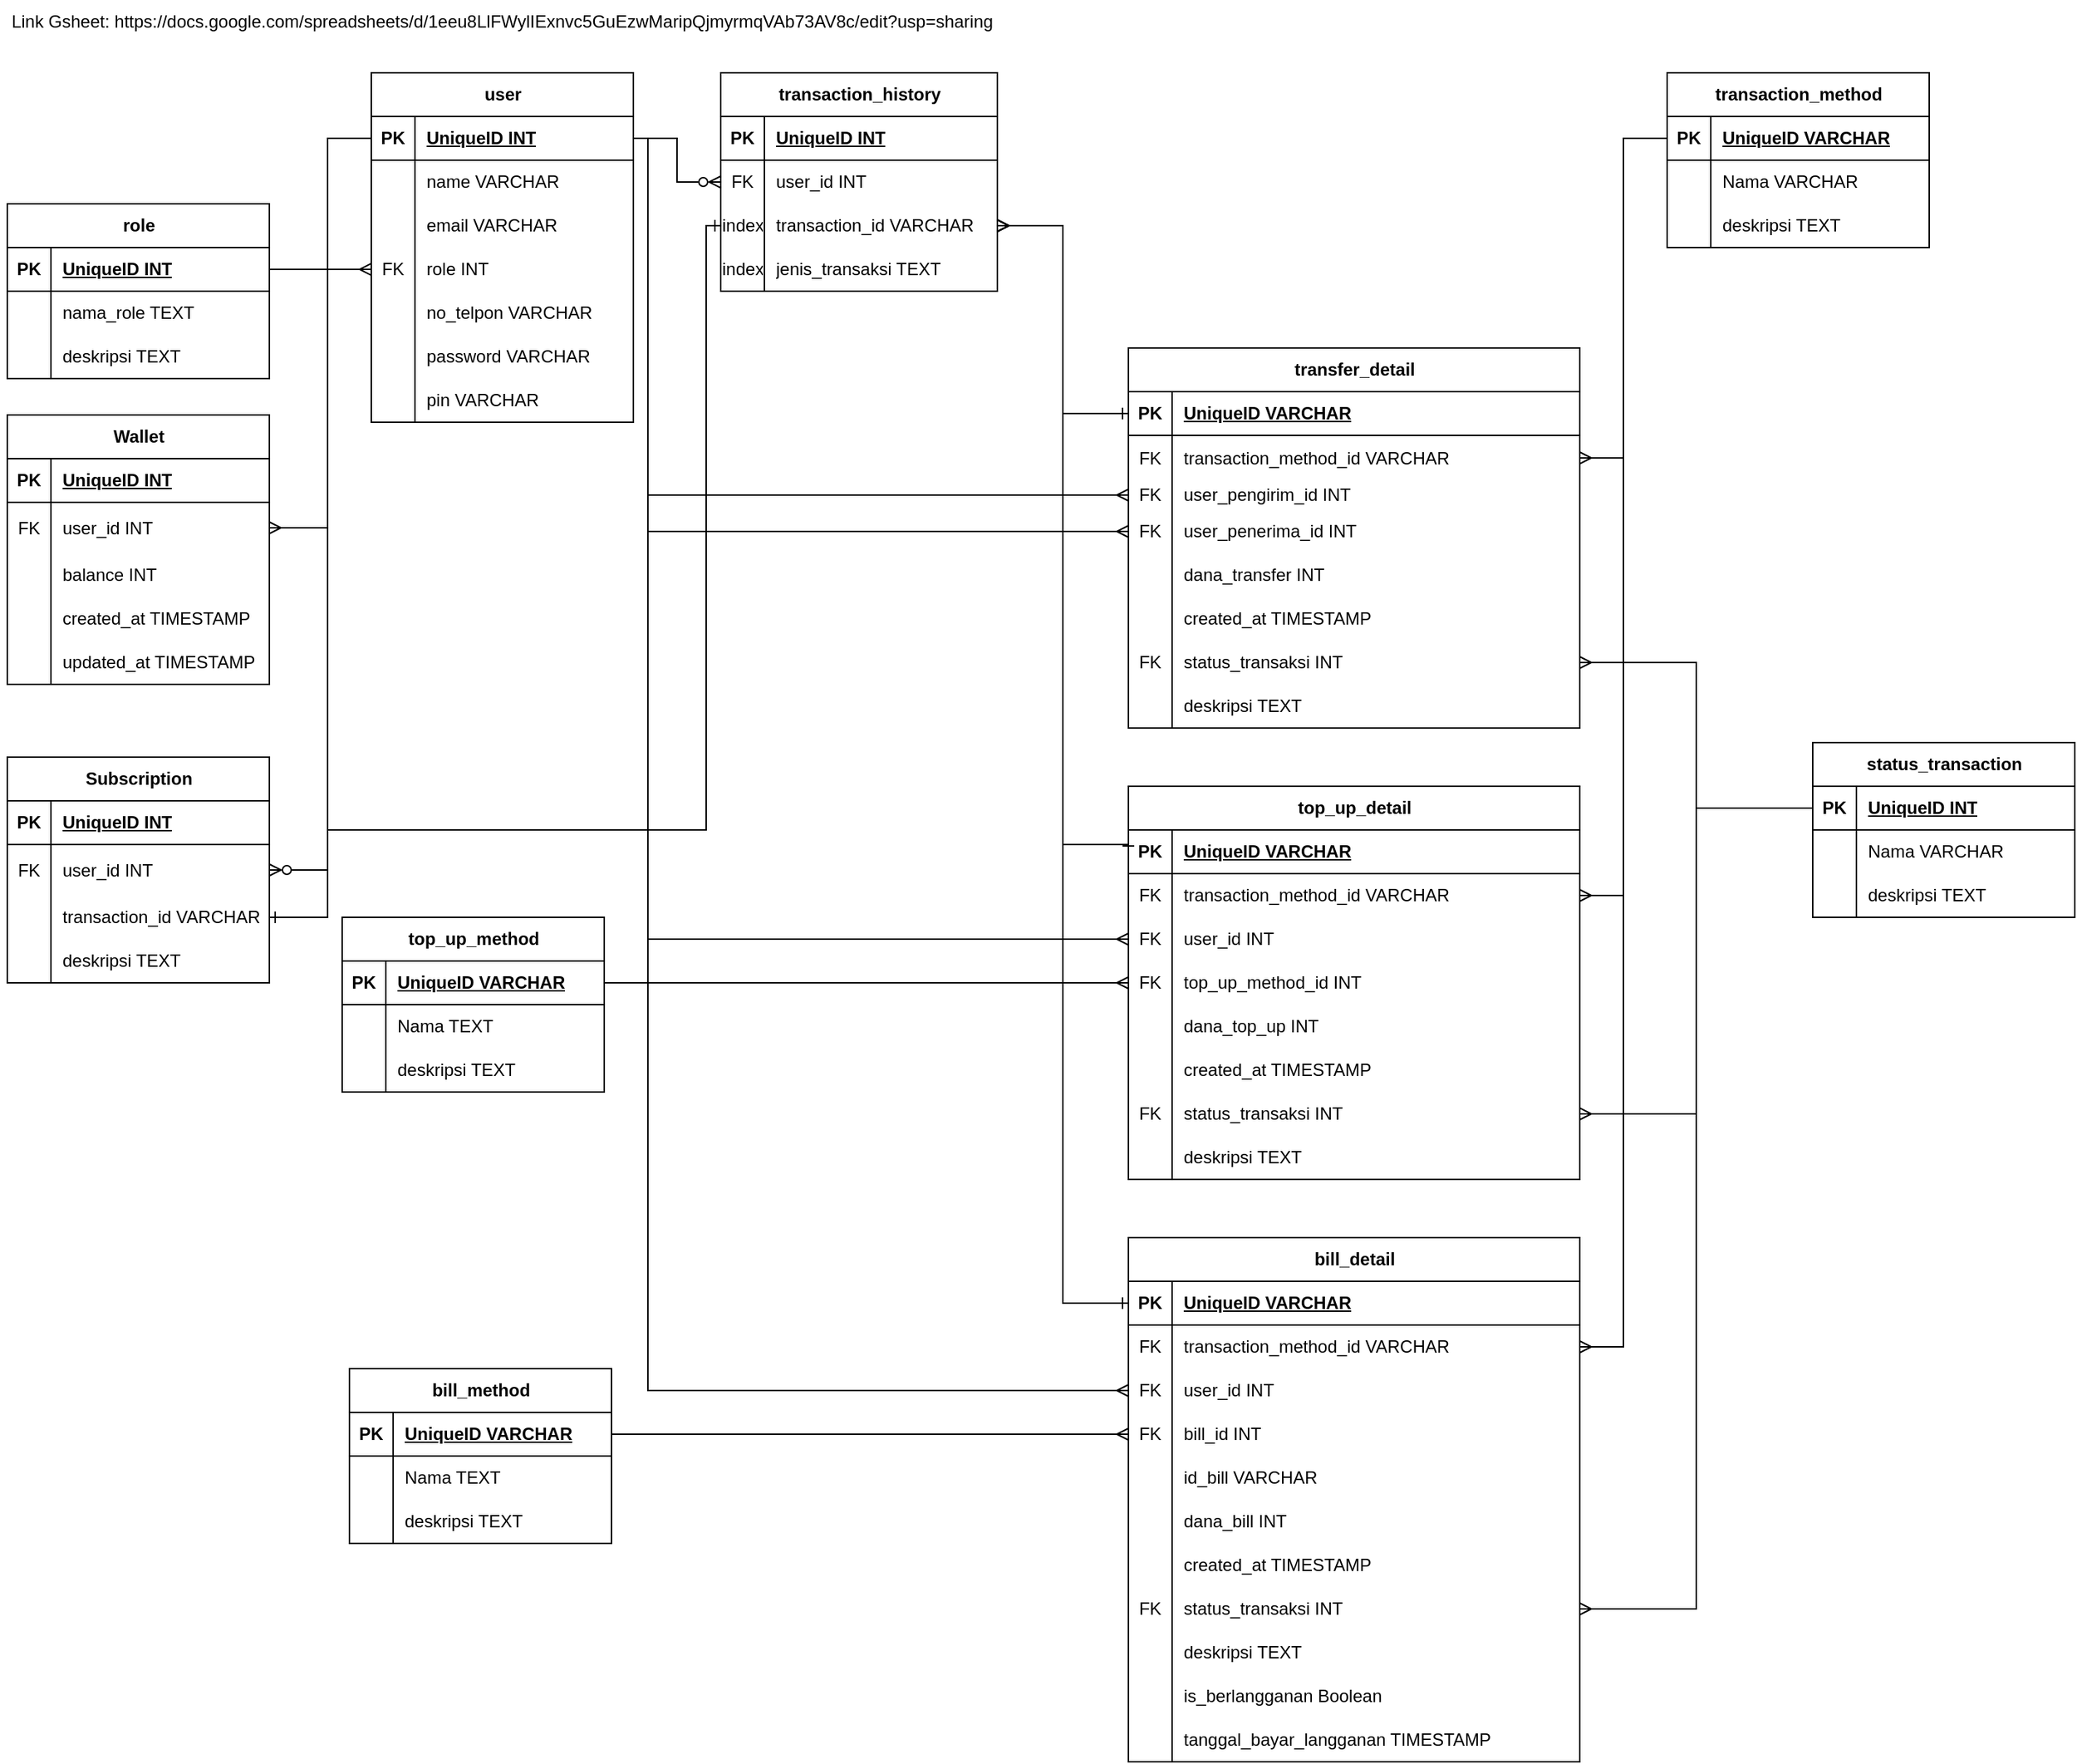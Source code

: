 <mxfile version="21.6.9" type="github" pages="2">
  <diagram id="cyJOnLApOsrAKhyEmt7e" name="revision">
    <mxGraphModel dx="1457" dy="730" grid="1" gridSize="10" guides="1" tooltips="1" connect="1" arrows="1" fold="1" page="1" pageScale="1" pageWidth="850" pageHeight="1100" math="0" shadow="0">
      <root>
        <mxCell id="0" />
        <mxCell id="1" parent="0" />
        <mxCell id="resJlVsI-7hAS5pXRy8i-1" value="user" style="shape=table;startSize=30;container=1;collapsible=1;childLayout=tableLayout;fixedRows=1;rowLines=0;fontStyle=1;align=center;resizeLast=1;html=1;" vertex="1" parent="1">
          <mxGeometry x="260" y="60" width="180" height="240" as="geometry" />
        </mxCell>
        <mxCell id="resJlVsI-7hAS5pXRy8i-2" value="" style="shape=tableRow;horizontal=0;startSize=0;swimlaneHead=0;swimlaneBody=0;fillColor=none;collapsible=0;dropTarget=0;points=[[0,0.5],[1,0.5]];portConstraint=eastwest;top=0;left=0;right=0;bottom=1;" vertex="1" parent="resJlVsI-7hAS5pXRy8i-1">
          <mxGeometry y="30" width="180" height="30" as="geometry" />
        </mxCell>
        <mxCell id="resJlVsI-7hAS5pXRy8i-3" value="PK" style="shape=partialRectangle;connectable=0;fillColor=none;top=0;left=0;bottom=0;right=0;fontStyle=1;overflow=hidden;whiteSpace=wrap;html=1;" vertex="1" parent="resJlVsI-7hAS5pXRy8i-2">
          <mxGeometry width="30" height="30" as="geometry">
            <mxRectangle width="30" height="30" as="alternateBounds" />
          </mxGeometry>
        </mxCell>
        <mxCell id="resJlVsI-7hAS5pXRy8i-4" value="UniqueID INT" style="shape=partialRectangle;connectable=0;fillColor=none;top=0;left=0;bottom=0;right=0;align=left;spacingLeft=6;fontStyle=5;overflow=hidden;whiteSpace=wrap;html=1;" vertex="1" parent="resJlVsI-7hAS5pXRy8i-2">
          <mxGeometry x="30" width="150" height="30" as="geometry">
            <mxRectangle width="150" height="30" as="alternateBounds" />
          </mxGeometry>
        </mxCell>
        <mxCell id="resJlVsI-7hAS5pXRy8i-5" value="" style="shape=tableRow;horizontal=0;startSize=0;swimlaneHead=0;swimlaneBody=0;fillColor=none;collapsible=0;dropTarget=0;points=[[0,0.5],[1,0.5]];portConstraint=eastwest;top=0;left=0;right=0;bottom=0;" vertex="1" parent="resJlVsI-7hAS5pXRy8i-1">
          <mxGeometry y="60" width="180" height="30" as="geometry" />
        </mxCell>
        <mxCell id="resJlVsI-7hAS5pXRy8i-6" value="" style="shape=partialRectangle;connectable=0;fillColor=none;top=0;left=0;bottom=0;right=0;editable=1;overflow=hidden;whiteSpace=wrap;html=1;" vertex="1" parent="resJlVsI-7hAS5pXRy8i-5">
          <mxGeometry width="30" height="30" as="geometry">
            <mxRectangle width="30" height="30" as="alternateBounds" />
          </mxGeometry>
        </mxCell>
        <mxCell id="resJlVsI-7hAS5pXRy8i-7" value="name VARCHAR" style="shape=partialRectangle;connectable=0;fillColor=none;top=0;left=0;bottom=0;right=0;align=left;spacingLeft=6;overflow=hidden;whiteSpace=wrap;html=1;" vertex="1" parent="resJlVsI-7hAS5pXRy8i-5">
          <mxGeometry x="30" width="150" height="30" as="geometry">
            <mxRectangle width="150" height="30" as="alternateBounds" />
          </mxGeometry>
        </mxCell>
        <mxCell id="resJlVsI-7hAS5pXRy8i-8" value="" style="shape=tableRow;horizontal=0;startSize=0;swimlaneHead=0;swimlaneBody=0;fillColor=none;collapsible=0;dropTarget=0;points=[[0,0.5],[1,0.5]];portConstraint=eastwest;top=0;left=0;right=0;bottom=0;" vertex="1" parent="resJlVsI-7hAS5pXRy8i-1">
          <mxGeometry y="90" width="180" height="30" as="geometry" />
        </mxCell>
        <mxCell id="resJlVsI-7hAS5pXRy8i-9" value="" style="shape=partialRectangle;connectable=0;fillColor=none;top=0;left=0;bottom=0;right=0;editable=1;overflow=hidden;whiteSpace=wrap;html=1;" vertex="1" parent="resJlVsI-7hAS5pXRy8i-8">
          <mxGeometry width="30" height="30" as="geometry">
            <mxRectangle width="30" height="30" as="alternateBounds" />
          </mxGeometry>
        </mxCell>
        <mxCell id="resJlVsI-7hAS5pXRy8i-10" value="email VARCHAR" style="shape=partialRectangle;connectable=0;fillColor=none;top=0;left=0;bottom=0;right=0;align=left;spacingLeft=6;overflow=hidden;whiteSpace=wrap;html=1;" vertex="1" parent="resJlVsI-7hAS5pXRy8i-8">
          <mxGeometry x="30" width="150" height="30" as="geometry">
            <mxRectangle width="150" height="30" as="alternateBounds" />
          </mxGeometry>
        </mxCell>
        <mxCell id="resJlVsI-7hAS5pXRy8i-11" value="" style="shape=tableRow;horizontal=0;startSize=0;swimlaneHead=0;swimlaneBody=0;fillColor=none;collapsible=0;dropTarget=0;points=[[0,0.5],[1,0.5]];portConstraint=eastwest;top=0;left=0;right=0;bottom=0;" vertex="1" parent="resJlVsI-7hAS5pXRy8i-1">
          <mxGeometry y="120" width="180" height="30" as="geometry" />
        </mxCell>
        <mxCell id="resJlVsI-7hAS5pXRy8i-12" value="FK" style="shape=partialRectangle;connectable=0;fillColor=none;top=0;left=0;bottom=0;right=0;editable=1;overflow=hidden;whiteSpace=wrap;html=1;" vertex="1" parent="resJlVsI-7hAS5pXRy8i-11">
          <mxGeometry width="30" height="30" as="geometry">
            <mxRectangle width="30" height="30" as="alternateBounds" />
          </mxGeometry>
        </mxCell>
        <mxCell id="resJlVsI-7hAS5pXRy8i-13" value="role INT" style="shape=partialRectangle;connectable=0;fillColor=none;top=0;left=0;bottom=0;right=0;align=left;spacingLeft=6;overflow=hidden;whiteSpace=wrap;html=1;" vertex="1" parent="resJlVsI-7hAS5pXRy8i-11">
          <mxGeometry x="30" width="150" height="30" as="geometry">
            <mxRectangle width="150" height="30" as="alternateBounds" />
          </mxGeometry>
        </mxCell>
        <mxCell id="resJlVsI-7hAS5pXRy8i-14" value="" style="shape=tableRow;horizontal=0;startSize=0;swimlaneHead=0;swimlaneBody=0;fillColor=none;collapsible=0;dropTarget=0;points=[[0,0.5],[1,0.5]];portConstraint=eastwest;top=0;left=0;right=0;bottom=0;" vertex="1" parent="resJlVsI-7hAS5pXRy8i-1">
          <mxGeometry y="150" width="180" height="30" as="geometry" />
        </mxCell>
        <mxCell id="resJlVsI-7hAS5pXRy8i-15" value="" style="shape=partialRectangle;connectable=0;fillColor=none;top=0;left=0;bottom=0;right=0;editable=1;overflow=hidden;whiteSpace=wrap;html=1;" vertex="1" parent="resJlVsI-7hAS5pXRy8i-14">
          <mxGeometry width="30" height="30" as="geometry">
            <mxRectangle width="30" height="30" as="alternateBounds" />
          </mxGeometry>
        </mxCell>
        <mxCell id="resJlVsI-7hAS5pXRy8i-16" value="no_telpon VARCHAR" style="shape=partialRectangle;connectable=0;fillColor=none;top=0;left=0;bottom=0;right=0;align=left;spacingLeft=6;overflow=hidden;whiteSpace=wrap;html=1;" vertex="1" parent="resJlVsI-7hAS5pXRy8i-14">
          <mxGeometry x="30" width="150" height="30" as="geometry">
            <mxRectangle width="150" height="30" as="alternateBounds" />
          </mxGeometry>
        </mxCell>
        <mxCell id="resJlVsI-7hAS5pXRy8i-17" value="" style="shape=tableRow;horizontal=0;startSize=0;swimlaneHead=0;swimlaneBody=0;fillColor=none;collapsible=0;dropTarget=0;points=[[0,0.5],[1,0.5]];portConstraint=eastwest;top=0;left=0;right=0;bottom=0;" vertex="1" parent="resJlVsI-7hAS5pXRy8i-1">
          <mxGeometry y="180" width="180" height="30" as="geometry" />
        </mxCell>
        <mxCell id="resJlVsI-7hAS5pXRy8i-18" value="" style="shape=partialRectangle;connectable=0;fillColor=none;top=0;left=0;bottom=0;right=0;editable=1;overflow=hidden;whiteSpace=wrap;html=1;" vertex="1" parent="resJlVsI-7hAS5pXRy8i-17">
          <mxGeometry width="30" height="30" as="geometry">
            <mxRectangle width="30" height="30" as="alternateBounds" />
          </mxGeometry>
        </mxCell>
        <mxCell id="resJlVsI-7hAS5pXRy8i-19" value="password VARCHAR" style="shape=partialRectangle;connectable=0;fillColor=none;top=0;left=0;bottom=0;right=0;align=left;spacingLeft=6;overflow=hidden;whiteSpace=wrap;html=1;" vertex="1" parent="resJlVsI-7hAS5pXRy8i-17">
          <mxGeometry x="30" width="150" height="30" as="geometry">
            <mxRectangle width="150" height="30" as="alternateBounds" />
          </mxGeometry>
        </mxCell>
        <mxCell id="resJlVsI-7hAS5pXRy8i-20" value="" style="shape=tableRow;horizontal=0;startSize=0;swimlaneHead=0;swimlaneBody=0;fillColor=none;collapsible=0;dropTarget=0;points=[[0,0.5],[1,0.5]];portConstraint=eastwest;top=0;left=0;right=0;bottom=0;" vertex="1" parent="resJlVsI-7hAS5pXRy8i-1">
          <mxGeometry y="210" width="180" height="30" as="geometry" />
        </mxCell>
        <mxCell id="resJlVsI-7hAS5pXRy8i-21" value="" style="shape=partialRectangle;connectable=0;fillColor=none;top=0;left=0;bottom=0;right=0;editable=1;overflow=hidden;whiteSpace=wrap;html=1;" vertex="1" parent="resJlVsI-7hAS5pXRy8i-20">
          <mxGeometry width="30" height="30" as="geometry">
            <mxRectangle width="30" height="30" as="alternateBounds" />
          </mxGeometry>
        </mxCell>
        <mxCell id="resJlVsI-7hAS5pXRy8i-22" value="pin VARCHAR" style="shape=partialRectangle;connectable=0;fillColor=none;top=0;left=0;bottom=0;right=0;align=left;spacingLeft=6;overflow=hidden;whiteSpace=wrap;html=1;" vertex="1" parent="resJlVsI-7hAS5pXRy8i-20">
          <mxGeometry x="30" width="150" height="30" as="geometry">
            <mxRectangle width="150" height="30" as="alternateBounds" />
          </mxGeometry>
        </mxCell>
        <mxCell id="resJlVsI-7hAS5pXRy8i-23" value="role" style="shape=table;startSize=30;container=1;collapsible=1;childLayout=tableLayout;fixedRows=1;rowLines=0;fontStyle=1;align=center;resizeLast=1;html=1;" vertex="1" parent="1">
          <mxGeometry x="10" y="150" width="180" height="120" as="geometry" />
        </mxCell>
        <mxCell id="resJlVsI-7hAS5pXRy8i-24" value="" style="shape=tableRow;horizontal=0;startSize=0;swimlaneHead=0;swimlaneBody=0;fillColor=none;collapsible=0;dropTarget=0;points=[[0,0.5],[1,0.5]];portConstraint=eastwest;top=0;left=0;right=0;bottom=1;" vertex="1" parent="resJlVsI-7hAS5pXRy8i-23">
          <mxGeometry y="30" width="180" height="30" as="geometry" />
        </mxCell>
        <mxCell id="resJlVsI-7hAS5pXRy8i-25" value="PK" style="shape=partialRectangle;connectable=0;fillColor=none;top=0;left=0;bottom=0;right=0;fontStyle=1;overflow=hidden;whiteSpace=wrap;html=1;" vertex="1" parent="resJlVsI-7hAS5pXRy8i-24">
          <mxGeometry width="30" height="30" as="geometry">
            <mxRectangle width="30" height="30" as="alternateBounds" />
          </mxGeometry>
        </mxCell>
        <mxCell id="resJlVsI-7hAS5pXRy8i-26" value="UniqueID INT" style="shape=partialRectangle;connectable=0;fillColor=none;top=0;left=0;bottom=0;right=0;align=left;spacingLeft=6;fontStyle=5;overflow=hidden;whiteSpace=wrap;html=1;" vertex="1" parent="resJlVsI-7hAS5pXRy8i-24">
          <mxGeometry x="30" width="150" height="30" as="geometry">
            <mxRectangle width="150" height="30" as="alternateBounds" />
          </mxGeometry>
        </mxCell>
        <mxCell id="resJlVsI-7hAS5pXRy8i-27" value="" style="shape=tableRow;horizontal=0;startSize=0;swimlaneHead=0;swimlaneBody=0;fillColor=none;collapsible=0;dropTarget=0;points=[[0,0.5],[1,0.5]];portConstraint=eastwest;top=0;left=0;right=0;bottom=0;" vertex="1" parent="resJlVsI-7hAS5pXRy8i-23">
          <mxGeometry y="60" width="180" height="30" as="geometry" />
        </mxCell>
        <mxCell id="resJlVsI-7hAS5pXRy8i-28" value="" style="shape=partialRectangle;connectable=0;fillColor=none;top=0;left=0;bottom=0;right=0;editable=1;overflow=hidden;whiteSpace=wrap;html=1;" vertex="1" parent="resJlVsI-7hAS5pXRy8i-27">
          <mxGeometry width="30" height="30" as="geometry">
            <mxRectangle width="30" height="30" as="alternateBounds" />
          </mxGeometry>
        </mxCell>
        <mxCell id="resJlVsI-7hAS5pXRy8i-29" value="nama_role TEXT" style="shape=partialRectangle;connectable=0;fillColor=none;top=0;left=0;bottom=0;right=0;align=left;spacingLeft=6;overflow=hidden;whiteSpace=wrap;html=1;" vertex="1" parent="resJlVsI-7hAS5pXRy8i-27">
          <mxGeometry x="30" width="150" height="30" as="geometry">
            <mxRectangle width="150" height="30" as="alternateBounds" />
          </mxGeometry>
        </mxCell>
        <mxCell id="resJlVsI-7hAS5pXRy8i-30" value="" style="shape=tableRow;horizontal=0;startSize=0;swimlaneHead=0;swimlaneBody=0;fillColor=none;collapsible=0;dropTarget=0;points=[[0,0.5],[1,0.5]];portConstraint=eastwest;top=0;left=0;right=0;bottom=0;" vertex="1" parent="resJlVsI-7hAS5pXRy8i-23">
          <mxGeometry y="90" width="180" height="30" as="geometry" />
        </mxCell>
        <mxCell id="resJlVsI-7hAS5pXRy8i-31" value="" style="shape=partialRectangle;connectable=0;fillColor=none;top=0;left=0;bottom=0;right=0;editable=1;overflow=hidden;whiteSpace=wrap;html=1;" vertex="1" parent="resJlVsI-7hAS5pXRy8i-30">
          <mxGeometry width="30" height="30" as="geometry">
            <mxRectangle width="30" height="30" as="alternateBounds" />
          </mxGeometry>
        </mxCell>
        <mxCell id="resJlVsI-7hAS5pXRy8i-32" value="deskripsi TEXT" style="shape=partialRectangle;connectable=0;fillColor=none;top=0;left=0;bottom=0;right=0;align=left;spacingLeft=6;overflow=hidden;whiteSpace=wrap;html=1;" vertex="1" parent="resJlVsI-7hAS5pXRy8i-30">
          <mxGeometry x="30" width="150" height="30" as="geometry">
            <mxRectangle width="150" height="30" as="alternateBounds" />
          </mxGeometry>
        </mxCell>
        <mxCell id="resJlVsI-7hAS5pXRy8i-33" value="transaction_history" style="shape=table;startSize=30;container=1;collapsible=1;childLayout=tableLayout;fixedRows=1;rowLines=0;fontStyle=1;align=center;resizeLast=1;html=1;" vertex="1" parent="1">
          <mxGeometry x="500" y="60" width="190" height="150" as="geometry" />
        </mxCell>
        <mxCell id="resJlVsI-7hAS5pXRy8i-34" value="" style="shape=tableRow;horizontal=0;startSize=0;swimlaneHead=0;swimlaneBody=0;fillColor=none;collapsible=0;dropTarget=0;points=[[0,0.5],[1,0.5]];portConstraint=eastwest;top=0;left=0;right=0;bottom=1;" vertex="1" parent="resJlVsI-7hAS5pXRy8i-33">
          <mxGeometry y="30" width="190" height="30" as="geometry" />
        </mxCell>
        <mxCell id="resJlVsI-7hAS5pXRy8i-35" value="PK" style="shape=partialRectangle;connectable=0;fillColor=none;top=0;left=0;bottom=0;right=0;fontStyle=1;overflow=hidden;whiteSpace=wrap;html=1;" vertex="1" parent="resJlVsI-7hAS5pXRy8i-34">
          <mxGeometry width="30" height="30" as="geometry">
            <mxRectangle width="30" height="30" as="alternateBounds" />
          </mxGeometry>
        </mxCell>
        <mxCell id="resJlVsI-7hAS5pXRy8i-36" value="UniqueID INT" style="shape=partialRectangle;connectable=0;fillColor=none;top=0;left=0;bottom=0;right=0;align=left;spacingLeft=6;fontStyle=5;overflow=hidden;whiteSpace=wrap;html=1;" vertex="1" parent="resJlVsI-7hAS5pXRy8i-34">
          <mxGeometry x="30" width="160" height="30" as="geometry">
            <mxRectangle width="160" height="30" as="alternateBounds" />
          </mxGeometry>
        </mxCell>
        <mxCell id="resJlVsI-7hAS5pXRy8i-37" value="" style="shape=tableRow;horizontal=0;startSize=0;swimlaneHead=0;swimlaneBody=0;fillColor=none;collapsible=0;dropTarget=0;points=[[0,0.5],[1,0.5]];portConstraint=eastwest;top=0;left=0;right=0;bottom=0;" vertex="1" parent="resJlVsI-7hAS5pXRy8i-33">
          <mxGeometry y="60" width="190" height="30" as="geometry" />
        </mxCell>
        <mxCell id="resJlVsI-7hAS5pXRy8i-38" value="FK" style="shape=partialRectangle;connectable=0;fillColor=none;top=0;left=0;bottom=0;right=0;editable=1;overflow=hidden;whiteSpace=wrap;html=1;" vertex="1" parent="resJlVsI-7hAS5pXRy8i-37">
          <mxGeometry width="30" height="30" as="geometry">
            <mxRectangle width="30" height="30" as="alternateBounds" />
          </mxGeometry>
        </mxCell>
        <mxCell id="resJlVsI-7hAS5pXRy8i-39" value="user_id INT" style="shape=partialRectangle;connectable=0;fillColor=none;top=0;left=0;bottom=0;right=0;align=left;spacingLeft=6;overflow=hidden;whiteSpace=wrap;html=1;" vertex="1" parent="resJlVsI-7hAS5pXRy8i-37">
          <mxGeometry x="30" width="160" height="30" as="geometry">
            <mxRectangle width="160" height="30" as="alternateBounds" />
          </mxGeometry>
        </mxCell>
        <mxCell id="resJlVsI-7hAS5pXRy8i-40" value="" style="shape=tableRow;horizontal=0;startSize=0;swimlaneHead=0;swimlaneBody=0;fillColor=none;collapsible=0;dropTarget=0;points=[[0,0.5],[1,0.5]];portConstraint=eastwest;top=0;left=0;right=0;bottom=0;" vertex="1" parent="resJlVsI-7hAS5pXRy8i-33">
          <mxGeometry y="90" width="190" height="30" as="geometry" />
        </mxCell>
        <mxCell id="resJlVsI-7hAS5pXRy8i-41" value="index" style="shape=partialRectangle;connectable=0;fillColor=none;top=0;left=0;bottom=0;right=0;editable=1;overflow=hidden;whiteSpace=wrap;html=1;" vertex="1" parent="resJlVsI-7hAS5pXRy8i-40">
          <mxGeometry width="30" height="30" as="geometry">
            <mxRectangle width="30" height="30" as="alternateBounds" />
          </mxGeometry>
        </mxCell>
        <mxCell id="resJlVsI-7hAS5pXRy8i-42" value="transaction_id VARCHAR" style="shape=partialRectangle;connectable=0;fillColor=none;top=0;left=0;bottom=0;right=0;align=left;spacingLeft=6;overflow=hidden;whiteSpace=wrap;html=1;" vertex="1" parent="resJlVsI-7hAS5pXRy8i-40">
          <mxGeometry x="30" width="160" height="30" as="geometry">
            <mxRectangle width="160" height="30" as="alternateBounds" />
          </mxGeometry>
        </mxCell>
        <mxCell id="resJlVsI-7hAS5pXRy8i-43" value="" style="shape=tableRow;horizontal=0;startSize=0;swimlaneHead=0;swimlaneBody=0;fillColor=none;collapsible=0;dropTarget=0;points=[[0,0.5],[1,0.5]];portConstraint=eastwest;top=0;left=0;right=0;bottom=0;" vertex="1" parent="resJlVsI-7hAS5pXRy8i-33">
          <mxGeometry y="120" width="190" height="30" as="geometry" />
        </mxCell>
        <mxCell id="resJlVsI-7hAS5pXRy8i-44" value="index" style="shape=partialRectangle;connectable=0;fillColor=none;top=0;left=0;bottom=0;right=0;editable=1;overflow=hidden;whiteSpace=wrap;html=1;" vertex="1" parent="resJlVsI-7hAS5pXRy8i-43">
          <mxGeometry width="30" height="30" as="geometry">
            <mxRectangle width="30" height="30" as="alternateBounds" />
          </mxGeometry>
        </mxCell>
        <mxCell id="resJlVsI-7hAS5pXRy8i-45" value="jenis_transaksi TEXT" style="shape=partialRectangle;connectable=0;fillColor=none;top=0;left=0;bottom=0;right=0;align=left;spacingLeft=6;overflow=hidden;whiteSpace=wrap;html=1;" vertex="1" parent="resJlVsI-7hAS5pXRy8i-43">
          <mxGeometry x="30" width="160" height="30" as="geometry">
            <mxRectangle width="160" height="30" as="alternateBounds" />
          </mxGeometry>
        </mxCell>
        <mxCell id="resJlVsI-7hAS5pXRy8i-46" style="edgeStyle=orthogonalEdgeStyle;rounded=0;orthogonalLoop=1;jettySize=auto;html=1;exitX=0;exitY=0.5;exitDx=0;exitDy=0;entryX=1;entryY=0.5;entryDx=0;entryDy=0;endArrow=none;endFill=0;startArrow=ERmany;startFill=0;" edge="1" parent="1" source="resJlVsI-7hAS5pXRy8i-11" target="resJlVsI-7hAS5pXRy8i-24">
          <mxGeometry relative="1" as="geometry" />
        </mxCell>
        <mxCell id="resJlVsI-7hAS5pXRy8i-47" style="edgeStyle=orthogonalEdgeStyle;rounded=0;orthogonalLoop=1;jettySize=auto;html=1;exitX=1;exitY=0.5;exitDx=0;exitDy=0;entryX=0;entryY=0.5;entryDx=0;entryDy=0;endArrow=ERzeroToMany;endFill=0;" edge="1" parent="1" source="resJlVsI-7hAS5pXRy8i-2" target="resJlVsI-7hAS5pXRy8i-37">
          <mxGeometry relative="1" as="geometry" />
        </mxCell>
        <mxCell id="resJlVsI-7hAS5pXRy8i-48" value="transaction_method" style="shape=table;startSize=30;container=1;collapsible=1;childLayout=tableLayout;fixedRows=1;rowLines=0;fontStyle=1;align=center;resizeLast=1;html=1;" vertex="1" parent="1">
          <mxGeometry x="1150" y="60" width="180" height="120" as="geometry" />
        </mxCell>
        <mxCell id="resJlVsI-7hAS5pXRy8i-49" value="" style="shape=tableRow;horizontal=0;startSize=0;swimlaneHead=0;swimlaneBody=0;fillColor=none;collapsible=0;dropTarget=0;points=[[0,0.5],[1,0.5]];portConstraint=eastwest;top=0;left=0;right=0;bottom=1;" vertex="1" parent="resJlVsI-7hAS5pXRy8i-48">
          <mxGeometry y="30" width="180" height="30" as="geometry" />
        </mxCell>
        <mxCell id="resJlVsI-7hAS5pXRy8i-50" value="PK" style="shape=partialRectangle;connectable=0;fillColor=none;top=0;left=0;bottom=0;right=0;fontStyle=1;overflow=hidden;whiteSpace=wrap;html=1;" vertex="1" parent="resJlVsI-7hAS5pXRy8i-49">
          <mxGeometry width="30" height="30" as="geometry">
            <mxRectangle width="30" height="30" as="alternateBounds" />
          </mxGeometry>
        </mxCell>
        <mxCell id="resJlVsI-7hAS5pXRy8i-51" value="UniqueID VARCHAR" style="shape=partialRectangle;connectable=0;fillColor=none;top=0;left=0;bottom=0;right=0;align=left;spacingLeft=6;fontStyle=5;overflow=hidden;whiteSpace=wrap;html=1;" vertex="1" parent="resJlVsI-7hAS5pXRy8i-49">
          <mxGeometry x="30" width="150" height="30" as="geometry">
            <mxRectangle width="150" height="30" as="alternateBounds" />
          </mxGeometry>
        </mxCell>
        <mxCell id="resJlVsI-7hAS5pXRy8i-52" value="" style="shape=tableRow;horizontal=0;startSize=0;swimlaneHead=0;swimlaneBody=0;fillColor=none;collapsible=0;dropTarget=0;points=[[0,0.5],[1,0.5]];portConstraint=eastwest;top=0;left=0;right=0;bottom=0;" vertex="1" parent="resJlVsI-7hAS5pXRy8i-48">
          <mxGeometry y="60" width="180" height="30" as="geometry" />
        </mxCell>
        <mxCell id="resJlVsI-7hAS5pXRy8i-53" value="" style="shape=partialRectangle;connectable=0;fillColor=none;top=0;left=0;bottom=0;right=0;editable=1;overflow=hidden;whiteSpace=wrap;html=1;" vertex="1" parent="resJlVsI-7hAS5pXRy8i-52">
          <mxGeometry width="30" height="30" as="geometry">
            <mxRectangle width="30" height="30" as="alternateBounds" />
          </mxGeometry>
        </mxCell>
        <mxCell id="resJlVsI-7hAS5pXRy8i-54" value="Nama VARCHAR" style="shape=partialRectangle;connectable=0;fillColor=none;top=0;left=0;bottom=0;right=0;align=left;spacingLeft=6;overflow=hidden;whiteSpace=wrap;html=1;" vertex="1" parent="resJlVsI-7hAS5pXRy8i-52">
          <mxGeometry x="30" width="150" height="30" as="geometry">
            <mxRectangle width="150" height="30" as="alternateBounds" />
          </mxGeometry>
        </mxCell>
        <mxCell id="resJlVsI-7hAS5pXRy8i-55" value="" style="shape=tableRow;horizontal=0;startSize=0;swimlaneHead=0;swimlaneBody=0;fillColor=none;collapsible=0;dropTarget=0;points=[[0,0.5],[1,0.5]];portConstraint=eastwest;top=0;left=0;right=0;bottom=0;" vertex="1" parent="resJlVsI-7hAS5pXRy8i-48">
          <mxGeometry y="90" width="180" height="30" as="geometry" />
        </mxCell>
        <mxCell id="resJlVsI-7hAS5pXRy8i-56" value="" style="shape=partialRectangle;connectable=0;fillColor=none;top=0;left=0;bottom=0;right=0;editable=1;overflow=hidden;whiteSpace=wrap;html=1;" vertex="1" parent="resJlVsI-7hAS5pXRy8i-55">
          <mxGeometry width="30" height="30" as="geometry">
            <mxRectangle width="30" height="30" as="alternateBounds" />
          </mxGeometry>
        </mxCell>
        <mxCell id="resJlVsI-7hAS5pXRy8i-57" value="deskripsi TEXT" style="shape=partialRectangle;connectable=0;fillColor=none;top=0;left=0;bottom=0;right=0;align=left;spacingLeft=6;overflow=hidden;whiteSpace=wrap;html=1;" vertex="1" parent="resJlVsI-7hAS5pXRy8i-55">
          <mxGeometry x="30" width="150" height="30" as="geometry">
            <mxRectangle width="150" height="30" as="alternateBounds" />
          </mxGeometry>
        </mxCell>
        <mxCell id="resJlVsI-7hAS5pXRy8i-58" value="transfer_detail" style="shape=table;startSize=30;container=1;collapsible=1;childLayout=tableLayout;fixedRows=1;rowLines=0;fontStyle=1;align=center;resizeLast=1;html=1;" vertex="1" parent="1">
          <mxGeometry x="780" y="249" width="310" height="261" as="geometry" />
        </mxCell>
        <mxCell id="resJlVsI-7hAS5pXRy8i-59" value="" style="shape=tableRow;horizontal=0;startSize=0;swimlaneHead=0;swimlaneBody=0;fillColor=none;collapsible=0;dropTarget=0;points=[[0,0.5],[1,0.5]];portConstraint=eastwest;top=0;left=0;right=0;bottom=1;" vertex="1" parent="resJlVsI-7hAS5pXRy8i-58">
          <mxGeometry y="30" width="310" height="30" as="geometry" />
        </mxCell>
        <mxCell id="resJlVsI-7hAS5pXRy8i-60" value="PK" style="shape=partialRectangle;connectable=0;fillColor=none;top=0;left=0;bottom=0;right=0;fontStyle=1;overflow=hidden;whiteSpace=wrap;html=1;" vertex="1" parent="resJlVsI-7hAS5pXRy8i-59">
          <mxGeometry width="30" height="30" as="geometry">
            <mxRectangle width="30" height="30" as="alternateBounds" />
          </mxGeometry>
        </mxCell>
        <mxCell id="resJlVsI-7hAS5pXRy8i-61" value="UniqueID VARCHAR" style="shape=partialRectangle;connectable=0;fillColor=none;top=0;left=0;bottom=0;right=0;align=left;spacingLeft=6;fontStyle=5;overflow=hidden;whiteSpace=wrap;html=1;" vertex="1" parent="resJlVsI-7hAS5pXRy8i-59">
          <mxGeometry x="30" width="280" height="30" as="geometry">
            <mxRectangle width="280" height="30" as="alternateBounds" />
          </mxGeometry>
        </mxCell>
        <mxCell id="resJlVsI-7hAS5pXRy8i-62" value="" style="shape=tableRow;horizontal=0;startSize=0;swimlaneHead=0;swimlaneBody=0;fillColor=none;collapsible=0;dropTarget=0;points=[[0,0.5],[1,0.5]];portConstraint=eastwest;top=0;left=0;right=0;bottom=0;" vertex="1" parent="resJlVsI-7hAS5pXRy8i-58">
          <mxGeometry y="60" width="310" height="31" as="geometry" />
        </mxCell>
        <mxCell id="resJlVsI-7hAS5pXRy8i-63" value="FK" style="shape=partialRectangle;connectable=0;fillColor=none;top=0;left=0;bottom=0;right=0;editable=1;overflow=hidden;whiteSpace=wrap;html=1;" vertex="1" parent="resJlVsI-7hAS5pXRy8i-62">
          <mxGeometry width="30" height="31" as="geometry">
            <mxRectangle width="30" height="31" as="alternateBounds" />
          </mxGeometry>
        </mxCell>
        <mxCell id="resJlVsI-7hAS5pXRy8i-64" value="transaction_method_id VARCHAR" style="shape=partialRectangle;connectable=0;fillColor=none;top=0;left=0;bottom=0;right=0;align=left;spacingLeft=6;overflow=hidden;whiteSpace=wrap;html=1;" vertex="1" parent="resJlVsI-7hAS5pXRy8i-62">
          <mxGeometry x="30" width="280" height="31" as="geometry">
            <mxRectangle width="280" height="31" as="alternateBounds" />
          </mxGeometry>
        </mxCell>
        <mxCell id="resJlVsI-7hAS5pXRy8i-65" value="" style="shape=tableRow;horizontal=0;startSize=0;swimlaneHead=0;swimlaneBody=0;fillColor=none;collapsible=0;dropTarget=0;points=[[0,0.5],[1,0.5]];portConstraint=eastwest;top=0;left=0;right=0;bottom=0;" vertex="1" parent="resJlVsI-7hAS5pXRy8i-58">
          <mxGeometry y="91" width="310" height="20" as="geometry" />
        </mxCell>
        <mxCell id="resJlVsI-7hAS5pXRy8i-66" value="FK" style="shape=partialRectangle;connectable=0;fillColor=none;top=0;left=0;bottom=0;right=0;editable=1;overflow=hidden;whiteSpace=wrap;html=1;" vertex="1" parent="resJlVsI-7hAS5pXRy8i-65">
          <mxGeometry width="30" height="20" as="geometry">
            <mxRectangle width="30" height="20" as="alternateBounds" />
          </mxGeometry>
        </mxCell>
        <mxCell id="resJlVsI-7hAS5pXRy8i-67" value="user_pengirim_id INT" style="shape=partialRectangle;connectable=0;fillColor=none;top=0;left=0;bottom=0;right=0;align=left;spacingLeft=6;overflow=hidden;whiteSpace=wrap;html=1;" vertex="1" parent="resJlVsI-7hAS5pXRy8i-65">
          <mxGeometry x="30" width="280" height="20" as="geometry">
            <mxRectangle width="280" height="20" as="alternateBounds" />
          </mxGeometry>
        </mxCell>
        <mxCell id="resJlVsI-7hAS5pXRy8i-68" value="" style="shape=tableRow;horizontal=0;startSize=0;swimlaneHead=0;swimlaneBody=0;fillColor=none;collapsible=0;dropTarget=0;points=[[0,0.5],[1,0.5]];portConstraint=eastwest;top=0;left=0;right=0;bottom=0;" vertex="1" parent="resJlVsI-7hAS5pXRy8i-58">
          <mxGeometry y="111" width="310" height="30" as="geometry" />
        </mxCell>
        <mxCell id="resJlVsI-7hAS5pXRy8i-69" value="FK" style="shape=partialRectangle;connectable=0;fillColor=none;top=0;left=0;bottom=0;right=0;editable=1;overflow=hidden;whiteSpace=wrap;html=1;" vertex="1" parent="resJlVsI-7hAS5pXRy8i-68">
          <mxGeometry width="30" height="30" as="geometry">
            <mxRectangle width="30" height="30" as="alternateBounds" />
          </mxGeometry>
        </mxCell>
        <mxCell id="resJlVsI-7hAS5pXRy8i-70" value="user_penerima_id INT" style="shape=partialRectangle;connectable=0;fillColor=none;top=0;left=0;bottom=0;right=0;align=left;spacingLeft=6;overflow=hidden;whiteSpace=wrap;html=1;" vertex="1" parent="resJlVsI-7hAS5pXRy8i-68">
          <mxGeometry x="30" width="280" height="30" as="geometry">
            <mxRectangle width="280" height="30" as="alternateBounds" />
          </mxGeometry>
        </mxCell>
        <mxCell id="resJlVsI-7hAS5pXRy8i-71" value="" style="shape=tableRow;horizontal=0;startSize=0;swimlaneHead=0;swimlaneBody=0;fillColor=none;collapsible=0;dropTarget=0;points=[[0,0.5],[1,0.5]];portConstraint=eastwest;top=0;left=0;right=0;bottom=0;" vertex="1" parent="resJlVsI-7hAS5pXRy8i-58">
          <mxGeometry y="141" width="310" height="30" as="geometry" />
        </mxCell>
        <mxCell id="resJlVsI-7hAS5pXRy8i-72" value="" style="shape=partialRectangle;connectable=0;fillColor=none;top=0;left=0;bottom=0;right=0;editable=1;overflow=hidden;whiteSpace=wrap;html=1;" vertex="1" parent="resJlVsI-7hAS5pXRy8i-71">
          <mxGeometry width="30" height="30" as="geometry">
            <mxRectangle width="30" height="30" as="alternateBounds" />
          </mxGeometry>
        </mxCell>
        <mxCell id="resJlVsI-7hAS5pXRy8i-73" value="dana_transfer INT" style="shape=partialRectangle;connectable=0;fillColor=none;top=0;left=0;bottom=0;right=0;align=left;spacingLeft=6;overflow=hidden;whiteSpace=wrap;html=1;" vertex="1" parent="resJlVsI-7hAS5pXRy8i-71">
          <mxGeometry x="30" width="280" height="30" as="geometry">
            <mxRectangle width="280" height="30" as="alternateBounds" />
          </mxGeometry>
        </mxCell>
        <mxCell id="resJlVsI-7hAS5pXRy8i-74" value="" style="shape=tableRow;horizontal=0;startSize=0;swimlaneHead=0;swimlaneBody=0;fillColor=none;collapsible=0;dropTarget=0;points=[[0,0.5],[1,0.5]];portConstraint=eastwest;top=0;left=0;right=0;bottom=0;" vertex="1" parent="resJlVsI-7hAS5pXRy8i-58">
          <mxGeometry y="171" width="310" height="30" as="geometry" />
        </mxCell>
        <mxCell id="resJlVsI-7hAS5pXRy8i-75" value="" style="shape=partialRectangle;connectable=0;fillColor=none;top=0;left=0;bottom=0;right=0;editable=1;overflow=hidden;whiteSpace=wrap;html=1;" vertex="1" parent="resJlVsI-7hAS5pXRy8i-74">
          <mxGeometry width="30" height="30" as="geometry">
            <mxRectangle width="30" height="30" as="alternateBounds" />
          </mxGeometry>
        </mxCell>
        <mxCell id="resJlVsI-7hAS5pXRy8i-76" value="created_at TIMESTAMP" style="shape=partialRectangle;connectable=0;fillColor=none;top=0;left=0;bottom=0;right=0;align=left;spacingLeft=6;overflow=hidden;whiteSpace=wrap;html=1;" vertex="1" parent="resJlVsI-7hAS5pXRy8i-74">
          <mxGeometry x="30" width="280" height="30" as="geometry">
            <mxRectangle width="280" height="30" as="alternateBounds" />
          </mxGeometry>
        </mxCell>
        <mxCell id="resJlVsI-7hAS5pXRy8i-77" value="" style="shape=tableRow;horizontal=0;startSize=0;swimlaneHead=0;swimlaneBody=0;fillColor=none;collapsible=0;dropTarget=0;points=[[0,0.5],[1,0.5]];portConstraint=eastwest;top=0;left=0;right=0;bottom=0;" vertex="1" parent="resJlVsI-7hAS5pXRy8i-58">
          <mxGeometry y="201" width="310" height="30" as="geometry" />
        </mxCell>
        <mxCell id="resJlVsI-7hAS5pXRy8i-78" value="FK" style="shape=partialRectangle;connectable=0;fillColor=none;top=0;left=0;bottom=0;right=0;editable=1;overflow=hidden;whiteSpace=wrap;html=1;" vertex="1" parent="resJlVsI-7hAS5pXRy8i-77">
          <mxGeometry width="30" height="30" as="geometry">
            <mxRectangle width="30" height="30" as="alternateBounds" />
          </mxGeometry>
        </mxCell>
        <mxCell id="resJlVsI-7hAS5pXRy8i-79" value="status_transaksi INT" style="shape=partialRectangle;connectable=0;fillColor=none;top=0;left=0;bottom=0;right=0;align=left;spacingLeft=6;overflow=hidden;whiteSpace=wrap;html=1;" vertex="1" parent="resJlVsI-7hAS5pXRy8i-77">
          <mxGeometry x="30" width="280" height="30" as="geometry">
            <mxRectangle width="280" height="30" as="alternateBounds" />
          </mxGeometry>
        </mxCell>
        <mxCell id="resJlVsI-7hAS5pXRy8i-80" value="" style="shape=tableRow;horizontal=0;startSize=0;swimlaneHead=0;swimlaneBody=0;fillColor=none;collapsible=0;dropTarget=0;points=[[0,0.5],[1,0.5]];portConstraint=eastwest;top=0;left=0;right=0;bottom=0;" vertex="1" parent="resJlVsI-7hAS5pXRy8i-58">
          <mxGeometry y="231" width="310" height="30" as="geometry" />
        </mxCell>
        <mxCell id="resJlVsI-7hAS5pXRy8i-81" value="" style="shape=partialRectangle;connectable=0;fillColor=none;top=0;left=0;bottom=0;right=0;editable=1;overflow=hidden;whiteSpace=wrap;html=1;" vertex="1" parent="resJlVsI-7hAS5pXRy8i-80">
          <mxGeometry width="30" height="30" as="geometry">
            <mxRectangle width="30" height="30" as="alternateBounds" />
          </mxGeometry>
        </mxCell>
        <mxCell id="resJlVsI-7hAS5pXRy8i-82" value="deskripsi TEXT" style="shape=partialRectangle;connectable=0;fillColor=none;top=0;left=0;bottom=0;right=0;align=left;spacingLeft=6;overflow=hidden;whiteSpace=wrap;html=1;" vertex="1" parent="resJlVsI-7hAS5pXRy8i-80">
          <mxGeometry x="30" width="280" height="30" as="geometry">
            <mxRectangle width="280" height="30" as="alternateBounds" />
          </mxGeometry>
        </mxCell>
        <mxCell id="resJlVsI-7hAS5pXRy8i-83" value="" style="edgeStyle=entityRelationEdgeStyle;fontSize=12;html=1;endArrow=ERmany;rounded=0;exitX=0;exitY=0.5;exitDx=0;exitDy=0;entryX=1;entryY=0.5;entryDx=0;entryDy=0;endFill=0;" edge="1" parent="1" source="resJlVsI-7hAS5pXRy8i-49" target="resJlVsI-7hAS5pXRy8i-62">
          <mxGeometry width="100" height="100" relative="1" as="geometry">
            <mxPoint x="590" y="370" as="sourcePoint" />
            <mxPoint x="690" y="270" as="targetPoint" />
          </mxGeometry>
        </mxCell>
        <mxCell id="resJlVsI-7hAS5pXRy8i-84" value="top_up_detail" style="shape=table;startSize=30;container=1;collapsible=1;childLayout=tableLayout;fixedRows=1;rowLines=0;fontStyle=1;align=center;resizeLast=1;html=1;" vertex="1" parent="1">
          <mxGeometry x="780" y="550" width="310" height="270" as="geometry" />
        </mxCell>
        <mxCell id="resJlVsI-7hAS5pXRy8i-85" value="" style="shape=tableRow;horizontal=0;startSize=0;swimlaneHead=0;swimlaneBody=0;fillColor=none;collapsible=0;dropTarget=0;points=[[0,0.5],[1,0.5]];portConstraint=eastwest;top=0;left=0;right=0;bottom=1;" vertex="1" parent="resJlVsI-7hAS5pXRy8i-84">
          <mxGeometry y="30" width="310" height="30" as="geometry" />
        </mxCell>
        <mxCell id="resJlVsI-7hAS5pXRy8i-86" value="PK" style="shape=partialRectangle;connectable=0;fillColor=none;top=0;left=0;bottom=0;right=0;fontStyle=1;overflow=hidden;whiteSpace=wrap;html=1;" vertex="1" parent="resJlVsI-7hAS5pXRy8i-85">
          <mxGeometry width="30" height="30" as="geometry">
            <mxRectangle width="30" height="30" as="alternateBounds" />
          </mxGeometry>
        </mxCell>
        <mxCell id="resJlVsI-7hAS5pXRy8i-87" value="UniqueID&amp;nbsp;VARCHAR" style="shape=partialRectangle;connectable=0;fillColor=none;top=0;left=0;bottom=0;right=0;align=left;spacingLeft=6;fontStyle=5;overflow=hidden;whiteSpace=wrap;html=1;" vertex="1" parent="resJlVsI-7hAS5pXRy8i-85">
          <mxGeometry x="30" width="280" height="30" as="geometry">
            <mxRectangle width="280" height="30" as="alternateBounds" />
          </mxGeometry>
        </mxCell>
        <mxCell id="resJlVsI-7hAS5pXRy8i-88" value="" style="shape=tableRow;horizontal=0;startSize=0;swimlaneHead=0;swimlaneBody=0;fillColor=none;collapsible=0;dropTarget=0;points=[[0,0.5],[1,0.5]];portConstraint=eastwest;top=0;left=0;right=0;bottom=0;" vertex="1" parent="resJlVsI-7hAS5pXRy8i-84">
          <mxGeometry y="60" width="310" height="30" as="geometry" />
        </mxCell>
        <mxCell id="resJlVsI-7hAS5pXRy8i-89" value="FK" style="shape=partialRectangle;connectable=0;fillColor=none;top=0;left=0;bottom=0;right=0;editable=1;overflow=hidden;whiteSpace=wrap;html=1;" vertex="1" parent="resJlVsI-7hAS5pXRy8i-88">
          <mxGeometry width="30" height="30" as="geometry">
            <mxRectangle width="30" height="30" as="alternateBounds" />
          </mxGeometry>
        </mxCell>
        <mxCell id="resJlVsI-7hAS5pXRy8i-90" value="transaction_method_id VARCHAR" style="shape=partialRectangle;connectable=0;fillColor=none;top=0;left=0;bottom=0;right=0;align=left;spacingLeft=6;overflow=hidden;whiteSpace=wrap;html=1;" vertex="1" parent="resJlVsI-7hAS5pXRy8i-88">
          <mxGeometry x="30" width="280" height="30" as="geometry">
            <mxRectangle width="280" height="30" as="alternateBounds" />
          </mxGeometry>
        </mxCell>
        <mxCell id="resJlVsI-7hAS5pXRy8i-91" value="" style="shape=tableRow;horizontal=0;startSize=0;swimlaneHead=0;swimlaneBody=0;fillColor=none;collapsible=0;dropTarget=0;points=[[0,0.5],[1,0.5]];portConstraint=eastwest;top=0;left=0;right=0;bottom=0;" vertex="1" parent="resJlVsI-7hAS5pXRy8i-84">
          <mxGeometry y="90" width="310" height="30" as="geometry" />
        </mxCell>
        <mxCell id="resJlVsI-7hAS5pXRy8i-92" value="FK" style="shape=partialRectangle;connectable=0;fillColor=none;top=0;left=0;bottom=0;right=0;editable=1;overflow=hidden;whiteSpace=wrap;html=1;" vertex="1" parent="resJlVsI-7hAS5pXRy8i-91">
          <mxGeometry width="30" height="30" as="geometry">
            <mxRectangle width="30" height="30" as="alternateBounds" />
          </mxGeometry>
        </mxCell>
        <mxCell id="resJlVsI-7hAS5pXRy8i-93" value="user_id INT" style="shape=partialRectangle;connectable=0;fillColor=none;top=0;left=0;bottom=0;right=0;align=left;spacingLeft=6;overflow=hidden;whiteSpace=wrap;html=1;" vertex="1" parent="resJlVsI-7hAS5pXRy8i-91">
          <mxGeometry x="30" width="280" height="30" as="geometry">
            <mxRectangle width="280" height="30" as="alternateBounds" />
          </mxGeometry>
        </mxCell>
        <mxCell id="resJlVsI-7hAS5pXRy8i-94" value="" style="shape=tableRow;horizontal=0;startSize=0;swimlaneHead=0;swimlaneBody=0;fillColor=none;collapsible=0;dropTarget=0;points=[[0,0.5],[1,0.5]];portConstraint=eastwest;top=0;left=0;right=0;bottom=0;" vertex="1" parent="resJlVsI-7hAS5pXRy8i-84">
          <mxGeometry y="120" width="310" height="30" as="geometry" />
        </mxCell>
        <mxCell id="resJlVsI-7hAS5pXRy8i-95" value="FK" style="shape=partialRectangle;connectable=0;fillColor=none;top=0;left=0;bottom=0;right=0;editable=1;overflow=hidden;whiteSpace=wrap;html=1;" vertex="1" parent="resJlVsI-7hAS5pXRy8i-94">
          <mxGeometry width="30" height="30" as="geometry">
            <mxRectangle width="30" height="30" as="alternateBounds" />
          </mxGeometry>
        </mxCell>
        <mxCell id="resJlVsI-7hAS5pXRy8i-96" value="top_up_method_id INT" style="shape=partialRectangle;connectable=0;fillColor=none;top=0;left=0;bottom=0;right=0;align=left;spacingLeft=6;overflow=hidden;whiteSpace=wrap;html=1;" vertex="1" parent="resJlVsI-7hAS5pXRy8i-94">
          <mxGeometry x="30" width="280" height="30" as="geometry">
            <mxRectangle width="280" height="30" as="alternateBounds" />
          </mxGeometry>
        </mxCell>
        <mxCell id="resJlVsI-7hAS5pXRy8i-97" value="" style="shape=tableRow;horizontal=0;startSize=0;swimlaneHead=0;swimlaneBody=0;fillColor=none;collapsible=0;dropTarget=0;points=[[0,0.5],[1,0.5]];portConstraint=eastwest;top=0;left=0;right=0;bottom=0;" vertex="1" parent="resJlVsI-7hAS5pXRy8i-84">
          <mxGeometry y="150" width="310" height="30" as="geometry" />
        </mxCell>
        <mxCell id="resJlVsI-7hAS5pXRy8i-98" value="" style="shape=partialRectangle;connectable=0;fillColor=none;top=0;left=0;bottom=0;right=0;editable=1;overflow=hidden;whiteSpace=wrap;html=1;" vertex="1" parent="resJlVsI-7hAS5pXRy8i-97">
          <mxGeometry width="30" height="30" as="geometry">
            <mxRectangle width="30" height="30" as="alternateBounds" />
          </mxGeometry>
        </mxCell>
        <mxCell id="resJlVsI-7hAS5pXRy8i-99" value="dana_top_up INT" style="shape=partialRectangle;connectable=0;fillColor=none;top=0;left=0;bottom=0;right=0;align=left;spacingLeft=6;overflow=hidden;whiteSpace=wrap;html=1;" vertex="1" parent="resJlVsI-7hAS5pXRy8i-97">
          <mxGeometry x="30" width="280" height="30" as="geometry">
            <mxRectangle width="280" height="30" as="alternateBounds" />
          </mxGeometry>
        </mxCell>
        <mxCell id="resJlVsI-7hAS5pXRy8i-100" value="" style="shape=tableRow;horizontal=0;startSize=0;swimlaneHead=0;swimlaneBody=0;fillColor=none;collapsible=0;dropTarget=0;points=[[0,0.5],[1,0.5]];portConstraint=eastwest;top=0;left=0;right=0;bottom=0;" vertex="1" parent="resJlVsI-7hAS5pXRy8i-84">
          <mxGeometry y="180" width="310" height="30" as="geometry" />
        </mxCell>
        <mxCell id="resJlVsI-7hAS5pXRy8i-101" value="" style="shape=partialRectangle;connectable=0;fillColor=none;top=0;left=0;bottom=0;right=0;editable=1;overflow=hidden;whiteSpace=wrap;html=1;" vertex="1" parent="resJlVsI-7hAS5pXRy8i-100">
          <mxGeometry width="30" height="30" as="geometry">
            <mxRectangle width="30" height="30" as="alternateBounds" />
          </mxGeometry>
        </mxCell>
        <mxCell id="resJlVsI-7hAS5pXRy8i-102" value="created_at TIMESTAMP" style="shape=partialRectangle;connectable=0;fillColor=none;top=0;left=0;bottom=0;right=0;align=left;spacingLeft=6;overflow=hidden;whiteSpace=wrap;html=1;" vertex="1" parent="resJlVsI-7hAS5pXRy8i-100">
          <mxGeometry x="30" width="280" height="30" as="geometry">
            <mxRectangle width="280" height="30" as="alternateBounds" />
          </mxGeometry>
        </mxCell>
        <mxCell id="resJlVsI-7hAS5pXRy8i-103" value="" style="shape=tableRow;horizontal=0;startSize=0;swimlaneHead=0;swimlaneBody=0;fillColor=none;collapsible=0;dropTarget=0;points=[[0,0.5],[1,0.5]];portConstraint=eastwest;top=0;left=0;right=0;bottom=0;" vertex="1" parent="resJlVsI-7hAS5pXRy8i-84">
          <mxGeometry y="210" width="310" height="30" as="geometry" />
        </mxCell>
        <mxCell id="resJlVsI-7hAS5pXRy8i-104" value="FK" style="shape=partialRectangle;connectable=0;fillColor=none;top=0;left=0;bottom=0;right=0;editable=1;overflow=hidden;whiteSpace=wrap;html=1;" vertex="1" parent="resJlVsI-7hAS5pXRy8i-103">
          <mxGeometry width="30" height="30" as="geometry">
            <mxRectangle width="30" height="30" as="alternateBounds" />
          </mxGeometry>
        </mxCell>
        <mxCell id="resJlVsI-7hAS5pXRy8i-105" value="status_transaksi INT" style="shape=partialRectangle;connectable=0;fillColor=none;top=0;left=0;bottom=0;right=0;align=left;spacingLeft=6;overflow=hidden;whiteSpace=wrap;html=1;" vertex="1" parent="resJlVsI-7hAS5pXRy8i-103">
          <mxGeometry x="30" width="280" height="30" as="geometry">
            <mxRectangle width="280" height="30" as="alternateBounds" />
          </mxGeometry>
        </mxCell>
        <mxCell id="resJlVsI-7hAS5pXRy8i-106" value="" style="shape=tableRow;horizontal=0;startSize=0;swimlaneHead=0;swimlaneBody=0;fillColor=none;collapsible=0;dropTarget=0;points=[[0,0.5],[1,0.5]];portConstraint=eastwest;top=0;left=0;right=0;bottom=0;" vertex="1" parent="resJlVsI-7hAS5pXRy8i-84">
          <mxGeometry y="240" width="310" height="30" as="geometry" />
        </mxCell>
        <mxCell id="resJlVsI-7hAS5pXRy8i-107" value="" style="shape=partialRectangle;connectable=0;fillColor=none;top=0;left=0;bottom=0;right=0;editable=1;overflow=hidden;whiteSpace=wrap;html=1;" vertex="1" parent="resJlVsI-7hAS5pXRy8i-106">
          <mxGeometry width="30" height="30" as="geometry">
            <mxRectangle width="30" height="30" as="alternateBounds" />
          </mxGeometry>
        </mxCell>
        <mxCell id="resJlVsI-7hAS5pXRy8i-108" value="deskripsi TEXT" style="shape=partialRectangle;connectable=0;fillColor=none;top=0;left=0;bottom=0;right=0;align=left;spacingLeft=6;overflow=hidden;whiteSpace=wrap;html=1;" vertex="1" parent="resJlVsI-7hAS5pXRy8i-106">
          <mxGeometry x="30" width="280" height="30" as="geometry">
            <mxRectangle width="280" height="30" as="alternateBounds" />
          </mxGeometry>
        </mxCell>
        <mxCell id="resJlVsI-7hAS5pXRy8i-109" value="" style="edgeStyle=entityRelationEdgeStyle;fontSize=12;html=1;endArrow=ERmany;rounded=0;exitX=0;exitY=0.5;exitDx=0;exitDy=0;entryX=1;entryY=0.5;entryDx=0;entryDy=0;endFill=0;" edge="1" parent="1" source="resJlVsI-7hAS5pXRy8i-49" target="resJlVsI-7hAS5pXRy8i-88">
          <mxGeometry width="100" height="100" relative="1" as="geometry">
            <mxPoint x="730" y="95" as="sourcePoint" />
            <mxPoint x="790" y="329" as="targetPoint" />
          </mxGeometry>
        </mxCell>
        <mxCell id="resJlVsI-7hAS5pXRy8i-110" style="edgeStyle=orthogonalEdgeStyle;rounded=0;orthogonalLoop=1;jettySize=auto;html=1;exitX=1;exitY=0.5;exitDx=0;exitDy=0;entryX=0;entryY=0.5;entryDx=0;entryDy=0;endArrow=ERone;endFill=0;startArrow=ERmany;startFill=0;" edge="1" parent="1" source="resJlVsI-7hAS5pXRy8i-40" target="resJlVsI-7hAS5pXRy8i-59">
          <mxGeometry relative="1" as="geometry" />
        </mxCell>
        <mxCell id="resJlVsI-7hAS5pXRy8i-111" style="edgeStyle=orthogonalEdgeStyle;rounded=0;orthogonalLoop=1;jettySize=auto;html=1;exitX=1;exitY=0.5;exitDx=0;exitDy=0;entryX=0;entryY=0.5;entryDx=0;entryDy=0;endArrow=ERone;endFill=0;startArrow=ERmany;startFill=0;" edge="1" parent="1" source="resJlVsI-7hAS5pXRy8i-40" target="resJlVsI-7hAS5pXRy8i-85">
          <mxGeometry relative="1" as="geometry">
            <mxPoint x="700" y="175" as="sourcePoint" />
            <mxPoint x="790" y="304" as="targetPoint" />
            <Array as="points">
              <mxPoint x="735" y="165" />
              <mxPoint x="735" y="590" />
              <mxPoint x="780" y="590" />
            </Array>
          </mxGeometry>
        </mxCell>
        <mxCell id="resJlVsI-7hAS5pXRy8i-112" value="top_up_method" style="shape=table;startSize=30;container=1;collapsible=1;childLayout=tableLayout;fixedRows=1;rowLines=0;fontStyle=1;align=center;resizeLast=1;html=1;" vertex="1" parent="1">
          <mxGeometry x="240" y="640" width="180" height="120" as="geometry" />
        </mxCell>
        <mxCell id="resJlVsI-7hAS5pXRy8i-113" value="" style="shape=tableRow;horizontal=0;startSize=0;swimlaneHead=0;swimlaneBody=0;fillColor=none;collapsible=0;dropTarget=0;points=[[0,0.5],[1,0.5]];portConstraint=eastwest;top=0;left=0;right=0;bottom=1;" vertex="1" parent="resJlVsI-7hAS5pXRy8i-112">
          <mxGeometry y="30" width="180" height="30" as="geometry" />
        </mxCell>
        <mxCell id="resJlVsI-7hAS5pXRy8i-114" value="PK" style="shape=partialRectangle;connectable=0;fillColor=none;top=0;left=0;bottom=0;right=0;fontStyle=1;overflow=hidden;whiteSpace=wrap;html=1;" vertex="1" parent="resJlVsI-7hAS5pXRy8i-113">
          <mxGeometry width="30" height="30" as="geometry">
            <mxRectangle width="30" height="30" as="alternateBounds" />
          </mxGeometry>
        </mxCell>
        <mxCell id="resJlVsI-7hAS5pXRy8i-115" value="UniqueID&amp;nbsp;VARCHAR" style="shape=partialRectangle;connectable=0;fillColor=none;top=0;left=0;bottom=0;right=0;align=left;spacingLeft=6;fontStyle=5;overflow=hidden;whiteSpace=wrap;html=1;" vertex="1" parent="resJlVsI-7hAS5pXRy8i-113">
          <mxGeometry x="30" width="150" height="30" as="geometry">
            <mxRectangle width="150" height="30" as="alternateBounds" />
          </mxGeometry>
        </mxCell>
        <mxCell id="resJlVsI-7hAS5pXRy8i-116" value="" style="shape=tableRow;horizontal=0;startSize=0;swimlaneHead=0;swimlaneBody=0;fillColor=none;collapsible=0;dropTarget=0;points=[[0,0.5],[1,0.5]];portConstraint=eastwest;top=0;left=0;right=0;bottom=0;" vertex="1" parent="resJlVsI-7hAS5pXRy8i-112">
          <mxGeometry y="60" width="180" height="30" as="geometry" />
        </mxCell>
        <mxCell id="resJlVsI-7hAS5pXRy8i-117" value="" style="shape=partialRectangle;connectable=0;fillColor=none;top=0;left=0;bottom=0;right=0;editable=1;overflow=hidden;whiteSpace=wrap;html=1;" vertex="1" parent="resJlVsI-7hAS5pXRy8i-116">
          <mxGeometry width="30" height="30" as="geometry">
            <mxRectangle width="30" height="30" as="alternateBounds" />
          </mxGeometry>
        </mxCell>
        <mxCell id="resJlVsI-7hAS5pXRy8i-118" value="Nama TEXT" style="shape=partialRectangle;connectable=0;fillColor=none;top=0;left=0;bottom=0;right=0;align=left;spacingLeft=6;overflow=hidden;whiteSpace=wrap;html=1;" vertex="1" parent="resJlVsI-7hAS5pXRy8i-116">
          <mxGeometry x="30" width="150" height="30" as="geometry">
            <mxRectangle width="150" height="30" as="alternateBounds" />
          </mxGeometry>
        </mxCell>
        <mxCell id="resJlVsI-7hAS5pXRy8i-119" value="" style="shape=tableRow;horizontal=0;startSize=0;swimlaneHead=0;swimlaneBody=0;fillColor=none;collapsible=0;dropTarget=0;points=[[0,0.5],[1,0.5]];portConstraint=eastwest;top=0;left=0;right=0;bottom=0;" vertex="1" parent="resJlVsI-7hAS5pXRy8i-112">
          <mxGeometry y="90" width="180" height="30" as="geometry" />
        </mxCell>
        <mxCell id="resJlVsI-7hAS5pXRy8i-120" value="" style="shape=partialRectangle;connectable=0;fillColor=none;top=0;left=0;bottom=0;right=0;editable=1;overflow=hidden;whiteSpace=wrap;html=1;" vertex="1" parent="resJlVsI-7hAS5pXRy8i-119">
          <mxGeometry width="30" height="30" as="geometry">
            <mxRectangle width="30" height="30" as="alternateBounds" />
          </mxGeometry>
        </mxCell>
        <mxCell id="resJlVsI-7hAS5pXRy8i-121" value="deskripsi TEXT" style="shape=partialRectangle;connectable=0;fillColor=none;top=0;left=0;bottom=0;right=0;align=left;spacingLeft=6;overflow=hidden;whiteSpace=wrap;html=1;" vertex="1" parent="resJlVsI-7hAS5pXRy8i-119">
          <mxGeometry x="30" width="150" height="30" as="geometry">
            <mxRectangle width="150" height="30" as="alternateBounds" />
          </mxGeometry>
        </mxCell>
        <mxCell id="resJlVsI-7hAS5pXRy8i-122" style="edgeStyle=orthogonalEdgeStyle;rounded=0;orthogonalLoop=1;jettySize=auto;html=1;entryX=0;entryY=0.5;entryDx=0;entryDy=0;endArrow=ERmany;endFill=0;startArrow=none;startFill=0;" edge="1" parent="1" source="resJlVsI-7hAS5pXRy8i-113" target="resJlVsI-7hAS5pXRy8i-94">
          <mxGeometry relative="1" as="geometry" />
        </mxCell>
        <mxCell id="resJlVsI-7hAS5pXRy8i-123" style="edgeStyle=orthogonalEdgeStyle;rounded=0;orthogonalLoop=1;jettySize=auto;html=1;exitX=1;exitY=0.5;exitDx=0;exitDy=0;entryX=0;entryY=0.5;entryDx=0;entryDy=0;endArrow=ERmany;endFill=0;" edge="1" parent="1" source="resJlVsI-7hAS5pXRy8i-2" target="resJlVsI-7hAS5pXRy8i-68">
          <mxGeometry relative="1" as="geometry">
            <mxPoint x="450" y="115" as="sourcePoint" />
            <mxPoint x="520" y="145" as="targetPoint" />
            <Array as="points">
              <mxPoint x="450" y="105" />
              <mxPoint x="450" y="375" />
            </Array>
          </mxGeometry>
        </mxCell>
        <mxCell id="resJlVsI-7hAS5pXRy8i-124" style="edgeStyle=orthogonalEdgeStyle;rounded=0;orthogonalLoop=1;jettySize=auto;html=1;exitX=1;exitY=0.5;exitDx=0;exitDy=0;entryX=0;entryY=0.5;entryDx=0;entryDy=0;endArrow=ERmany;endFill=0;" edge="1" parent="1" source="resJlVsI-7hAS5pXRy8i-2" target="resJlVsI-7hAS5pXRy8i-65">
          <mxGeometry relative="1" as="geometry">
            <mxPoint x="460" y="125" as="sourcePoint" />
            <mxPoint x="530" y="155" as="targetPoint" />
            <Array as="points">
              <mxPoint x="450" y="105" />
              <mxPoint x="450" y="350" />
            </Array>
          </mxGeometry>
        </mxCell>
        <mxCell id="resJlVsI-7hAS5pXRy8i-125" style="edgeStyle=orthogonalEdgeStyle;rounded=0;orthogonalLoop=1;jettySize=auto;html=1;exitX=1;exitY=0.5;exitDx=0;exitDy=0;entryX=0;entryY=0.5;entryDx=0;entryDy=0;endArrow=ERmany;endFill=0;" edge="1" parent="1" source="resJlVsI-7hAS5pXRy8i-2" target="resJlVsI-7hAS5pXRy8i-91">
          <mxGeometry relative="1" as="geometry">
            <mxPoint x="470" y="135" as="sourcePoint" />
            <mxPoint x="540" y="165" as="targetPoint" />
            <Array as="points">
              <mxPoint x="450" y="105" />
              <mxPoint x="450" y="655" />
            </Array>
          </mxGeometry>
        </mxCell>
        <mxCell id="resJlVsI-7hAS5pXRy8i-126" value="Wallet" style="shape=table;startSize=30;container=1;collapsible=1;childLayout=tableLayout;fixedRows=1;rowLines=0;fontStyle=1;align=center;resizeLast=1;html=1;" vertex="1" parent="1">
          <mxGeometry x="10" y="295" width="180" height="185" as="geometry" />
        </mxCell>
        <mxCell id="resJlVsI-7hAS5pXRy8i-127" value="" style="shape=tableRow;horizontal=0;startSize=0;swimlaneHead=0;swimlaneBody=0;fillColor=none;collapsible=0;dropTarget=0;points=[[0,0.5],[1,0.5]];portConstraint=eastwest;top=0;left=0;right=0;bottom=1;" vertex="1" parent="resJlVsI-7hAS5pXRy8i-126">
          <mxGeometry y="30" width="180" height="30" as="geometry" />
        </mxCell>
        <mxCell id="resJlVsI-7hAS5pXRy8i-128" value="PK" style="shape=partialRectangle;connectable=0;fillColor=none;top=0;left=0;bottom=0;right=0;fontStyle=1;overflow=hidden;whiteSpace=wrap;html=1;" vertex="1" parent="resJlVsI-7hAS5pXRy8i-127">
          <mxGeometry width="30" height="30" as="geometry">
            <mxRectangle width="30" height="30" as="alternateBounds" />
          </mxGeometry>
        </mxCell>
        <mxCell id="resJlVsI-7hAS5pXRy8i-129" value="UniqueID INT" style="shape=partialRectangle;connectable=0;fillColor=none;top=0;left=0;bottom=0;right=0;align=left;spacingLeft=6;fontStyle=5;overflow=hidden;whiteSpace=wrap;html=1;" vertex="1" parent="resJlVsI-7hAS5pXRy8i-127">
          <mxGeometry x="30" width="150" height="30" as="geometry">
            <mxRectangle width="150" height="30" as="alternateBounds" />
          </mxGeometry>
        </mxCell>
        <mxCell id="resJlVsI-7hAS5pXRy8i-130" value="" style="shape=tableRow;horizontal=0;startSize=0;swimlaneHead=0;swimlaneBody=0;fillColor=none;collapsible=0;dropTarget=0;points=[[0,0.5],[1,0.5]];portConstraint=eastwest;top=0;left=0;right=0;bottom=0;" vertex="1" parent="resJlVsI-7hAS5pXRy8i-126">
          <mxGeometry y="60" width="180" height="35" as="geometry" />
        </mxCell>
        <mxCell id="resJlVsI-7hAS5pXRy8i-131" value="FK" style="shape=partialRectangle;connectable=0;fillColor=none;top=0;left=0;bottom=0;right=0;editable=1;overflow=hidden;whiteSpace=wrap;html=1;" vertex="1" parent="resJlVsI-7hAS5pXRy8i-130">
          <mxGeometry width="30" height="35" as="geometry">
            <mxRectangle width="30" height="35" as="alternateBounds" />
          </mxGeometry>
        </mxCell>
        <mxCell id="resJlVsI-7hAS5pXRy8i-132" value="user_id INT" style="shape=partialRectangle;connectable=0;fillColor=none;top=0;left=0;bottom=0;right=0;align=left;spacingLeft=6;overflow=hidden;whiteSpace=wrap;html=1;" vertex="1" parent="resJlVsI-7hAS5pXRy8i-130">
          <mxGeometry x="30" width="150" height="35" as="geometry">
            <mxRectangle width="150" height="35" as="alternateBounds" />
          </mxGeometry>
        </mxCell>
        <mxCell id="resJlVsI-7hAS5pXRy8i-133" value="" style="shape=tableRow;horizontal=0;startSize=0;swimlaneHead=0;swimlaneBody=0;fillColor=none;collapsible=0;dropTarget=0;points=[[0,0.5],[1,0.5]];portConstraint=eastwest;top=0;left=0;right=0;bottom=0;" vertex="1" parent="resJlVsI-7hAS5pXRy8i-126">
          <mxGeometry y="95" width="180" height="30" as="geometry" />
        </mxCell>
        <mxCell id="resJlVsI-7hAS5pXRy8i-134" value="" style="shape=partialRectangle;connectable=0;fillColor=none;top=0;left=0;bottom=0;right=0;editable=1;overflow=hidden;whiteSpace=wrap;html=1;" vertex="1" parent="resJlVsI-7hAS5pXRy8i-133">
          <mxGeometry width="30" height="30" as="geometry">
            <mxRectangle width="30" height="30" as="alternateBounds" />
          </mxGeometry>
        </mxCell>
        <mxCell id="resJlVsI-7hAS5pXRy8i-135" value="balance INT" style="shape=partialRectangle;connectable=0;fillColor=none;top=0;left=0;bottom=0;right=0;align=left;spacingLeft=6;overflow=hidden;whiteSpace=wrap;html=1;" vertex="1" parent="resJlVsI-7hAS5pXRy8i-133">
          <mxGeometry x="30" width="150" height="30" as="geometry">
            <mxRectangle width="150" height="30" as="alternateBounds" />
          </mxGeometry>
        </mxCell>
        <mxCell id="_t_Q4yvk5LB-8je8TLUv-4" value="" style="shape=tableRow;horizontal=0;startSize=0;swimlaneHead=0;swimlaneBody=0;fillColor=none;collapsible=0;dropTarget=0;points=[[0,0.5],[1,0.5]];portConstraint=eastwest;top=0;left=0;right=0;bottom=0;" vertex="1" parent="resJlVsI-7hAS5pXRy8i-126">
          <mxGeometry y="125" width="180" height="30" as="geometry" />
        </mxCell>
        <mxCell id="_t_Q4yvk5LB-8je8TLUv-5" value="" style="shape=partialRectangle;connectable=0;fillColor=none;top=0;left=0;bottom=0;right=0;editable=1;overflow=hidden;whiteSpace=wrap;html=1;" vertex="1" parent="_t_Q4yvk5LB-8je8TLUv-4">
          <mxGeometry width="30" height="30" as="geometry">
            <mxRectangle width="30" height="30" as="alternateBounds" />
          </mxGeometry>
        </mxCell>
        <mxCell id="_t_Q4yvk5LB-8je8TLUv-6" value="created_at TIMESTAMP" style="shape=partialRectangle;connectable=0;fillColor=none;top=0;left=0;bottom=0;right=0;align=left;spacingLeft=6;overflow=hidden;whiteSpace=wrap;html=1;" vertex="1" parent="_t_Q4yvk5LB-8je8TLUv-4">
          <mxGeometry x="30" width="150" height="30" as="geometry">
            <mxRectangle width="150" height="30" as="alternateBounds" />
          </mxGeometry>
        </mxCell>
        <mxCell id="_t_Q4yvk5LB-8je8TLUv-7" value="" style="shape=tableRow;horizontal=0;startSize=0;swimlaneHead=0;swimlaneBody=0;fillColor=none;collapsible=0;dropTarget=0;points=[[0,0.5],[1,0.5]];portConstraint=eastwest;top=0;left=0;right=0;bottom=0;" vertex="1" parent="resJlVsI-7hAS5pXRy8i-126">
          <mxGeometry y="155" width="180" height="30" as="geometry" />
        </mxCell>
        <mxCell id="_t_Q4yvk5LB-8je8TLUv-8" value="" style="shape=partialRectangle;connectable=0;fillColor=none;top=0;left=0;bottom=0;right=0;editable=1;overflow=hidden;whiteSpace=wrap;html=1;" vertex="1" parent="_t_Q4yvk5LB-8je8TLUv-7">
          <mxGeometry width="30" height="30" as="geometry">
            <mxRectangle width="30" height="30" as="alternateBounds" />
          </mxGeometry>
        </mxCell>
        <mxCell id="_t_Q4yvk5LB-8je8TLUv-9" value="updated_at TIMESTAMP" style="shape=partialRectangle;connectable=0;fillColor=none;top=0;left=0;bottom=0;right=0;align=left;spacingLeft=6;overflow=hidden;whiteSpace=wrap;html=1;" vertex="1" parent="_t_Q4yvk5LB-8je8TLUv-7">
          <mxGeometry x="30" width="150" height="30" as="geometry">
            <mxRectangle width="150" height="30" as="alternateBounds" />
          </mxGeometry>
        </mxCell>
        <mxCell id="resJlVsI-7hAS5pXRy8i-136" style="edgeStyle=orthogonalEdgeStyle;rounded=0;orthogonalLoop=1;jettySize=auto;html=1;exitX=0;exitY=0.5;exitDx=0;exitDy=0;entryX=1;entryY=0.5;entryDx=0;entryDy=0;endArrow=ERmany;endFill=0;startArrow=none;startFill=0;" edge="1" parent="1" source="resJlVsI-7hAS5pXRy8i-2" target="resJlVsI-7hAS5pXRy8i-130">
          <mxGeometry relative="1" as="geometry">
            <Array as="points">
              <mxPoint x="230" y="105" />
              <mxPoint x="230" y="372" />
            </Array>
          </mxGeometry>
        </mxCell>
        <mxCell id="resJlVsI-7hAS5pXRy8i-137" value="bill_detail" style="shape=table;startSize=30;container=1;collapsible=1;childLayout=tableLayout;fixedRows=1;rowLines=0;fontStyle=1;align=center;resizeLast=1;html=1;" vertex="1" parent="1">
          <mxGeometry x="780" y="860" width="310" height="360" as="geometry" />
        </mxCell>
        <mxCell id="resJlVsI-7hAS5pXRy8i-138" value="" style="shape=tableRow;horizontal=0;startSize=0;swimlaneHead=0;swimlaneBody=0;fillColor=none;collapsible=0;dropTarget=0;points=[[0,0.5],[1,0.5]];portConstraint=eastwest;top=0;left=0;right=0;bottom=1;" vertex="1" parent="resJlVsI-7hAS5pXRy8i-137">
          <mxGeometry y="30" width="310" height="30" as="geometry" />
        </mxCell>
        <mxCell id="resJlVsI-7hAS5pXRy8i-139" value="PK" style="shape=partialRectangle;connectable=0;fillColor=none;top=0;left=0;bottom=0;right=0;fontStyle=1;overflow=hidden;whiteSpace=wrap;html=1;" vertex="1" parent="resJlVsI-7hAS5pXRy8i-138">
          <mxGeometry width="30" height="30" as="geometry">
            <mxRectangle width="30" height="30" as="alternateBounds" />
          </mxGeometry>
        </mxCell>
        <mxCell id="resJlVsI-7hAS5pXRy8i-140" value="UniqueID&amp;nbsp;VARCHAR" style="shape=partialRectangle;connectable=0;fillColor=none;top=0;left=0;bottom=0;right=0;align=left;spacingLeft=6;fontStyle=5;overflow=hidden;whiteSpace=wrap;html=1;" vertex="1" parent="resJlVsI-7hAS5pXRy8i-138">
          <mxGeometry x="30" width="280" height="30" as="geometry">
            <mxRectangle width="280" height="30" as="alternateBounds" />
          </mxGeometry>
        </mxCell>
        <mxCell id="resJlVsI-7hAS5pXRy8i-141" value="" style="shape=tableRow;horizontal=0;startSize=0;swimlaneHead=0;swimlaneBody=0;fillColor=none;collapsible=0;dropTarget=0;points=[[0,0.5],[1,0.5]];portConstraint=eastwest;top=0;left=0;right=0;bottom=0;" vertex="1" parent="resJlVsI-7hAS5pXRy8i-137">
          <mxGeometry y="60" width="310" height="30" as="geometry" />
        </mxCell>
        <mxCell id="resJlVsI-7hAS5pXRy8i-142" value="FK" style="shape=partialRectangle;connectable=0;fillColor=none;top=0;left=0;bottom=0;right=0;editable=1;overflow=hidden;whiteSpace=wrap;html=1;" vertex="1" parent="resJlVsI-7hAS5pXRy8i-141">
          <mxGeometry width="30" height="30" as="geometry">
            <mxRectangle width="30" height="30" as="alternateBounds" />
          </mxGeometry>
        </mxCell>
        <mxCell id="resJlVsI-7hAS5pXRy8i-143" value="transaction_method_id VARCHAR" style="shape=partialRectangle;connectable=0;fillColor=none;top=0;left=0;bottom=0;right=0;align=left;spacingLeft=6;overflow=hidden;whiteSpace=wrap;html=1;" vertex="1" parent="resJlVsI-7hAS5pXRy8i-141">
          <mxGeometry x="30" width="280" height="30" as="geometry">
            <mxRectangle width="280" height="30" as="alternateBounds" />
          </mxGeometry>
        </mxCell>
        <mxCell id="resJlVsI-7hAS5pXRy8i-144" value="" style="shape=tableRow;horizontal=0;startSize=0;swimlaneHead=0;swimlaneBody=0;fillColor=none;collapsible=0;dropTarget=0;points=[[0,0.5],[1,0.5]];portConstraint=eastwest;top=0;left=0;right=0;bottom=0;" vertex="1" parent="resJlVsI-7hAS5pXRy8i-137">
          <mxGeometry y="90" width="310" height="30" as="geometry" />
        </mxCell>
        <mxCell id="resJlVsI-7hAS5pXRy8i-145" value="FK" style="shape=partialRectangle;connectable=0;fillColor=none;top=0;left=0;bottom=0;right=0;editable=1;overflow=hidden;whiteSpace=wrap;html=1;" vertex="1" parent="resJlVsI-7hAS5pXRy8i-144">
          <mxGeometry width="30" height="30" as="geometry">
            <mxRectangle width="30" height="30" as="alternateBounds" />
          </mxGeometry>
        </mxCell>
        <mxCell id="resJlVsI-7hAS5pXRy8i-146" value="user_id INT" style="shape=partialRectangle;connectable=0;fillColor=none;top=0;left=0;bottom=0;right=0;align=left;spacingLeft=6;overflow=hidden;whiteSpace=wrap;html=1;" vertex="1" parent="resJlVsI-7hAS5pXRy8i-144">
          <mxGeometry x="30" width="280" height="30" as="geometry">
            <mxRectangle width="280" height="30" as="alternateBounds" />
          </mxGeometry>
        </mxCell>
        <mxCell id="resJlVsI-7hAS5pXRy8i-147" value="" style="shape=tableRow;horizontal=0;startSize=0;swimlaneHead=0;swimlaneBody=0;fillColor=none;collapsible=0;dropTarget=0;points=[[0,0.5],[1,0.5]];portConstraint=eastwest;top=0;left=0;right=0;bottom=0;" vertex="1" parent="resJlVsI-7hAS5pXRy8i-137">
          <mxGeometry y="120" width="310" height="30" as="geometry" />
        </mxCell>
        <mxCell id="resJlVsI-7hAS5pXRy8i-148" value="FK" style="shape=partialRectangle;connectable=0;fillColor=none;top=0;left=0;bottom=0;right=0;editable=1;overflow=hidden;whiteSpace=wrap;html=1;" vertex="1" parent="resJlVsI-7hAS5pXRy8i-147">
          <mxGeometry width="30" height="30" as="geometry">
            <mxRectangle width="30" height="30" as="alternateBounds" />
          </mxGeometry>
        </mxCell>
        <mxCell id="resJlVsI-7hAS5pXRy8i-149" value="bill_id INT" style="shape=partialRectangle;connectable=0;fillColor=none;top=0;left=0;bottom=0;right=0;align=left;spacingLeft=6;overflow=hidden;whiteSpace=wrap;html=1;" vertex="1" parent="resJlVsI-7hAS5pXRy8i-147">
          <mxGeometry x="30" width="280" height="30" as="geometry">
            <mxRectangle width="280" height="30" as="alternateBounds" />
          </mxGeometry>
        </mxCell>
        <mxCell id="_t_Q4yvk5LB-8je8TLUv-1" value="" style="shape=tableRow;horizontal=0;startSize=0;swimlaneHead=0;swimlaneBody=0;fillColor=none;collapsible=0;dropTarget=0;points=[[0,0.5],[1,0.5]];portConstraint=eastwest;top=0;left=0;right=0;bottom=0;" vertex="1" parent="resJlVsI-7hAS5pXRy8i-137">
          <mxGeometry y="150" width="310" height="30" as="geometry" />
        </mxCell>
        <mxCell id="_t_Q4yvk5LB-8je8TLUv-2" value="" style="shape=partialRectangle;connectable=0;fillColor=none;top=0;left=0;bottom=0;right=0;editable=1;overflow=hidden;whiteSpace=wrap;html=1;" vertex="1" parent="_t_Q4yvk5LB-8je8TLUv-1">
          <mxGeometry width="30" height="30" as="geometry">
            <mxRectangle width="30" height="30" as="alternateBounds" />
          </mxGeometry>
        </mxCell>
        <mxCell id="_t_Q4yvk5LB-8je8TLUv-3" value="id_bill VARCHAR" style="shape=partialRectangle;connectable=0;fillColor=none;top=0;left=0;bottom=0;right=0;align=left;spacingLeft=6;overflow=hidden;whiteSpace=wrap;html=1;" vertex="1" parent="_t_Q4yvk5LB-8je8TLUv-1">
          <mxGeometry x="30" width="280" height="30" as="geometry">
            <mxRectangle width="280" height="30" as="alternateBounds" />
          </mxGeometry>
        </mxCell>
        <mxCell id="resJlVsI-7hAS5pXRy8i-150" value="" style="shape=tableRow;horizontal=0;startSize=0;swimlaneHead=0;swimlaneBody=0;fillColor=none;collapsible=0;dropTarget=0;points=[[0,0.5],[1,0.5]];portConstraint=eastwest;top=0;left=0;right=0;bottom=0;" vertex="1" parent="resJlVsI-7hAS5pXRy8i-137">
          <mxGeometry y="180" width="310" height="30" as="geometry" />
        </mxCell>
        <mxCell id="resJlVsI-7hAS5pXRy8i-151" value="" style="shape=partialRectangle;connectable=0;fillColor=none;top=0;left=0;bottom=0;right=0;editable=1;overflow=hidden;whiteSpace=wrap;html=1;" vertex="1" parent="resJlVsI-7hAS5pXRy8i-150">
          <mxGeometry width="30" height="30" as="geometry">
            <mxRectangle width="30" height="30" as="alternateBounds" />
          </mxGeometry>
        </mxCell>
        <mxCell id="resJlVsI-7hAS5pXRy8i-152" value="dana_bill INT" style="shape=partialRectangle;connectable=0;fillColor=none;top=0;left=0;bottom=0;right=0;align=left;spacingLeft=6;overflow=hidden;whiteSpace=wrap;html=1;" vertex="1" parent="resJlVsI-7hAS5pXRy8i-150">
          <mxGeometry x="30" width="280" height="30" as="geometry">
            <mxRectangle width="280" height="30" as="alternateBounds" />
          </mxGeometry>
        </mxCell>
        <mxCell id="resJlVsI-7hAS5pXRy8i-153" value="" style="shape=tableRow;horizontal=0;startSize=0;swimlaneHead=0;swimlaneBody=0;fillColor=none;collapsible=0;dropTarget=0;points=[[0,0.5],[1,0.5]];portConstraint=eastwest;top=0;left=0;right=0;bottom=0;" vertex="1" parent="resJlVsI-7hAS5pXRy8i-137">
          <mxGeometry y="210" width="310" height="30" as="geometry" />
        </mxCell>
        <mxCell id="resJlVsI-7hAS5pXRy8i-154" value="" style="shape=partialRectangle;connectable=0;fillColor=none;top=0;left=0;bottom=0;right=0;editable=1;overflow=hidden;whiteSpace=wrap;html=1;" vertex="1" parent="resJlVsI-7hAS5pXRy8i-153">
          <mxGeometry width="30" height="30" as="geometry">
            <mxRectangle width="30" height="30" as="alternateBounds" />
          </mxGeometry>
        </mxCell>
        <mxCell id="resJlVsI-7hAS5pXRy8i-155" value="created_at TIMESTAMP" style="shape=partialRectangle;connectable=0;fillColor=none;top=0;left=0;bottom=0;right=0;align=left;spacingLeft=6;overflow=hidden;whiteSpace=wrap;html=1;" vertex="1" parent="resJlVsI-7hAS5pXRy8i-153">
          <mxGeometry x="30" width="280" height="30" as="geometry">
            <mxRectangle width="280" height="30" as="alternateBounds" />
          </mxGeometry>
        </mxCell>
        <mxCell id="resJlVsI-7hAS5pXRy8i-156" value="" style="shape=tableRow;horizontal=0;startSize=0;swimlaneHead=0;swimlaneBody=0;fillColor=none;collapsible=0;dropTarget=0;points=[[0,0.5],[1,0.5]];portConstraint=eastwest;top=0;left=0;right=0;bottom=0;" vertex="1" parent="resJlVsI-7hAS5pXRy8i-137">
          <mxGeometry y="240" width="310" height="30" as="geometry" />
        </mxCell>
        <mxCell id="resJlVsI-7hAS5pXRy8i-157" value="FK" style="shape=partialRectangle;connectable=0;fillColor=none;top=0;left=0;bottom=0;right=0;editable=1;overflow=hidden;whiteSpace=wrap;html=1;" vertex="1" parent="resJlVsI-7hAS5pXRy8i-156">
          <mxGeometry width="30" height="30" as="geometry">
            <mxRectangle width="30" height="30" as="alternateBounds" />
          </mxGeometry>
        </mxCell>
        <mxCell id="resJlVsI-7hAS5pXRy8i-158" value="status_transaksi INT" style="shape=partialRectangle;connectable=0;fillColor=none;top=0;left=0;bottom=0;right=0;align=left;spacingLeft=6;overflow=hidden;whiteSpace=wrap;html=1;" vertex="1" parent="resJlVsI-7hAS5pXRy8i-156">
          <mxGeometry x="30" width="280" height="30" as="geometry">
            <mxRectangle width="280" height="30" as="alternateBounds" />
          </mxGeometry>
        </mxCell>
        <mxCell id="resJlVsI-7hAS5pXRy8i-159" value="" style="shape=tableRow;horizontal=0;startSize=0;swimlaneHead=0;swimlaneBody=0;fillColor=none;collapsible=0;dropTarget=0;points=[[0,0.5],[1,0.5]];portConstraint=eastwest;top=0;left=0;right=0;bottom=0;" vertex="1" parent="resJlVsI-7hAS5pXRy8i-137">
          <mxGeometry y="270" width="310" height="30" as="geometry" />
        </mxCell>
        <mxCell id="resJlVsI-7hAS5pXRy8i-160" value="" style="shape=partialRectangle;connectable=0;fillColor=none;top=0;left=0;bottom=0;right=0;editable=1;overflow=hidden;whiteSpace=wrap;html=1;" vertex="1" parent="resJlVsI-7hAS5pXRy8i-159">
          <mxGeometry width="30" height="30" as="geometry">
            <mxRectangle width="30" height="30" as="alternateBounds" />
          </mxGeometry>
        </mxCell>
        <mxCell id="resJlVsI-7hAS5pXRy8i-161" value="deskripsi TEXT" style="shape=partialRectangle;connectable=0;fillColor=none;top=0;left=0;bottom=0;right=0;align=left;spacingLeft=6;overflow=hidden;whiteSpace=wrap;html=1;" vertex="1" parent="resJlVsI-7hAS5pXRy8i-159">
          <mxGeometry x="30" width="280" height="30" as="geometry">
            <mxRectangle width="280" height="30" as="alternateBounds" />
          </mxGeometry>
        </mxCell>
        <mxCell id="resJlVsI-7hAS5pXRy8i-162" value="" style="shape=tableRow;horizontal=0;startSize=0;swimlaneHead=0;swimlaneBody=0;fillColor=none;collapsible=0;dropTarget=0;points=[[0,0.5],[1,0.5]];portConstraint=eastwest;top=0;left=0;right=0;bottom=0;" vertex="1" parent="resJlVsI-7hAS5pXRy8i-137">
          <mxGeometry y="300" width="310" height="30" as="geometry" />
        </mxCell>
        <mxCell id="resJlVsI-7hAS5pXRy8i-163" value="" style="shape=partialRectangle;connectable=0;fillColor=none;top=0;left=0;bottom=0;right=0;editable=1;overflow=hidden;whiteSpace=wrap;html=1;" vertex="1" parent="resJlVsI-7hAS5pXRy8i-162">
          <mxGeometry width="30" height="30" as="geometry">
            <mxRectangle width="30" height="30" as="alternateBounds" />
          </mxGeometry>
        </mxCell>
        <mxCell id="resJlVsI-7hAS5pXRy8i-164" value="is_berlangganan Boolean" style="shape=partialRectangle;connectable=0;fillColor=none;top=0;left=0;bottom=0;right=0;align=left;spacingLeft=6;overflow=hidden;whiteSpace=wrap;html=1;" vertex="1" parent="resJlVsI-7hAS5pXRy8i-162">
          <mxGeometry x="30" width="280" height="30" as="geometry">
            <mxRectangle width="280" height="30" as="alternateBounds" />
          </mxGeometry>
        </mxCell>
        <mxCell id="resJlVsI-7hAS5pXRy8i-165" value="" style="shape=tableRow;horizontal=0;startSize=0;swimlaneHead=0;swimlaneBody=0;fillColor=none;collapsible=0;dropTarget=0;points=[[0,0.5],[1,0.5]];portConstraint=eastwest;top=0;left=0;right=0;bottom=0;" vertex="1" parent="resJlVsI-7hAS5pXRy8i-137">
          <mxGeometry y="330" width="310" height="30" as="geometry" />
        </mxCell>
        <mxCell id="resJlVsI-7hAS5pXRy8i-166" value="" style="shape=partialRectangle;connectable=0;fillColor=none;top=0;left=0;bottom=0;right=0;editable=1;overflow=hidden;whiteSpace=wrap;html=1;" vertex="1" parent="resJlVsI-7hAS5pXRy8i-165">
          <mxGeometry width="30" height="30" as="geometry">
            <mxRectangle width="30" height="30" as="alternateBounds" />
          </mxGeometry>
        </mxCell>
        <mxCell id="resJlVsI-7hAS5pXRy8i-167" value="tanggal_bayar_langganan TIMESTAMP" style="shape=partialRectangle;connectable=0;fillColor=none;top=0;left=0;bottom=0;right=0;align=left;spacingLeft=6;overflow=hidden;whiteSpace=wrap;html=1;" vertex="1" parent="resJlVsI-7hAS5pXRy8i-165">
          <mxGeometry x="30" width="280" height="30" as="geometry">
            <mxRectangle width="280" height="30" as="alternateBounds" />
          </mxGeometry>
        </mxCell>
        <mxCell id="resJlVsI-7hAS5pXRy8i-168" style="edgeStyle=orthogonalEdgeStyle;rounded=0;orthogonalLoop=1;jettySize=auto;html=1;exitX=0;exitY=0.5;exitDx=0;exitDy=0;entryX=1;entryY=0.5;entryDx=0;entryDy=0;endArrow=ERmany;endFill=0;" edge="1" parent="1" source="resJlVsI-7hAS5pXRy8i-49" target="resJlVsI-7hAS5pXRy8i-141">
          <mxGeometry relative="1" as="geometry" />
        </mxCell>
        <mxCell id="resJlVsI-7hAS5pXRy8i-169" style="edgeStyle=orthogonalEdgeStyle;rounded=0;orthogonalLoop=1;jettySize=auto;html=1;exitX=1;exitY=0.5;exitDx=0;exitDy=0;entryX=0;entryY=0.5;entryDx=0;entryDy=0;endArrow=ERone;endFill=0;startArrow=ERmany;startFill=0;" edge="1" parent="1" source="resJlVsI-7hAS5pXRy8i-40" target="resJlVsI-7hAS5pXRy8i-138">
          <mxGeometry relative="1" as="geometry">
            <mxPoint x="700" y="175" as="sourcePoint" />
            <mxPoint x="790" y="635" as="targetPoint" />
            <Array as="points">
              <mxPoint x="735" y="165" />
              <mxPoint x="735" y="905" />
            </Array>
          </mxGeometry>
        </mxCell>
        <mxCell id="resJlVsI-7hAS5pXRy8i-170" style="edgeStyle=orthogonalEdgeStyle;rounded=0;orthogonalLoop=1;jettySize=auto;html=1;exitX=1;exitY=0.5;exitDx=0;exitDy=0;entryX=0;entryY=0.5;entryDx=0;entryDy=0;endArrow=ERmany;endFill=0;" edge="1" parent="1" source="resJlVsI-7hAS5pXRy8i-2" target="resJlVsI-7hAS5pXRy8i-144">
          <mxGeometry relative="1" as="geometry">
            <mxPoint x="450" y="115" as="sourcePoint" />
            <mxPoint x="790" y="665" as="targetPoint" />
            <Array as="points">
              <mxPoint x="450" y="105" />
              <mxPoint x="450" y="965" />
            </Array>
          </mxGeometry>
        </mxCell>
        <mxCell id="resJlVsI-7hAS5pXRy8i-171" value="bill_method" style="shape=table;startSize=30;container=1;collapsible=1;childLayout=tableLayout;fixedRows=1;rowLines=0;fontStyle=1;align=center;resizeLast=1;html=1;" vertex="1" parent="1">
          <mxGeometry x="245" y="950" width="180" height="120" as="geometry" />
        </mxCell>
        <mxCell id="resJlVsI-7hAS5pXRy8i-172" value="" style="shape=tableRow;horizontal=0;startSize=0;swimlaneHead=0;swimlaneBody=0;fillColor=none;collapsible=0;dropTarget=0;points=[[0,0.5],[1,0.5]];portConstraint=eastwest;top=0;left=0;right=0;bottom=1;" vertex="1" parent="resJlVsI-7hAS5pXRy8i-171">
          <mxGeometry y="30" width="180" height="30" as="geometry" />
        </mxCell>
        <mxCell id="resJlVsI-7hAS5pXRy8i-173" value="PK" style="shape=partialRectangle;connectable=0;fillColor=none;top=0;left=0;bottom=0;right=0;fontStyle=1;overflow=hidden;whiteSpace=wrap;html=1;" vertex="1" parent="resJlVsI-7hAS5pXRy8i-172">
          <mxGeometry width="30" height="30" as="geometry">
            <mxRectangle width="30" height="30" as="alternateBounds" />
          </mxGeometry>
        </mxCell>
        <mxCell id="resJlVsI-7hAS5pXRy8i-174" value="UniqueID&amp;nbsp;VARCHAR" style="shape=partialRectangle;connectable=0;fillColor=none;top=0;left=0;bottom=0;right=0;align=left;spacingLeft=6;fontStyle=5;overflow=hidden;whiteSpace=wrap;html=1;" vertex="1" parent="resJlVsI-7hAS5pXRy8i-172">
          <mxGeometry x="30" width="150" height="30" as="geometry">
            <mxRectangle width="150" height="30" as="alternateBounds" />
          </mxGeometry>
        </mxCell>
        <mxCell id="resJlVsI-7hAS5pXRy8i-175" value="" style="shape=tableRow;horizontal=0;startSize=0;swimlaneHead=0;swimlaneBody=0;fillColor=none;collapsible=0;dropTarget=0;points=[[0,0.5],[1,0.5]];portConstraint=eastwest;top=0;left=0;right=0;bottom=0;" vertex="1" parent="resJlVsI-7hAS5pXRy8i-171">
          <mxGeometry y="60" width="180" height="30" as="geometry" />
        </mxCell>
        <mxCell id="resJlVsI-7hAS5pXRy8i-176" value="" style="shape=partialRectangle;connectable=0;fillColor=none;top=0;left=0;bottom=0;right=0;editable=1;overflow=hidden;whiteSpace=wrap;html=1;" vertex="1" parent="resJlVsI-7hAS5pXRy8i-175">
          <mxGeometry width="30" height="30" as="geometry">
            <mxRectangle width="30" height="30" as="alternateBounds" />
          </mxGeometry>
        </mxCell>
        <mxCell id="resJlVsI-7hAS5pXRy8i-177" value="Nama TEXT" style="shape=partialRectangle;connectable=0;fillColor=none;top=0;left=0;bottom=0;right=0;align=left;spacingLeft=6;overflow=hidden;whiteSpace=wrap;html=1;" vertex="1" parent="resJlVsI-7hAS5pXRy8i-175">
          <mxGeometry x="30" width="150" height="30" as="geometry">
            <mxRectangle width="150" height="30" as="alternateBounds" />
          </mxGeometry>
        </mxCell>
        <mxCell id="resJlVsI-7hAS5pXRy8i-178" value="" style="shape=tableRow;horizontal=0;startSize=0;swimlaneHead=0;swimlaneBody=0;fillColor=none;collapsible=0;dropTarget=0;points=[[0,0.5],[1,0.5]];portConstraint=eastwest;top=0;left=0;right=0;bottom=0;" vertex="1" parent="resJlVsI-7hAS5pXRy8i-171">
          <mxGeometry y="90" width="180" height="30" as="geometry" />
        </mxCell>
        <mxCell id="resJlVsI-7hAS5pXRy8i-179" value="" style="shape=partialRectangle;connectable=0;fillColor=none;top=0;left=0;bottom=0;right=0;editable=1;overflow=hidden;whiteSpace=wrap;html=1;" vertex="1" parent="resJlVsI-7hAS5pXRy8i-178">
          <mxGeometry width="30" height="30" as="geometry">
            <mxRectangle width="30" height="30" as="alternateBounds" />
          </mxGeometry>
        </mxCell>
        <mxCell id="resJlVsI-7hAS5pXRy8i-180" value="deskripsi TEXT" style="shape=partialRectangle;connectable=0;fillColor=none;top=0;left=0;bottom=0;right=0;align=left;spacingLeft=6;overflow=hidden;whiteSpace=wrap;html=1;" vertex="1" parent="resJlVsI-7hAS5pXRy8i-178">
          <mxGeometry x="30" width="150" height="30" as="geometry">
            <mxRectangle width="150" height="30" as="alternateBounds" />
          </mxGeometry>
        </mxCell>
        <mxCell id="resJlVsI-7hAS5pXRy8i-181" style="edgeStyle=orthogonalEdgeStyle;rounded=0;orthogonalLoop=1;jettySize=auto;html=1;exitX=1;exitY=0.5;exitDx=0;exitDy=0;entryX=0;entryY=0.5;entryDx=0;entryDy=0;endArrow=ERmany;endFill=0;" edge="1" parent="1" source="resJlVsI-7hAS5pXRy8i-172" target="resJlVsI-7hAS5pXRy8i-147">
          <mxGeometry relative="1" as="geometry" />
        </mxCell>
        <mxCell id="resJlVsI-7hAS5pXRy8i-182" value="Subscription" style="shape=table;startSize=30;container=1;collapsible=1;childLayout=tableLayout;fixedRows=1;rowLines=0;fontStyle=1;align=center;resizeLast=1;html=1;" vertex="1" parent="1">
          <mxGeometry x="10" y="530" width="180" height="155" as="geometry" />
        </mxCell>
        <mxCell id="resJlVsI-7hAS5pXRy8i-183" value="" style="shape=tableRow;horizontal=0;startSize=0;swimlaneHead=0;swimlaneBody=0;fillColor=none;collapsible=0;dropTarget=0;points=[[0,0.5],[1,0.5]];portConstraint=eastwest;top=0;left=0;right=0;bottom=1;" vertex="1" parent="resJlVsI-7hAS5pXRy8i-182">
          <mxGeometry y="30" width="180" height="30" as="geometry" />
        </mxCell>
        <mxCell id="resJlVsI-7hAS5pXRy8i-184" value="PK" style="shape=partialRectangle;connectable=0;fillColor=none;top=0;left=0;bottom=0;right=0;fontStyle=1;overflow=hidden;whiteSpace=wrap;html=1;" vertex="1" parent="resJlVsI-7hAS5pXRy8i-183">
          <mxGeometry width="30" height="30" as="geometry">
            <mxRectangle width="30" height="30" as="alternateBounds" />
          </mxGeometry>
        </mxCell>
        <mxCell id="resJlVsI-7hAS5pXRy8i-185" value="UniqueID INT" style="shape=partialRectangle;connectable=0;fillColor=none;top=0;left=0;bottom=0;right=0;align=left;spacingLeft=6;fontStyle=5;overflow=hidden;whiteSpace=wrap;html=1;" vertex="1" parent="resJlVsI-7hAS5pXRy8i-183">
          <mxGeometry x="30" width="150" height="30" as="geometry">
            <mxRectangle width="150" height="30" as="alternateBounds" />
          </mxGeometry>
        </mxCell>
        <mxCell id="resJlVsI-7hAS5pXRy8i-186" value="" style="shape=tableRow;horizontal=0;startSize=0;swimlaneHead=0;swimlaneBody=0;fillColor=none;collapsible=0;dropTarget=0;points=[[0,0.5],[1,0.5]];portConstraint=eastwest;top=0;left=0;right=0;bottom=0;" vertex="1" parent="resJlVsI-7hAS5pXRy8i-182">
          <mxGeometry y="60" width="180" height="35" as="geometry" />
        </mxCell>
        <mxCell id="resJlVsI-7hAS5pXRy8i-187" value="FK" style="shape=partialRectangle;connectable=0;fillColor=none;top=0;left=0;bottom=0;right=0;editable=1;overflow=hidden;whiteSpace=wrap;html=1;" vertex="1" parent="resJlVsI-7hAS5pXRy8i-186">
          <mxGeometry width="30" height="35" as="geometry">
            <mxRectangle width="30" height="35" as="alternateBounds" />
          </mxGeometry>
        </mxCell>
        <mxCell id="resJlVsI-7hAS5pXRy8i-188" value="user_id INT" style="shape=partialRectangle;connectable=0;fillColor=none;top=0;left=0;bottom=0;right=0;align=left;spacingLeft=6;overflow=hidden;whiteSpace=wrap;html=1;" vertex="1" parent="resJlVsI-7hAS5pXRy8i-186">
          <mxGeometry x="30" width="150" height="35" as="geometry">
            <mxRectangle width="150" height="35" as="alternateBounds" />
          </mxGeometry>
        </mxCell>
        <mxCell id="resJlVsI-7hAS5pXRy8i-189" value="" style="shape=tableRow;horizontal=0;startSize=0;swimlaneHead=0;swimlaneBody=0;fillColor=none;collapsible=0;dropTarget=0;points=[[0,0.5],[1,0.5]];portConstraint=eastwest;top=0;left=0;right=0;bottom=0;" vertex="1" parent="resJlVsI-7hAS5pXRy8i-182">
          <mxGeometry y="95" width="180" height="30" as="geometry" />
        </mxCell>
        <mxCell id="resJlVsI-7hAS5pXRy8i-190" value="" style="shape=partialRectangle;connectable=0;fillColor=none;top=0;left=0;bottom=0;right=0;editable=1;overflow=hidden;whiteSpace=wrap;html=1;" vertex="1" parent="resJlVsI-7hAS5pXRy8i-189">
          <mxGeometry width="30" height="30" as="geometry">
            <mxRectangle width="30" height="30" as="alternateBounds" />
          </mxGeometry>
        </mxCell>
        <mxCell id="resJlVsI-7hAS5pXRy8i-191" value="transaction_id VARCHAR" style="shape=partialRectangle;connectable=0;fillColor=none;top=0;left=0;bottom=0;right=0;align=left;spacingLeft=6;overflow=hidden;whiteSpace=wrap;html=1;" vertex="1" parent="resJlVsI-7hAS5pXRy8i-189">
          <mxGeometry x="30" width="150" height="30" as="geometry">
            <mxRectangle width="150" height="30" as="alternateBounds" />
          </mxGeometry>
        </mxCell>
        <mxCell id="resJlVsI-7hAS5pXRy8i-192" value="" style="shape=tableRow;horizontal=0;startSize=0;swimlaneHead=0;swimlaneBody=0;fillColor=none;collapsible=0;dropTarget=0;points=[[0,0.5],[1,0.5]];portConstraint=eastwest;top=0;left=0;right=0;bottom=0;" vertex="1" parent="resJlVsI-7hAS5pXRy8i-182">
          <mxGeometry y="125" width="180" height="30" as="geometry" />
        </mxCell>
        <mxCell id="resJlVsI-7hAS5pXRy8i-193" value="" style="shape=partialRectangle;connectable=0;fillColor=none;top=0;left=0;bottom=0;right=0;editable=1;overflow=hidden;whiteSpace=wrap;html=1;" vertex="1" parent="resJlVsI-7hAS5pXRy8i-192">
          <mxGeometry width="30" height="30" as="geometry">
            <mxRectangle width="30" height="30" as="alternateBounds" />
          </mxGeometry>
        </mxCell>
        <mxCell id="resJlVsI-7hAS5pXRy8i-194" value="deskripsi TEXT" style="shape=partialRectangle;connectable=0;fillColor=none;top=0;left=0;bottom=0;right=0;align=left;spacingLeft=6;overflow=hidden;whiteSpace=wrap;html=1;" vertex="1" parent="resJlVsI-7hAS5pXRy8i-192">
          <mxGeometry x="30" width="150" height="30" as="geometry">
            <mxRectangle width="150" height="30" as="alternateBounds" />
          </mxGeometry>
        </mxCell>
        <mxCell id="resJlVsI-7hAS5pXRy8i-195" style="edgeStyle=orthogonalEdgeStyle;rounded=0;orthogonalLoop=1;jettySize=auto;html=1;exitX=0;exitY=0.5;exitDx=0;exitDy=0;entryX=1;entryY=0.5;entryDx=0;entryDy=0;endArrow=ERone;endFill=0;startArrow=ERone;startFill=0;" edge="1" parent="1" source="resJlVsI-7hAS5pXRy8i-40" target="resJlVsI-7hAS5pXRy8i-189">
          <mxGeometry relative="1" as="geometry">
            <Array as="points">
              <mxPoint x="490" y="165" />
              <mxPoint x="490" y="580" />
              <mxPoint x="230" y="580" />
              <mxPoint x="230" y="640" />
            </Array>
          </mxGeometry>
        </mxCell>
        <mxCell id="resJlVsI-7hAS5pXRy8i-196" style="edgeStyle=orthogonalEdgeStyle;rounded=0;orthogonalLoop=1;jettySize=auto;html=1;exitX=0;exitY=0.5;exitDx=0;exitDy=0;entryX=1;entryY=0.5;entryDx=0;entryDy=0;endArrow=ERzeroToMany;endFill=0;startArrow=none;startFill=0;" edge="1" parent="1" source="resJlVsI-7hAS5pXRy8i-2" target="resJlVsI-7hAS5pXRy8i-186">
          <mxGeometry relative="1" as="geometry">
            <mxPoint x="270" y="115" as="sourcePoint" />
            <mxPoint x="200" y="383" as="targetPoint" />
            <Array as="points">
              <mxPoint x="230" y="105" />
              <mxPoint x="230" y="607" />
            </Array>
          </mxGeometry>
        </mxCell>
        <mxCell id="resJlVsI-7hAS5pXRy8i-197" value="status_transaction" style="shape=table;startSize=30;container=1;collapsible=1;childLayout=tableLayout;fixedRows=1;rowLines=0;fontStyle=1;align=center;resizeLast=1;html=1;" vertex="1" parent="1">
          <mxGeometry x="1250" y="520" width="180" height="120" as="geometry" />
        </mxCell>
        <mxCell id="resJlVsI-7hAS5pXRy8i-198" value="" style="shape=tableRow;horizontal=0;startSize=0;swimlaneHead=0;swimlaneBody=0;fillColor=none;collapsible=0;dropTarget=0;points=[[0,0.5],[1,0.5]];portConstraint=eastwest;top=0;left=0;right=0;bottom=1;" vertex="1" parent="resJlVsI-7hAS5pXRy8i-197">
          <mxGeometry y="30" width="180" height="30" as="geometry" />
        </mxCell>
        <mxCell id="resJlVsI-7hAS5pXRy8i-199" value="PK" style="shape=partialRectangle;connectable=0;fillColor=none;top=0;left=0;bottom=0;right=0;fontStyle=1;overflow=hidden;whiteSpace=wrap;html=1;" vertex="1" parent="resJlVsI-7hAS5pXRy8i-198">
          <mxGeometry width="30" height="30" as="geometry">
            <mxRectangle width="30" height="30" as="alternateBounds" />
          </mxGeometry>
        </mxCell>
        <mxCell id="resJlVsI-7hAS5pXRy8i-200" value="UniqueID INT" style="shape=partialRectangle;connectable=0;fillColor=none;top=0;left=0;bottom=0;right=0;align=left;spacingLeft=6;fontStyle=5;overflow=hidden;whiteSpace=wrap;html=1;" vertex="1" parent="resJlVsI-7hAS5pXRy8i-198">
          <mxGeometry x="30" width="150" height="30" as="geometry">
            <mxRectangle width="150" height="30" as="alternateBounds" />
          </mxGeometry>
        </mxCell>
        <mxCell id="resJlVsI-7hAS5pXRy8i-201" value="" style="shape=tableRow;horizontal=0;startSize=0;swimlaneHead=0;swimlaneBody=0;fillColor=none;collapsible=0;dropTarget=0;points=[[0,0.5],[1,0.5]];portConstraint=eastwest;top=0;left=0;right=0;bottom=0;" vertex="1" parent="resJlVsI-7hAS5pXRy8i-197">
          <mxGeometry y="60" width="180" height="30" as="geometry" />
        </mxCell>
        <mxCell id="resJlVsI-7hAS5pXRy8i-202" value="" style="shape=partialRectangle;connectable=0;fillColor=none;top=0;left=0;bottom=0;right=0;editable=1;overflow=hidden;whiteSpace=wrap;html=1;" vertex="1" parent="resJlVsI-7hAS5pXRy8i-201">
          <mxGeometry width="30" height="30" as="geometry">
            <mxRectangle width="30" height="30" as="alternateBounds" />
          </mxGeometry>
        </mxCell>
        <mxCell id="resJlVsI-7hAS5pXRy8i-203" value="Nama VARCHAR" style="shape=partialRectangle;connectable=0;fillColor=none;top=0;left=0;bottom=0;right=0;align=left;spacingLeft=6;overflow=hidden;whiteSpace=wrap;html=1;" vertex="1" parent="resJlVsI-7hAS5pXRy8i-201">
          <mxGeometry x="30" width="150" height="30" as="geometry">
            <mxRectangle width="150" height="30" as="alternateBounds" />
          </mxGeometry>
        </mxCell>
        <mxCell id="resJlVsI-7hAS5pXRy8i-204" value="" style="shape=tableRow;horizontal=0;startSize=0;swimlaneHead=0;swimlaneBody=0;fillColor=none;collapsible=0;dropTarget=0;points=[[0,0.5],[1,0.5]];portConstraint=eastwest;top=0;left=0;right=0;bottom=0;" vertex="1" parent="resJlVsI-7hAS5pXRy8i-197">
          <mxGeometry y="90" width="180" height="30" as="geometry" />
        </mxCell>
        <mxCell id="resJlVsI-7hAS5pXRy8i-205" value="" style="shape=partialRectangle;connectable=0;fillColor=none;top=0;left=0;bottom=0;right=0;editable=1;overflow=hidden;whiteSpace=wrap;html=1;" vertex="1" parent="resJlVsI-7hAS5pXRy8i-204">
          <mxGeometry width="30" height="30" as="geometry">
            <mxRectangle width="30" height="30" as="alternateBounds" />
          </mxGeometry>
        </mxCell>
        <mxCell id="resJlVsI-7hAS5pXRy8i-206" value="deskripsi TEXT" style="shape=partialRectangle;connectable=0;fillColor=none;top=0;left=0;bottom=0;right=0;align=left;spacingLeft=6;overflow=hidden;whiteSpace=wrap;html=1;" vertex="1" parent="resJlVsI-7hAS5pXRy8i-204">
          <mxGeometry x="30" width="150" height="30" as="geometry">
            <mxRectangle width="150" height="30" as="alternateBounds" />
          </mxGeometry>
        </mxCell>
        <mxCell id="resJlVsI-7hAS5pXRy8i-207" style="edgeStyle=orthogonalEdgeStyle;rounded=0;orthogonalLoop=1;jettySize=auto;html=1;exitX=0;exitY=0.5;exitDx=0;exitDy=0;endArrow=ERmany;endFill=0;entryX=1;entryY=0.5;entryDx=0;entryDy=0;" edge="1" parent="1" source="resJlVsI-7hAS5pXRy8i-198" target="resJlVsI-7hAS5pXRy8i-77">
          <mxGeometry relative="1" as="geometry">
            <mxPoint x="1250" y="350" as="sourcePoint" />
            <mxPoint x="1170" y="810" as="targetPoint" />
          </mxGeometry>
        </mxCell>
        <mxCell id="resJlVsI-7hAS5pXRy8i-208" style="edgeStyle=orthogonalEdgeStyle;rounded=0;orthogonalLoop=1;jettySize=auto;html=1;exitX=0;exitY=0.5;exitDx=0;exitDy=0;endArrow=ERmany;endFill=0;entryX=1;entryY=0.5;entryDx=0;entryDy=0;" edge="1" parent="1" source="resJlVsI-7hAS5pXRy8i-198" target="resJlVsI-7hAS5pXRy8i-103">
          <mxGeometry relative="1" as="geometry">
            <mxPoint x="1260" y="575" as="sourcePoint" />
            <mxPoint x="1100" y="475" as="targetPoint" />
          </mxGeometry>
        </mxCell>
        <mxCell id="resJlVsI-7hAS5pXRy8i-209" style="edgeStyle=orthogonalEdgeStyle;rounded=0;orthogonalLoop=1;jettySize=auto;html=1;exitX=0;exitY=0.5;exitDx=0;exitDy=0;endArrow=ERmany;endFill=0;entryX=1;entryY=0.5;entryDx=0;entryDy=0;" edge="1" parent="1" source="resJlVsI-7hAS5pXRy8i-198" target="resJlVsI-7hAS5pXRy8i-156">
          <mxGeometry relative="1" as="geometry">
            <mxPoint x="1270" y="585" as="sourcePoint" />
            <mxPoint x="1110" y="485" as="targetPoint" />
          </mxGeometry>
        </mxCell>
        <mxCell id="resJlVsI-7hAS5pXRy8i-210" value="Link Gsheet:&amp;nbsp;https://docs.google.com/spreadsheets/d/1eeu8LlFWylIExnvc5GuEzwMaripQjmyrmqVAb73AV8c/edit?usp=sharing" style="text;html=1;strokeColor=none;fillColor=none;align=center;verticalAlign=middle;whiteSpace=wrap;rounded=0;" vertex="1" parent="1">
          <mxGeometry x="5" y="10" width="690" height="30" as="geometry" />
        </mxCell>
      </root>
    </mxGraphModel>
  </diagram>
  <diagram name="present" id="isUiFPLd5716S-uxLW0f">
    <mxGraphModel dx="2497" dy="1251" grid="1" gridSize="10" guides="1" tooltips="1" connect="1" arrows="1" fold="1" page="1" pageScale="1" pageWidth="850" pageHeight="1100" math="0" shadow="0">
      <root>
        <mxCell id="0" />
        <mxCell id="1" parent="0" />
        <mxCell id="_RcQBndAWbvQuJijGy8V-1" value="user" style="shape=table;startSize=30;container=1;collapsible=1;childLayout=tableLayout;fixedRows=1;rowLines=0;fontStyle=1;align=center;resizeLast=1;html=1;" parent="1" vertex="1">
          <mxGeometry x="260" y="60" width="180" height="240" as="geometry" />
        </mxCell>
        <mxCell id="_RcQBndAWbvQuJijGy8V-2" value="" style="shape=tableRow;horizontal=0;startSize=0;swimlaneHead=0;swimlaneBody=0;fillColor=none;collapsible=0;dropTarget=0;points=[[0,0.5],[1,0.5]];portConstraint=eastwest;top=0;left=0;right=0;bottom=1;" parent="_RcQBndAWbvQuJijGy8V-1" vertex="1">
          <mxGeometry y="30" width="180" height="30" as="geometry" />
        </mxCell>
        <mxCell id="_RcQBndAWbvQuJijGy8V-3" value="PK" style="shape=partialRectangle;connectable=0;fillColor=none;top=0;left=0;bottom=0;right=0;fontStyle=1;overflow=hidden;whiteSpace=wrap;html=1;" parent="_RcQBndAWbvQuJijGy8V-2" vertex="1">
          <mxGeometry width="30" height="30" as="geometry">
            <mxRectangle width="30" height="30" as="alternateBounds" />
          </mxGeometry>
        </mxCell>
        <mxCell id="_RcQBndAWbvQuJijGy8V-4" value="UniqueID INT" style="shape=partialRectangle;connectable=0;fillColor=none;top=0;left=0;bottom=0;right=0;align=left;spacingLeft=6;fontStyle=5;overflow=hidden;whiteSpace=wrap;html=1;" parent="_RcQBndAWbvQuJijGy8V-2" vertex="1">
          <mxGeometry x="30" width="150" height="30" as="geometry">
            <mxRectangle width="150" height="30" as="alternateBounds" />
          </mxGeometry>
        </mxCell>
        <mxCell id="_RcQBndAWbvQuJijGy8V-5" value="" style="shape=tableRow;horizontal=0;startSize=0;swimlaneHead=0;swimlaneBody=0;fillColor=none;collapsible=0;dropTarget=0;points=[[0,0.5],[1,0.5]];portConstraint=eastwest;top=0;left=0;right=0;bottom=0;" parent="_RcQBndAWbvQuJijGy8V-1" vertex="1">
          <mxGeometry y="60" width="180" height="30" as="geometry" />
        </mxCell>
        <mxCell id="_RcQBndAWbvQuJijGy8V-6" value="" style="shape=partialRectangle;connectable=0;fillColor=none;top=0;left=0;bottom=0;right=0;editable=1;overflow=hidden;whiteSpace=wrap;html=1;" parent="_RcQBndAWbvQuJijGy8V-5" vertex="1">
          <mxGeometry width="30" height="30" as="geometry">
            <mxRectangle width="30" height="30" as="alternateBounds" />
          </mxGeometry>
        </mxCell>
        <mxCell id="_RcQBndAWbvQuJijGy8V-7" value="name VARCHAR" style="shape=partialRectangle;connectable=0;fillColor=none;top=0;left=0;bottom=0;right=0;align=left;spacingLeft=6;overflow=hidden;whiteSpace=wrap;html=1;" parent="_RcQBndAWbvQuJijGy8V-5" vertex="1">
          <mxGeometry x="30" width="150" height="30" as="geometry">
            <mxRectangle width="150" height="30" as="alternateBounds" />
          </mxGeometry>
        </mxCell>
        <mxCell id="_RcQBndAWbvQuJijGy8V-8" value="" style="shape=tableRow;horizontal=0;startSize=0;swimlaneHead=0;swimlaneBody=0;fillColor=none;collapsible=0;dropTarget=0;points=[[0,0.5],[1,0.5]];portConstraint=eastwest;top=0;left=0;right=0;bottom=0;" parent="_RcQBndAWbvQuJijGy8V-1" vertex="1">
          <mxGeometry y="90" width="180" height="30" as="geometry" />
        </mxCell>
        <mxCell id="_RcQBndAWbvQuJijGy8V-9" value="" style="shape=partialRectangle;connectable=0;fillColor=none;top=0;left=0;bottom=0;right=0;editable=1;overflow=hidden;whiteSpace=wrap;html=1;" parent="_RcQBndAWbvQuJijGy8V-8" vertex="1">
          <mxGeometry width="30" height="30" as="geometry">
            <mxRectangle width="30" height="30" as="alternateBounds" />
          </mxGeometry>
        </mxCell>
        <mxCell id="_RcQBndAWbvQuJijGy8V-10" value="email VARCHAR" style="shape=partialRectangle;connectable=0;fillColor=none;top=0;left=0;bottom=0;right=0;align=left;spacingLeft=6;overflow=hidden;whiteSpace=wrap;html=1;" parent="_RcQBndAWbvQuJijGy8V-8" vertex="1">
          <mxGeometry x="30" width="150" height="30" as="geometry">
            <mxRectangle width="150" height="30" as="alternateBounds" />
          </mxGeometry>
        </mxCell>
        <mxCell id="_RcQBndAWbvQuJijGy8V-11" value="" style="shape=tableRow;horizontal=0;startSize=0;swimlaneHead=0;swimlaneBody=0;fillColor=none;collapsible=0;dropTarget=0;points=[[0,0.5],[1,0.5]];portConstraint=eastwest;top=0;left=0;right=0;bottom=0;" parent="_RcQBndAWbvQuJijGy8V-1" vertex="1">
          <mxGeometry y="120" width="180" height="30" as="geometry" />
        </mxCell>
        <mxCell id="_RcQBndAWbvQuJijGy8V-12" value="FK" style="shape=partialRectangle;connectable=0;fillColor=none;top=0;left=0;bottom=0;right=0;editable=1;overflow=hidden;whiteSpace=wrap;html=1;" parent="_RcQBndAWbvQuJijGy8V-11" vertex="1">
          <mxGeometry width="30" height="30" as="geometry">
            <mxRectangle width="30" height="30" as="alternateBounds" />
          </mxGeometry>
        </mxCell>
        <mxCell id="_RcQBndAWbvQuJijGy8V-13" value="role INT" style="shape=partialRectangle;connectable=0;fillColor=none;top=0;left=0;bottom=0;right=0;align=left;spacingLeft=6;overflow=hidden;whiteSpace=wrap;html=1;" parent="_RcQBndAWbvQuJijGy8V-11" vertex="1">
          <mxGeometry x="30" width="150" height="30" as="geometry">
            <mxRectangle width="150" height="30" as="alternateBounds" />
          </mxGeometry>
        </mxCell>
        <mxCell id="_RcQBndAWbvQuJijGy8V-57" value="" style="shape=tableRow;horizontal=0;startSize=0;swimlaneHead=0;swimlaneBody=0;fillColor=none;collapsible=0;dropTarget=0;points=[[0,0.5],[1,0.5]];portConstraint=eastwest;top=0;left=0;right=0;bottom=0;" parent="_RcQBndAWbvQuJijGy8V-1" vertex="1">
          <mxGeometry y="150" width="180" height="30" as="geometry" />
        </mxCell>
        <mxCell id="_RcQBndAWbvQuJijGy8V-58" value="" style="shape=partialRectangle;connectable=0;fillColor=none;top=0;left=0;bottom=0;right=0;editable=1;overflow=hidden;whiteSpace=wrap;html=1;" parent="_RcQBndAWbvQuJijGy8V-57" vertex="1">
          <mxGeometry width="30" height="30" as="geometry">
            <mxRectangle width="30" height="30" as="alternateBounds" />
          </mxGeometry>
        </mxCell>
        <mxCell id="_RcQBndAWbvQuJijGy8V-59" value="no_telpon VARCHAR" style="shape=partialRectangle;connectable=0;fillColor=none;top=0;left=0;bottom=0;right=0;align=left;spacingLeft=6;overflow=hidden;whiteSpace=wrap;html=1;" parent="_RcQBndAWbvQuJijGy8V-57" vertex="1">
          <mxGeometry x="30" width="150" height="30" as="geometry">
            <mxRectangle width="150" height="30" as="alternateBounds" />
          </mxGeometry>
        </mxCell>
        <mxCell id="_RcQBndAWbvQuJijGy8V-93" value="" style="shape=tableRow;horizontal=0;startSize=0;swimlaneHead=0;swimlaneBody=0;fillColor=none;collapsible=0;dropTarget=0;points=[[0,0.5],[1,0.5]];portConstraint=eastwest;top=0;left=0;right=0;bottom=0;" parent="_RcQBndAWbvQuJijGy8V-1" vertex="1">
          <mxGeometry y="180" width="180" height="30" as="geometry" />
        </mxCell>
        <mxCell id="_RcQBndAWbvQuJijGy8V-94" value="" style="shape=partialRectangle;connectable=0;fillColor=none;top=0;left=0;bottom=0;right=0;editable=1;overflow=hidden;whiteSpace=wrap;html=1;" parent="_RcQBndAWbvQuJijGy8V-93" vertex="1">
          <mxGeometry width="30" height="30" as="geometry">
            <mxRectangle width="30" height="30" as="alternateBounds" />
          </mxGeometry>
        </mxCell>
        <mxCell id="_RcQBndAWbvQuJijGy8V-95" value="password VARCHAR" style="shape=partialRectangle;connectable=0;fillColor=none;top=0;left=0;bottom=0;right=0;align=left;spacingLeft=6;overflow=hidden;whiteSpace=wrap;html=1;" parent="_RcQBndAWbvQuJijGy8V-93" vertex="1">
          <mxGeometry x="30" width="150" height="30" as="geometry">
            <mxRectangle width="150" height="30" as="alternateBounds" />
          </mxGeometry>
        </mxCell>
        <mxCell id="_RcQBndAWbvQuJijGy8V-192" value="" style="shape=tableRow;horizontal=0;startSize=0;swimlaneHead=0;swimlaneBody=0;fillColor=none;collapsible=0;dropTarget=0;points=[[0,0.5],[1,0.5]];portConstraint=eastwest;top=0;left=0;right=0;bottom=0;" parent="_RcQBndAWbvQuJijGy8V-1" vertex="1">
          <mxGeometry y="210" width="180" height="30" as="geometry" />
        </mxCell>
        <mxCell id="_RcQBndAWbvQuJijGy8V-193" value="" style="shape=partialRectangle;connectable=0;fillColor=none;top=0;left=0;bottom=0;right=0;editable=1;overflow=hidden;whiteSpace=wrap;html=1;" parent="_RcQBndAWbvQuJijGy8V-192" vertex="1">
          <mxGeometry width="30" height="30" as="geometry">
            <mxRectangle width="30" height="30" as="alternateBounds" />
          </mxGeometry>
        </mxCell>
        <mxCell id="_RcQBndAWbvQuJijGy8V-194" value="pin VARCHAR" style="shape=partialRectangle;connectable=0;fillColor=none;top=0;left=0;bottom=0;right=0;align=left;spacingLeft=6;overflow=hidden;whiteSpace=wrap;html=1;" parent="_RcQBndAWbvQuJijGy8V-192" vertex="1">
          <mxGeometry x="30" width="150" height="30" as="geometry">
            <mxRectangle width="150" height="30" as="alternateBounds" />
          </mxGeometry>
        </mxCell>
        <mxCell id="_RcQBndAWbvQuJijGy8V-27" value="role" style="shape=table;startSize=30;container=1;collapsible=1;childLayout=tableLayout;fixedRows=1;rowLines=0;fontStyle=1;align=center;resizeLast=1;html=1;" parent="1" vertex="1">
          <mxGeometry x="10" y="150" width="180" height="120" as="geometry" />
        </mxCell>
        <mxCell id="_RcQBndAWbvQuJijGy8V-28" value="" style="shape=tableRow;horizontal=0;startSize=0;swimlaneHead=0;swimlaneBody=0;fillColor=none;collapsible=0;dropTarget=0;points=[[0,0.5],[1,0.5]];portConstraint=eastwest;top=0;left=0;right=0;bottom=1;" parent="_RcQBndAWbvQuJijGy8V-27" vertex="1">
          <mxGeometry y="30" width="180" height="30" as="geometry" />
        </mxCell>
        <mxCell id="_RcQBndAWbvQuJijGy8V-29" value="PK" style="shape=partialRectangle;connectable=0;fillColor=none;top=0;left=0;bottom=0;right=0;fontStyle=1;overflow=hidden;whiteSpace=wrap;html=1;" parent="_RcQBndAWbvQuJijGy8V-28" vertex="1">
          <mxGeometry width="30" height="30" as="geometry">
            <mxRectangle width="30" height="30" as="alternateBounds" />
          </mxGeometry>
        </mxCell>
        <mxCell id="_RcQBndAWbvQuJijGy8V-30" value="UniqueID INT" style="shape=partialRectangle;connectable=0;fillColor=none;top=0;left=0;bottom=0;right=0;align=left;spacingLeft=6;fontStyle=5;overflow=hidden;whiteSpace=wrap;html=1;" parent="_RcQBndAWbvQuJijGy8V-28" vertex="1">
          <mxGeometry x="30" width="150" height="30" as="geometry">
            <mxRectangle width="150" height="30" as="alternateBounds" />
          </mxGeometry>
        </mxCell>
        <mxCell id="_RcQBndAWbvQuJijGy8V-31" value="" style="shape=tableRow;horizontal=0;startSize=0;swimlaneHead=0;swimlaneBody=0;fillColor=none;collapsible=0;dropTarget=0;points=[[0,0.5],[1,0.5]];portConstraint=eastwest;top=0;left=0;right=0;bottom=0;" parent="_RcQBndAWbvQuJijGy8V-27" vertex="1">
          <mxGeometry y="60" width="180" height="30" as="geometry" />
        </mxCell>
        <mxCell id="_RcQBndAWbvQuJijGy8V-32" value="" style="shape=partialRectangle;connectable=0;fillColor=none;top=0;left=0;bottom=0;right=0;editable=1;overflow=hidden;whiteSpace=wrap;html=1;" parent="_RcQBndAWbvQuJijGy8V-31" vertex="1">
          <mxGeometry width="30" height="30" as="geometry">
            <mxRectangle width="30" height="30" as="alternateBounds" />
          </mxGeometry>
        </mxCell>
        <mxCell id="_RcQBndAWbvQuJijGy8V-33" value="nama_role TEXT" style="shape=partialRectangle;connectable=0;fillColor=none;top=0;left=0;bottom=0;right=0;align=left;spacingLeft=6;overflow=hidden;whiteSpace=wrap;html=1;" parent="_RcQBndAWbvQuJijGy8V-31" vertex="1">
          <mxGeometry x="30" width="150" height="30" as="geometry">
            <mxRectangle width="150" height="30" as="alternateBounds" />
          </mxGeometry>
        </mxCell>
        <mxCell id="_RcQBndAWbvQuJijGy8V-87" value="" style="shape=tableRow;horizontal=0;startSize=0;swimlaneHead=0;swimlaneBody=0;fillColor=none;collapsible=0;dropTarget=0;points=[[0,0.5],[1,0.5]];portConstraint=eastwest;top=0;left=0;right=0;bottom=0;" parent="_RcQBndAWbvQuJijGy8V-27" vertex="1">
          <mxGeometry y="90" width="180" height="30" as="geometry" />
        </mxCell>
        <mxCell id="_RcQBndAWbvQuJijGy8V-88" value="" style="shape=partialRectangle;connectable=0;fillColor=none;top=0;left=0;bottom=0;right=0;editable=1;overflow=hidden;whiteSpace=wrap;html=1;" parent="_RcQBndAWbvQuJijGy8V-87" vertex="1">
          <mxGeometry width="30" height="30" as="geometry">
            <mxRectangle width="30" height="30" as="alternateBounds" />
          </mxGeometry>
        </mxCell>
        <mxCell id="_RcQBndAWbvQuJijGy8V-89" value="deskripsi TEXT" style="shape=partialRectangle;connectable=0;fillColor=none;top=0;left=0;bottom=0;right=0;align=left;spacingLeft=6;overflow=hidden;whiteSpace=wrap;html=1;" parent="_RcQBndAWbvQuJijGy8V-87" vertex="1">
          <mxGeometry x="30" width="150" height="30" as="geometry">
            <mxRectangle width="150" height="30" as="alternateBounds" />
          </mxGeometry>
        </mxCell>
        <mxCell id="_RcQBndAWbvQuJijGy8V-43" value="transaction_history" style="shape=table;startSize=30;container=1;collapsible=1;childLayout=tableLayout;fixedRows=1;rowLines=0;fontStyle=1;align=center;resizeLast=1;html=1;" parent="1" vertex="1">
          <mxGeometry x="510" y="60" width="180" height="150" as="geometry" />
        </mxCell>
        <mxCell id="_RcQBndAWbvQuJijGy8V-44" value="" style="shape=tableRow;horizontal=0;startSize=0;swimlaneHead=0;swimlaneBody=0;fillColor=none;collapsible=0;dropTarget=0;points=[[0,0.5],[1,0.5]];portConstraint=eastwest;top=0;left=0;right=0;bottom=1;" parent="_RcQBndAWbvQuJijGy8V-43" vertex="1">
          <mxGeometry y="30" width="180" height="30" as="geometry" />
        </mxCell>
        <mxCell id="_RcQBndAWbvQuJijGy8V-45" value="PK" style="shape=partialRectangle;connectable=0;fillColor=none;top=0;left=0;bottom=0;right=0;fontStyle=1;overflow=hidden;whiteSpace=wrap;html=1;" parent="_RcQBndAWbvQuJijGy8V-44" vertex="1">
          <mxGeometry width="30" height="30" as="geometry">
            <mxRectangle width="30" height="30" as="alternateBounds" />
          </mxGeometry>
        </mxCell>
        <mxCell id="_RcQBndAWbvQuJijGy8V-46" value="UniqueID INT" style="shape=partialRectangle;connectable=0;fillColor=none;top=0;left=0;bottom=0;right=0;align=left;spacingLeft=6;fontStyle=5;overflow=hidden;whiteSpace=wrap;html=1;" parent="_RcQBndAWbvQuJijGy8V-44" vertex="1">
          <mxGeometry x="30" width="150" height="30" as="geometry">
            <mxRectangle width="150" height="30" as="alternateBounds" />
          </mxGeometry>
        </mxCell>
        <mxCell id="_RcQBndAWbvQuJijGy8V-47" value="" style="shape=tableRow;horizontal=0;startSize=0;swimlaneHead=0;swimlaneBody=0;fillColor=none;collapsible=0;dropTarget=0;points=[[0,0.5],[1,0.5]];portConstraint=eastwest;top=0;left=0;right=0;bottom=0;" parent="_RcQBndAWbvQuJijGy8V-43" vertex="1">
          <mxGeometry y="60" width="180" height="30" as="geometry" />
        </mxCell>
        <mxCell id="_RcQBndAWbvQuJijGy8V-48" value="FK" style="shape=partialRectangle;connectable=0;fillColor=none;top=0;left=0;bottom=0;right=0;editable=1;overflow=hidden;whiteSpace=wrap;html=1;" parent="_RcQBndAWbvQuJijGy8V-47" vertex="1">
          <mxGeometry width="30" height="30" as="geometry">
            <mxRectangle width="30" height="30" as="alternateBounds" />
          </mxGeometry>
        </mxCell>
        <mxCell id="_RcQBndAWbvQuJijGy8V-49" value="user_id INT" style="shape=partialRectangle;connectable=0;fillColor=none;top=0;left=0;bottom=0;right=0;align=left;spacingLeft=6;overflow=hidden;whiteSpace=wrap;html=1;" parent="_RcQBndAWbvQuJijGy8V-47" vertex="1">
          <mxGeometry x="30" width="150" height="30" as="geometry">
            <mxRectangle width="150" height="30" as="alternateBounds" />
          </mxGeometry>
        </mxCell>
        <mxCell id="_RcQBndAWbvQuJijGy8V-50" value="" style="shape=tableRow;horizontal=0;startSize=0;swimlaneHead=0;swimlaneBody=0;fillColor=none;collapsible=0;dropTarget=0;points=[[0,0.5],[1,0.5]];portConstraint=eastwest;top=0;left=0;right=0;bottom=0;" parent="_RcQBndAWbvQuJijGy8V-43" vertex="1">
          <mxGeometry y="90" width="180" height="30" as="geometry" />
        </mxCell>
        <mxCell id="_RcQBndAWbvQuJijGy8V-51" value="FK" style="shape=partialRectangle;connectable=0;fillColor=none;top=0;left=0;bottom=0;right=0;editable=1;overflow=hidden;whiteSpace=wrap;html=1;" parent="_RcQBndAWbvQuJijGy8V-50" vertex="1">
          <mxGeometry width="30" height="30" as="geometry">
            <mxRectangle width="30" height="30" as="alternateBounds" />
          </mxGeometry>
        </mxCell>
        <mxCell id="_RcQBndAWbvQuJijGy8V-52" value="transaction_id VARCHAR" style="shape=partialRectangle;connectable=0;fillColor=none;top=0;left=0;bottom=0;right=0;align=left;spacingLeft=6;overflow=hidden;whiteSpace=wrap;html=1;" parent="_RcQBndAWbvQuJijGy8V-50" vertex="1">
          <mxGeometry x="30" width="150" height="30" as="geometry">
            <mxRectangle width="150" height="30" as="alternateBounds" />
          </mxGeometry>
        </mxCell>
        <mxCell id="_RcQBndAWbvQuJijGy8V-304" value="" style="shape=tableRow;horizontal=0;startSize=0;swimlaneHead=0;swimlaneBody=0;fillColor=none;collapsible=0;dropTarget=0;points=[[0,0.5],[1,0.5]];portConstraint=eastwest;top=0;left=0;right=0;bottom=0;" parent="_RcQBndAWbvQuJijGy8V-43" vertex="1">
          <mxGeometry y="120" width="180" height="30" as="geometry" />
        </mxCell>
        <mxCell id="_RcQBndAWbvQuJijGy8V-305" value="FK" style="shape=partialRectangle;connectable=0;fillColor=none;top=0;left=0;bottom=0;right=0;editable=1;overflow=hidden;whiteSpace=wrap;html=1;" parent="_RcQBndAWbvQuJijGy8V-304" vertex="1">
          <mxGeometry width="30" height="30" as="geometry">
            <mxRectangle width="30" height="30" as="alternateBounds" />
          </mxGeometry>
        </mxCell>
        <mxCell id="_RcQBndAWbvQuJijGy8V-306" value="jenis_transaksi TEXT" style="shape=partialRectangle;connectable=0;fillColor=none;top=0;left=0;bottom=0;right=0;align=left;spacingLeft=6;overflow=hidden;whiteSpace=wrap;html=1;" parent="_RcQBndAWbvQuJijGy8V-304" vertex="1">
          <mxGeometry x="30" width="150" height="30" as="geometry">
            <mxRectangle width="150" height="30" as="alternateBounds" />
          </mxGeometry>
        </mxCell>
        <mxCell id="_RcQBndAWbvQuJijGy8V-56" style="edgeStyle=orthogonalEdgeStyle;rounded=0;orthogonalLoop=1;jettySize=auto;html=1;exitX=0;exitY=0.5;exitDx=0;exitDy=0;entryX=1;entryY=0.5;entryDx=0;entryDy=0;endArrow=none;endFill=0;startArrow=ERmany;startFill=0;" parent="1" source="_RcQBndAWbvQuJijGy8V-11" target="_RcQBndAWbvQuJijGy8V-28" edge="1">
          <mxGeometry relative="1" as="geometry" />
        </mxCell>
        <mxCell id="_RcQBndAWbvQuJijGy8V-60" style="edgeStyle=orthogonalEdgeStyle;rounded=0;orthogonalLoop=1;jettySize=auto;html=1;exitX=1;exitY=0.5;exitDx=0;exitDy=0;entryX=0;entryY=0.5;entryDx=0;entryDy=0;endArrow=ERzeroToMany;endFill=0;" parent="1" source="_RcQBndAWbvQuJijGy8V-2" target="_RcQBndAWbvQuJijGy8V-47" edge="1">
          <mxGeometry relative="1" as="geometry" />
        </mxCell>
        <mxCell id="_RcQBndAWbvQuJijGy8V-61" value="transaction_method" style="shape=table;startSize=30;container=1;collapsible=1;childLayout=tableLayout;fixedRows=1;rowLines=0;fontStyle=1;align=center;resizeLast=1;html=1;" parent="1" vertex="1">
          <mxGeometry x="1150" y="60" width="180" height="120" as="geometry" />
        </mxCell>
        <mxCell id="_RcQBndAWbvQuJijGy8V-62" value="" style="shape=tableRow;horizontal=0;startSize=0;swimlaneHead=0;swimlaneBody=0;fillColor=none;collapsible=0;dropTarget=0;points=[[0,0.5],[1,0.5]];portConstraint=eastwest;top=0;left=0;right=0;bottom=1;" parent="_RcQBndAWbvQuJijGy8V-61" vertex="1">
          <mxGeometry y="30" width="180" height="30" as="geometry" />
        </mxCell>
        <mxCell id="_RcQBndAWbvQuJijGy8V-63" value="PK" style="shape=partialRectangle;connectable=0;fillColor=none;top=0;left=0;bottom=0;right=0;fontStyle=1;overflow=hidden;whiteSpace=wrap;html=1;" parent="_RcQBndAWbvQuJijGy8V-62" vertex="1">
          <mxGeometry width="30" height="30" as="geometry">
            <mxRectangle width="30" height="30" as="alternateBounds" />
          </mxGeometry>
        </mxCell>
        <mxCell id="_RcQBndAWbvQuJijGy8V-64" value="UniqueID VARCHAR" style="shape=partialRectangle;connectable=0;fillColor=none;top=0;left=0;bottom=0;right=0;align=left;spacingLeft=6;fontStyle=5;overflow=hidden;whiteSpace=wrap;html=1;" parent="_RcQBndAWbvQuJijGy8V-62" vertex="1">
          <mxGeometry x="30" width="150" height="30" as="geometry">
            <mxRectangle width="150" height="30" as="alternateBounds" />
          </mxGeometry>
        </mxCell>
        <mxCell id="_RcQBndAWbvQuJijGy8V-65" value="" style="shape=tableRow;horizontal=0;startSize=0;swimlaneHead=0;swimlaneBody=0;fillColor=none;collapsible=0;dropTarget=0;points=[[0,0.5],[1,0.5]];portConstraint=eastwest;top=0;left=0;right=0;bottom=0;" parent="_RcQBndAWbvQuJijGy8V-61" vertex="1">
          <mxGeometry y="60" width="180" height="30" as="geometry" />
        </mxCell>
        <mxCell id="_RcQBndAWbvQuJijGy8V-66" value="" style="shape=partialRectangle;connectable=0;fillColor=none;top=0;left=0;bottom=0;right=0;editable=1;overflow=hidden;whiteSpace=wrap;html=1;" parent="_RcQBndAWbvQuJijGy8V-65" vertex="1">
          <mxGeometry width="30" height="30" as="geometry">
            <mxRectangle width="30" height="30" as="alternateBounds" />
          </mxGeometry>
        </mxCell>
        <mxCell id="_RcQBndAWbvQuJijGy8V-67" value="Nama VARCHAR" style="shape=partialRectangle;connectable=0;fillColor=none;top=0;left=0;bottom=0;right=0;align=left;spacingLeft=6;overflow=hidden;whiteSpace=wrap;html=1;" parent="_RcQBndAWbvQuJijGy8V-65" vertex="1">
          <mxGeometry x="30" width="150" height="30" as="geometry">
            <mxRectangle width="150" height="30" as="alternateBounds" />
          </mxGeometry>
        </mxCell>
        <mxCell id="_RcQBndAWbvQuJijGy8V-84" value="" style="shape=tableRow;horizontal=0;startSize=0;swimlaneHead=0;swimlaneBody=0;fillColor=none;collapsible=0;dropTarget=0;points=[[0,0.5],[1,0.5]];portConstraint=eastwest;top=0;left=0;right=0;bottom=0;" parent="_RcQBndAWbvQuJijGy8V-61" vertex="1">
          <mxGeometry y="90" width="180" height="30" as="geometry" />
        </mxCell>
        <mxCell id="_RcQBndAWbvQuJijGy8V-85" value="" style="shape=partialRectangle;connectable=0;fillColor=none;top=0;left=0;bottom=0;right=0;editable=1;overflow=hidden;whiteSpace=wrap;html=1;" parent="_RcQBndAWbvQuJijGy8V-84" vertex="1">
          <mxGeometry width="30" height="30" as="geometry">
            <mxRectangle width="30" height="30" as="alternateBounds" />
          </mxGeometry>
        </mxCell>
        <mxCell id="_RcQBndAWbvQuJijGy8V-86" value="deskripsi TEXT" style="shape=partialRectangle;connectable=0;fillColor=none;top=0;left=0;bottom=0;right=0;align=left;spacingLeft=6;overflow=hidden;whiteSpace=wrap;html=1;" parent="_RcQBndAWbvQuJijGy8V-84" vertex="1">
          <mxGeometry x="30" width="150" height="30" as="geometry">
            <mxRectangle width="150" height="30" as="alternateBounds" />
          </mxGeometry>
        </mxCell>
        <mxCell id="_RcQBndAWbvQuJijGy8V-96" value="transfer_detail" style="shape=table;startSize=30;container=1;collapsible=1;childLayout=tableLayout;fixedRows=1;rowLines=0;fontStyle=1;align=center;resizeLast=1;html=1;" parent="1" vertex="1">
          <mxGeometry x="780" y="249" width="310" height="261" as="geometry" />
        </mxCell>
        <mxCell id="_RcQBndAWbvQuJijGy8V-97" value="" style="shape=tableRow;horizontal=0;startSize=0;swimlaneHead=0;swimlaneBody=0;fillColor=none;collapsible=0;dropTarget=0;points=[[0,0.5],[1,0.5]];portConstraint=eastwest;top=0;left=0;right=0;bottom=1;" parent="_RcQBndAWbvQuJijGy8V-96" vertex="1">
          <mxGeometry y="30" width="310" height="30" as="geometry" />
        </mxCell>
        <mxCell id="_RcQBndAWbvQuJijGy8V-98" value="PK" style="shape=partialRectangle;connectable=0;fillColor=none;top=0;left=0;bottom=0;right=0;fontStyle=1;overflow=hidden;whiteSpace=wrap;html=1;" parent="_RcQBndAWbvQuJijGy8V-97" vertex="1">
          <mxGeometry width="30" height="30" as="geometry">
            <mxRectangle width="30" height="30" as="alternateBounds" />
          </mxGeometry>
        </mxCell>
        <mxCell id="_RcQBndAWbvQuJijGy8V-99" value="UniqueID VARCHAR" style="shape=partialRectangle;connectable=0;fillColor=none;top=0;left=0;bottom=0;right=0;align=left;spacingLeft=6;fontStyle=5;overflow=hidden;whiteSpace=wrap;html=1;" parent="_RcQBndAWbvQuJijGy8V-97" vertex="1">
          <mxGeometry x="30" width="280" height="30" as="geometry">
            <mxRectangle width="280" height="30" as="alternateBounds" />
          </mxGeometry>
        </mxCell>
        <mxCell id="_RcQBndAWbvQuJijGy8V-100" value="" style="shape=tableRow;horizontal=0;startSize=0;swimlaneHead=0;swimlaneBody=0;fillColor=none;collapsible=0;dropTarget=0;points=[[0,0.5],[1,0.5]];portConstraint=eastwest;top=0;left=0;right=0;bottom=0;" parent="_RcQBndAWbvQuJijGy8V-96" vertex="1">
          <mxGeometry y="60" width="310" height="31" as="geometry" />
        </mxCell>
        <mxCell id="_RcQBndAWbvQuJijGy8V-101" value="FK" style="shape=partialRectangle;connectable=0;fillColor=none;top=0;left=0;bottom=0;right=0;editable=1;overflow=hidden;whiteSpace=wrap;html=1;" parent="_RcQBndAWbvQuJijGy8V-100" vertex="1">
          <mxGeometry width="30" height="31" as="geometry">
            <mxRectangle width="30" height="31" as="alternateBounds" />
          </mxGeometry>
        </mxCell>
        <mxCell id="_RcQBndAWbvQuJijGy8V-102" value="transaction_method_id VARCHAR" style="shape=partialRectangle;connectable=0;fillColor=none;top=0;left=0;bottom=0;right=0;align=left;spacingLeft=6;overflow=hidden;whiteSpace=wrap;html=1;" parent="_RcQBndAWbvQuJijGy8V-100" vertex="1">
          <mxGeometry x="30" width="280" height="31" as="geometry">
            <mxRectangle width="280" height="31" as="alternateBounds" />
          </mxGeometry>
        </mxCell>
        <mxCell id="_RcQBndAWbvQuJijGy8V-134" value="" style="shape=tableRow;horizontal=0;startSize=0;swimlaneHead=0;swimlaneBody=0;fillColor=none;collapsible=0;dropTarget=0;points=[[0,0.5],[1,0.5]];portConstraint=eastwest;top=0;left=0;right=0;bottom=0;" parent="_RcQBndAWbvQuJijGy8V-96" vertex="1">
          <mxGeometry y="91" width="310" height="20" as="geometry" />
        </mxCell>
        <mxCell id="_RcQBndAWbvQuJijGy8V-135" value="FK" style="shape=partialRectangle;connectable=0;fillColor=none;top=0;left=0;bottom=0;right=0;editable=1;overflow=hidden;whiteSpace=wrap;html=1;" parent="_RcQBndAWbvQuJijGy8V-134" vertex="1">
          <mxGeometry width="30" height="20" as="geometry">
            <mxRectangle width="30" height="20" as="alternateBounds" />
          </mxGeometry>
        </mxCell>
        <mxCell id="_RcQBndAWbvQuJijGy8V-136" value="user_pengirim_id INT" style="shape=partialRectangle;connectable=0;fillColor=none;top=0;left=0;bottom=0;right=0;align=left;spacingLeft=6;overflow=hidden;whiteSpace=wrap;html=1;" parent="_RcQBndAWbvQuJijGy8V-134" vertex="1">
          <mxGeometry x="30" width="280" height="20" as="geometry">
            <mxRectangle width="280" height="20" as="alternateBounds" />
          </mxGeometry>
        </mxCell>
        <mxCell id="_RcQBndAWbvQuJijGy8V-103" value="" style="shape=tableRow;horizontal=0;startSize=0;swimlaneHead=0;swimlaneBody=0;fillColor=none;collapsible=0;dropTarget=0;points=[[0,0.5],[1,0.5]];portConstraint=eastwest;top=0;left=0;right=0;bottom=0;" parent="_RcQBndAWbvQuJijGy8V-96" vertex="1">
          <mxGeometry y="111" width="310" height="30" as="geometry" />
        </mxCell>
        <mxCell id="_RcQBndAWbvQuJijGy8V-104" value="FK" style="shape=partialRectangle;connectable=0;fillColor=none;top=0;left=0;bottom=0;right=0;editable=1;overflow=hidden;whiteSpace=wrap;html=1;" parent="_RcQBndAWbvQuJijGy8V-103" vertex="1">
          <mxGeometry width="30" height="30" as="geometry">
            <mxRectangle width="30" height="30" as="alternateBounds" />
          </mxGeometry>
        </mxCell>
        <mxCell id="_RcQBndAWbvQuJijGy8V-105" value="user_penerima_id INT" style="shape=partialRectangle;connectable=0;fillColor=none;top=0;left=0;bottom=0;right=0;align=left;spacingLeft=6;overflow=hidden;whiteSpace=wrap;html=1;" parent="_RcQBndAWbvQuJijGy8V-103" vertex="1">
          <mxGeometry x="30" width="280" height="30" as="geometry">
            <mxRectangle width="280" height="30" as="alternateBounds" />
          </mxGeometry>
        </mxCell>
        <mxCell id="_RcQBndAWbvQuJijGy8V-106" value="" style="shape=tableRow;horizontal=0;startSize=0;swimlaneHead=0;swimlaneBody=0;fillColor=none;collapsible=0;dropTarget=0;points=[[0,0.5],[1,0.5]];portConstraint=eastwest;top=0;left=0;right=0;bottom=0;" parent="_RcQBndAWbvQuJijGy8V-96" vertex="1">
          <mxGeometry y="141" width="310" height="30" as="geometry" />
        </mxCell>
        <mxCell id="_RcQBndAWbvQuJijGy8V-107" value="" style="shape=partialRectangle;connectable=0;fillColor=none;top=0;left=0;bottom=0;right=0;editable=1;overflow=hidden;whiteSpace=wrap;html=1;" parent="_RcQBndAWbvQuJijGy8V-106" vertex="1">
          <mxGeometry width="30" height="30" as="geometry">
            <mxRectangle width="30" height="30" as="alternateBounds" />
          </mxGeometry>
        </mxCell>
        <mxCell id="_RcQBndAWbvQuJijGy8V-108" value="dana_transfer INT" style="shape=partialRectangle;connectable=0;fillColor=none;top=0;left=0;bottom=0;right=0;align=left;spacingLeft=6;overflow=hidden;whiteSpace=wrap;html=1;" parent="_RcQBndAWbvQuJijGy8V-106" vertex="1">
          <mxGeometry x="30" width="280" height="30" as="geometry">
            <mxRectangle width="280" height="30" as="alternateBounds" />
          </mxGeometry>
        </mxCell>
        <mxCell id="_RcQBndAWbvQuJijGy8V-167" value="" style="shape=tableRow;horizontal=0;startSize=0;swimlaneHead=0;swimlaneBody=0;fillColor=none;collapsible=0;dropTarget=0;points=[[0,0.5],[1,0.5]];portConstraint=eastwest;top=0;left=0;right=0;bottom=0;" parent="_RcQBndAWbvQuJijGy8V-96" vertex="1">
          <mxGeometry y="171" width="310" height="30" as="geometry" />
        </mxCell>
        <mxCell id="_RcQBndAWbvQuJijGy8V-168" value="" style="shape=partialRectangle;connectable=0;fillColor=none;top=0;left=0;bottom=0;right=0;editable=1;overflow=hidden;whiteSpace=wrap;html=1;" parent="_RcQBndAWbvQuJijGy8V-167" vertex="1">
          <mxGeometry width="30" height="30" as="geometry">
            <mxRectangle width="30" height="30" as="alternateBounds" />
          </mxGeometry>
        </mxCell>
        <mxCell id="_RcQBndAWbvQuJijGy8V-169" value="created_at TIMESTAMP" style="shape=partialRectangle;connectable=0;fillColor=none;top=0;left=0;bottom=0;right=0;align=left;spacingLeft=6;overflow=hidden;whiteSpace=wrap;html=1;" parent="_RcQBndAWbvQuJijGy8V-167" vertex="1">
          <mxGeometry x="30" width="280" height="30" as="geometry">
            <mxRectangle width="280" height="30" as="alternateBounds" />
          </mxGeometry>
        </mxCell>
        <mxCell id="_RcQBndAWbvQuJijGy8V-170" value="" style="shape=tableRow;horizontal=0;startSize=0;swimlaneHead=0;swimlaneBody=0;fillColor=none;collapsible=0;dropTarget=0;points=[[0,0.5],[1,0.5]];portConstraint=eastwest;top=0;left=0;right=0;bottom=0;" parent="_RcQBndAWbvQuJijGy8V-96" vertex="1">
          <mxGeometry y="201" width="310" height="30" as="geometry" />
        </mxCell>
        <mxCell id="_RcQBndAWbvQuJijGy8V-171" value="" style="shape=partialRectangle;connectable=0;fillColor=none;top=0;left=0;bottom=0;right=0;editable=1;overflow=hidden;whiteSpace=wrap;html=1;" parent="_RcQBndAWbvQuJijGy8V-170" vertex="1">
          <mxGeometry width="30" height="30" as="geometry">
            <mxRectangle width="30" height="30" as="alternateBounds" />
          </mxGeometry>
        </mxCell>
        <mxCell id="_RcQBndAWbvQuJijGy8V-172" value="status_transaksi TEXT" style="shape=partialRectangle;connectable=0;fillColor=none;top=0;left=0;bottom=0;right=0;align=left;spacingLeft=6;overflow=hidden;whiteSpace=wrap;html=1;" parent="_RcQBndAWbvQuJijGy8V-170" vertex="1">
          <mxGeometry x="30" width="280" height="30" as="geometry">
            <mxRectangle width="280" height="30" as="alternateBounds" />
          </mxGeometry>
        </mxCell>
        <mxCell id="_RcQBndAWbvQuJijGy8V-216" value="" style="shape=tableRow;horizontal=0;startSize=0;swimlaneHead=0;swimlaneBody=0;fillColor=none;collapsible=0;dropTarget=0;points=[[0,0.5],[1,0.5]];portConstraint=eastwest;top=0;left=0;right=0;bottom=0;" parent="_RcQBndAWbvQuJijGy8V-96" vertex="1">
          <mxGeometry y="231" width="310" height="30" as="geometry" />
        </mxCell>
        <mxCell id="_RcQBndAWbvQuJijGy8V-217" value="" style="shape=partialRectangle;connectable=0;fillColor=none;top=0;left=0;bottom=0;right=0;editable=1;overflow=hidden;whiteSpace=wrap;html=1;" parent="_RcQBndAWbvQuJijGy8V-216" vertex="1">
          <mxGeometry width="30" height="30" as="geometry">
            <mxRectangle width="30" height="30" as="alternateBounds" />
          </mxGeometry>
        </mxCell>
        <mxCell id="_RcQBndAWbvQuJijGy8V-218" value="deskripsi TEXT" style="shape=partialRectangle;connectable=0;fillColor=none;top=0;left=0;bottom=0;right=0;align=left;spacingLeft=6;overflow=hidden;whiteSpace=wrap;html=1;" parent="_RcQBndAWbvQuJijGy8V-216" vertex="1">
          <mxGeometry x="30" width="280" height="30" as="geometry">
            <mxRectangle width="280" height="30" as="alternateBounds" />
          </mxGeometry>
        </mxCell>
        <mxCell id="_RcQBndAWbvQuJijGy8V-137" value="" style="edgeStyle=entityRelationEdgeStyle;fontSize=12;html=1;endArrow=ERmany;rounded=0;exitX=0;exitY=0.5;exitDx=0;exitDy=0;entryX=1;entryY=0.5;entryDx=0;entryDy=0;endFill=0;" parent="1" source="_RcQBndAWbvQuJijGy8V-62" target="_RcQBndAWbvQuJijGy8V-100" edge="1">
          <mxGeometry width="100" height="100" relative="1" as="geometry">
            <mxPoint x="590" y="370" as="sourcePoint" />
            <mxPoint x="690" y="270" as="targetPoint" />
          </mxGeometry>
        </mxCell>
        <mxCell id="_RcQBndAWbvQuJijGy8V-138" value="top_up_detail" style="shape=table;startSize=30;container=1;collapsible=1;childLayout=tableLayout;fixedRows=1;rowLines=0;fontStyle=1;align=center;resizeLast=1;html=1;" parent="1" vertex="1">
          <mxGeometry x="780" y="550" width="310" height="270" as="geometry" />
        </mxCell>
        <mxCell id="_RcQBndAWbvQuJijGy8V-139" value="" style="shape=tableRow;horizontal=0;startSize=0;swimlaneHead=0;swimlaneBody=0;fillColor=none;collapsible=0;dropTarget=0;points=[[0,0.5],[1,0.5]];portConstraint=eastwest;top=0;left=0;right=0;bottom=1;" parent="_RcQBndAWbvQuJijGy8V-138" vertex="1">
          <mxGeometry y="30" width="310" height="30" as="geometry" />
        </mxCell>
        <mxCell id="_RcQBndAWbvQuJijGy8V-140" value="PK" style="shape=partialRectangle;connectable=0;fillColor=none;top=0;left=0;bottom=0;right=0;fontStyle=1;overflow=hidden;whiteSpace=wrap;html=1;" parent="_RcQBndAWbvQuJijGy8V-139" vertex="1">
          <mxGeometry width="30" height="30" as="geometry">
            <mxRectangle width="30" height="30" as="alternateBounds" />
          </mxGeometry>
        </mxCell>
        <mxCell id="_RcQBndAWbvQuJijGy8V-141" value="UniqueID&amp;nbsp;VARCHAR" style="shape=partialRectangle;connectable=0;fillColor=none;top=0;left=0;bottom=0;right=0;align=left;spacingLeft=6;fontStyle=5;overflow=hidden;whiteSpace=wrap;html=1;" parent="_RcQBndAWbvQuJijGy8V-139" vertex="1">
          <mxGeometry x="30" width="280" height="30" as="geometry">
            <mxRectangle width="280" height="30" as="alternateBounds" />
          </mxGeometry>
        </mxCell>
        <mxCell id="_RcQBndAWbvQuJijGy8V-142" value="" style="shape=tableRow;horizontal=0;startSize=0;swimlaneHead=0;swimlaneBody=0;fillColor=none;collapsible=0;dropTarget=0;points=[[0,0.5],[1,0.5]];portConstraint=eastwest;top=0;left=0;right=0;bottom=0;" parent="_RcQBndAWbvQuJijGy8V-138" vertex="1">
          <mxGeometry y="60" width="310" height="30" as="geometry" />
        </mxCell>
        <mxCell id="_RcQBndAWbvQuJijGy8V-143" value="FK" style="shape=partialRectangle;connectable=0;fillColor=none;top=0;left=0;bottom=0;right=0;editable=1;overflow=hidden;whiteSpace=wrap;html=1;" parent="_RcQBndAWbvQuJijGy8V-142" vertex="1">
          <mxGeometry width="30" height="30" as="geometry">
            <mxRectangle width="30" height="30" as="alternateBounds" />
          </mxGeometry>
        </mxCell>
        <mxCell id="_RcQBndAWbvQuJijGy8V-144" value="transaction_method_id VARCHAR" style="shape=partialRectangle;connectable=0;fillColor=none;top=0;left=0;bottom=0;right=0;align=left;spacingLeft=6;overflow=hidden;whiteSpace=wrap;html=1;" parent="_RcQBndAWbvQuJijGy8V-142" vertex="1">
          <mxGeometry x="30" width="280" height="30" as="geometry">
            <mxRectangle width="280" height="30" as="alternateBounds" />
          </mxGeometry>
        </mxCell>
        <mxCell id="_RcQBndAWbvQuJijGy8V-148" value="" style="shape=tableRow;horizontal=0;startSize=0;swimlaneHead=0;swimlaneBody=0;fillColor=none;collapsible=0;dropTarget=0;points=[[0,0.5],[1,0.5]];portConstraint=eastwest;top=0;left=0;right=0;bottom=0;" parent="_RcQBndAWbvQuJijGy8V-138" vertex="1">
          <mxGeometry y="90" width="310" height="30" as="geometry" />
        </mxCell>
        <mxCell id="_RcQBndAWbvQuJijGy8V-149" value="FK" style="shape=partialRectangle;connectable=0;fillColor=none;top=0;left=0;bottom=0;right=0;editable=1;overflow=hidden;whiteSpace=wrap;html=1;" parent="_RcQBndAWbvQuJijGy8V-148" vertex="1">
          <mxGeometry width="30" height="30" as="geometry">
            <mxRectangle width="30" height="30" as="alternateBounds" />
          </mxGeometry>
        </mxCell>
        <mxCell id="_RcQBndAWbvQuJijGy8V-150" value="user_id INT" style="shape=partialRectangle;connectable=0;fillColor=none;top=0;left=0;bottom=0;right=0;align=left;spacingLeft=6;overflow=hidden;whiteSpace=wrap;html=1;" parent="_RcQBndAWbvQuJijGy8V-148" vertex="1">
          <mxGeometry x="30" width="280" height="30" as="geometry">
            <mxRectangle width="280" height="30" as="alternateBounds" />
          </mxGeometry>
        </mxCell>
        <mxCell id="_RcQBndAWbvQuJijGy8V-151" value="" style="shape=tableRow;horizontal=0;startSize=0;swimlaneHead=0;swimlaneBody=0;fillColor=none;collapsible=0;dropTarget=0;points=[[0,0.5],[1,0.5]];portConstraint=eastwest;top=0;left=0;right=0;bottom=0;" parent="_RcQBndAWbvQuJijGy8V-138" vertex="1">
          <mxGeometry y="120" width="310" height="30" as="geometry" />
        </mxCell>
        <mxCell id="_RcQBndAWbvQuJijGy8V-152" value="FK" style="shape=partialRectangle;connectable=0;fillColor=none;top=0;left=0;bottom=0;right=0;editable=1;overflow=hidden;whiteSpace=wrap;html=1;" parent="_RcQBndAWbvQuJijGy8V-151" vertex="1">
          <mxGeometry width="30" height="30" as="geometry">
            <mxRectangle width="30" height="30" as="alternateBounds" />
          </mxGeometry>
        </mxCell>
        <mxCell id="_RcQBndAWbvQuJijGy8V-153" value="top_up_method_id INT" style="shape=partialRectangle;connectable=0;fillColor=none;top=0;left=0;bottom=0;right=0;align=left;spacingLeft=6;overflow=hidden;whiteSpace=wrap;html=1;" parent="_RcQBndAWbvQuJijGy8V-151" vertex="1">
          <mxGeometry x="30" width="280" height="30" as="geometry">
            <mxRectangle width="280" height="30" as="alternateBounds" />
          </mxGeometry>
        </mxCell>
        <mxCell id="_RcQBndAWbvQuJijGy8V-160" value="" style="shape=tableRow;horizontal=0;startSize=0;swimlaneHead=0;swimlaneBody=0;fillColor=none;collapsible=0;dropTarget=0;points=[[0,0.5],[1,0.5]];portConstraint=eastwest;top=0;left=0;right=0;bottom=0;" parent="_RcQBndAWbvQuJijGy8V-138" vertex="1">
          <mxGeometry y="150" width="310" height="30" as="geometry" />
        </mxCell>
        <mxCell id="_RcQBndAWbvQuJijGy8V-161" value="" style="shape=partialRectangle;connectable=0;fillColor=none;top=0;left=0;bottom=0;right=0;editable=1;overflow=hidden;whiteSpace=wrap;html=1;" parent="_RcQBndAWbvQuJijGy8V-160" vertex="1">
          <mxGeometry width="30" height="30" as="geometry">
            <mxRectangle width="30" height="30" as="alternateBounds" />
          </mxGeometry>
        </mxCell>
        <mxCell id="_RcQBndAWbvQuJijGy8V-162" value="dana_top_up INT" style="shape=partialRectangle;connectable=0;fillColor=none;top=0;left=0;bottom=0;right=0;align=left;spacingLeft=6;overflow=hidden;whiteSpace=wrap;html=1;" parent="_RcQBndAWbvQuJijGy8V-160" vertex="1">
          <mxGeometry x="30" width="280" height="30" as="geometry">
            <mxRectangle width="280" height="30" as="alternateBounds" />
          </mxGeometry>
        </mxCell>
        <mxCell id="_RcQBndAWbvQuJijGy8V-173" value="" style="shape=tableRow;horizontal=0;startSize=0;swimlaneHead=0;swimlaneBody=0;fillColor=none;collapsible=0;dropTarget=0;points=[[0,0.5],[1,0.5]];portConstraint=eastwest;top=0;left=0;right=0;bottom=0;" parent="_RcQBndAWbvQuJijGy8V-138" vertex="1">
          <mxGeometry y="180" width="310" height="30" as="geometry" />
        </mxCell>
        <mxCell id="_RcQBndAWbvQuJijGy8V-174" value="" style="shape=partialRectangle;connectable=0;fillColor=none;top=0;left=0;bottom=0;right=0;editable=1;overflow=hidden;whiteSpace=wrap;html=1;" parent="_RcQBndAWbvQuJijGy8V-173" vertex="1">
          <mxGeometry width="30" height="30" as="geometry">
            <mxRectangle width="30" height="30" as="alternateBounds" />
          </mxGeometry>
        </mxCell>
        <mxCell id="_RcQBndAWbvQuJijGy8V-175" value="created_at TIMESTAMP" style="shape=partialRectangle;connectable=0;fillColor=none;top=0;left=0;bottom=0;right=0;align=left;spacingLeft=6;overflow=hidden;whiteSpace=wrap;html=1;" parent="_RcQBndAWbvQuJijGy8V-173" vertex="1">
          <mxGeometry x="30" width="280" height="30" as="geometry">
            <mxRectangle width="280" height="30" as="alternateBounds" />
          </mxGeometry>
        </mxCell>
        <mxCell id="_RcQBndAWbvQuJijGy8V-176" value="" style="shape=tableRow;horizontal=0;startSize=0;swimlaneHead=0;swimlaneBody=0;fillColor=none;collapsible=0;dropTarget=0;points=[[0,0.5],[1,0.5]];portConstraint=eastwest;top=0;left=0;right=0;bottom=0;" parent="_RcQBndAWbvQuJijGy8V-138" vertex="1">
          <mxGeometry y="210" width="310" height="30" as="geometry" />
        </mxCell>
        <mxCell id="_RcQBndAWbvQuJijGy8V-177" value="" style="shape=partialRectangle;connectable=0;fillColor=none;top=0;left=0;bottom=0;right=0;editable=1;overflow=hidden;whiteSpace=wrap;html=1;" parent="_RcQBndAWbvQuJijGy8V-176" vertex="1">
          <mxGeometry width="30" height="30" as="geometry">
            <mxRectangle width="30" height="30" as="alternateBounds" />
          </mxGeometry>
        </mxCell>
        <mxCell id="_RcQBndAWbvQuJijGy8V-178" value="status_transaksi TEXT" style="shape=partialRectangle;connectable=0;fillColor=none;top=0;left=0;bottom=0;right=0;align=left;spacingLeft=6;overflow=hidden;whiteSpace=wrap;html=1;" parent="_RcQBndAWbvQuJijGy8V-176" vertex="1">
          <mxGeometry x="30" width="280" height="30" as="geometry">
            <mxRectangle width="280" height="30" as="alternateBounds" />
          </mxGeometry>
        </mxCell>
        <mxCell id="_RcQBndAWbvQuJijGy8V-213" value="" style="shape=tableRow;horizontal=0;startSize=0;swimlaneHead=0;swimlaneBody=0;fillColor=none;collapsible=0;dropTarget=0;points=[[0,0.5],[1,0.5]];portConstraint=eastwest;top=0;left=0;right=0;bottom=0;" parent="_RcQBndAWbvQuJijGy8V-138" vertex="1">
          <mxGeometry y="240" width="310" height="30" as="geometry" />
        </mxCell>
        <mxCell id="_RcQBndAWbvQuJijGy8V-214" value="" style="shape=partialRectangle;connectable=0;fillColor=none;top=0;left=0;bottom=0;right=0;editable=1;overflow=hidden;whiteSpace=wrap;html=1;" parent="_RcQBndAWbvQuJijGy8V-213" vertex="1">
          <mxGeometry width="30" height="30" as="geometry">
            <mxRectangle width="30" height="30" as="alternateBounds" />
          </mxGeometry>
        </mxCell>
        <mxCell id="_RcQBndAWbvQuJijGy8V-215" value="deskripsi TEXT" style="shape=partialRectangle;connectable=0;fillColor=none;top=0;left=0;bottom=0;right=0;align=left;spacingLeft=6;overflow=hidden;whiteSpace=wrap;html=1;" parent="_RcQBndAWbvQuJijGy8V-213" vertex="1">
          <mxGeometry x="30" width="280" height="30" as="geometry">
            <mxRectangle width="280" height="30" as="alternateBounds" />
          </mxGeometry>
        </mxCell>
        <mxCell id="_RcQBndAWbvQuJijGy8V-163" value="" style="edgeStyle=entityRelationEdgeStyle;fontSize=12;html=1;endArrow=ERmany;rounded=0;exitX=0;exitY=0.5;exitDx=0;exitDy=0;entryX=1;entryY=0.5;entryDx=0;entryDy=0;endFill=0;" parent="1" source="_RcQBndAWbvQuJijGy8V-62" target="_RcQBndAWbvQuJijGy8V-142" edge="1">
          <mxGeometry width="100" height="100" relative="1" as="geometry">
            <mxPoint x="730" y="95" as="sourcePoint" />
            <mxPoint x="790" y="329" as="targetPoint" />
          </mxGeometry>
        </mxCell>
        <mxCell id="_RcQBndAWbvQuJijGy8V-179" style="edgeStyle=orthogonalEdgeStyle;rounded=0;orthogonalLoop=1;jettySize=auto;html=1;exitX=1;exitY=0.5;exitDx=0;exitDy=0;entryX=0;entryY=0.5;entryDx=0;entryDy=0;endArrow=ERone;endFill=0;startArrow=ERmany;startFill=0;" parent="1" source="_RcQBndAWbvQuJijGy8V-50" target="_RcQBndAWbvQuJijGy8V-97" edge="1">
          <mxGeometry relative="1" as="geometry" />
        </mxCell>
        <mxCell id="_RcQBndAWbvQuJijGy8V-180" style="edgeStyle=orthogonalEdgeStyle;rounded=0;orthogonalLoop=1;jettySize=auto;html=1;exitX=1;exitY=0.5;exitDx=0;exitDy=0;entryX=0;entryY=0.5;entryDx=0;entryDy=0;endArrow=ERone;endFill=0;startArrow=ERmany;startFill=0;" parent="1" source="_RcQBndAWbvQuJijGy8V-50" target="_RcQBndAWbvQuJijGy8V-142" edge="1">
          <mxGeometry relative="1" as="geometry">
            <mxPoint x="700" y="175" as="sourcePoint" />
            <mxPoint x="790" y="304" as="targetPoint" />
          </mxGeometry>
        </mxCell>
        <mxCell id="_RcQBndAWbvQuJijGy8V-181" value="top_up_method" style="shape=table;startSize=30;container=1;collapsible=1;childLayout=tableLayout;fixedRows=1;rowLines=0;fontStyle=1;align=center;resizeLast=1;html=1;" parent="1" vertex="1">
          <mxGeometry x="240" y="640" width="180" height="120" as="geometry" />
        </mxCell>
        <mxCell id="_RcQBndAWbvQuJijGy8V-182" value="" style="shape=tableRow;horizontal=0;startSize=0;swimlaneHead=0;swimlaneBody=0;fillColor=none;collapsible=0;dropTarget=0;points=[[0,0.5],[1,0.5]];portConstraint=eastwest;top=0;left=0;right=0;bottom=1;" parent="_RcQBndAWbvQuJijGy8V-181" vertex="1">
          <mxGeometry y="30" width="180" height="30" as="geometry" />
        </mxCell>
        <mxCell id="_RcQBndAWbvQuJijGy8V-183" value="PK" style="shape=partialRectangle;connectable=0;fillColor=none;top=0;left=0;bottom=0;right=0;fontStyle=1;overflow=hidden;whiteSpace=wrap;html=1;" parent="_RcQBndAWbvQuJijGy8V-182" vertex="1">
          <mxGeometry width="30" height="30" as="geometry">
            <mxRectangle width="30" height="30" as="alternateBounds" />
          </mxGeometry>
        </mxCell>
        <mxCell id="_RcQBndAWbvQuJijGy8V-184" value="UniqueID&amp;nbsp;VARCHAR" style="shape=partialRectangle;connectable=0;fillColor=none;top=0;left=0;bottom=0;right=0;align=left;spacingLeft=6;fontStyle=5;overflow=hidden;whiteSpace=wrap;html=1;" parent="_RcQBndAWbvQuJijGy8V-182" vertex="1">
          <mxGeometry x="30" width="150" height="30" as="geometry">
            <mxRectangle width="150" height="30" as="alternateBounds" />
          </mxGeometry>
        </mxCell>
        <mxCell id="_RcQBndAWbvQuJijGy8V-185" value="" style="shape=tableRow;horizontal=0;startSize=0;swimlaneHead=0;swimlaneBody=0;fillColor=none;collapsible=0;dropTarget=0;points=[[0,0.5],[1,0.5]];portConstraint=eastwest;top=0;left=0;right=0;bottom=0;" parent="_RcQBndAWbvQuJijGy8V-181" vertex="1">
          <mxGeometry y="60" width="180" height="30" as="geometry" />
        </mxCell>
        <mxCell id="_RcQBndAWbvQuJijGy8V-186" value="" style="shape=partialRectangle;connectable=0;fillColor=none;top=0;left=0;bottom=0;right=0;editable=1;overflow=hidden;whiteSpace=wrap;html=1;" parent="_RcQBndAWbvQuJijGy8V-185" vertex="1">
          <mxGeometry width="30" height="30" as="geometry">
            <mxRectangle width="30" height="30" as="alternateBounds" />
          </mxGeometry>
        </mxCell>
        <mxCell id="_RcQBndAWbvQuJijGy8V-187" value="Nama TEXT" style="shape=partialRectangle;connectable=0;fillColor=none;top=0;left=0;bottom=0;right=0;align=left;spacingLeft=6;overflow=hidden;whiteSpace=wrap;html=1;" parent="_RcQBndAWbvQuJijGy8V-185" vertex="1">
          <mxGeometry x="30" width="150" height="30" as="geometry">
            <mxRectangle width="150" height="30" as="alternateBounds" />
          </mxGeometry>
        </mxCell>
        <mxCell id="_RcQBndAWbvQuJijGy8V-188" value="" style="shape=tableRow;horizontal=0;startSize=0;swimlaneHead=0;swimlaneBody=0;fillColor=none;collapsible=0;dropTarget=0;points=[[0,0.5],[1,0.5]];portConstraint=eastwest;top=0;left=0;right=0;bottom=0;" parent="_RcQBndAWbvQuJijGy8V-181" vertex="1">
          <mxGeometry y="90" width="180" height="30" as="geometry" />
        </mxCell>
        <mxCell id="_RcQBndAWbvQuJijGy8V-189" value="" style="shape=partialRectangle;connectable=0;fillColor=none;top=0;left=0;bottom=0;right=0;editable=1;overflow=hidden;whiteSpace=wrap;html=1;" parent="_RcQBndAWbvQuJijGy8V-188" vertex="1">
          <mxGeometry width="30" height="30" as="geometry">
            <mxRectangle width="30" height="30" as="alternateBounds" />
          </mxGeometry>
        </mxCell>
        <mxCell id="_RcQBndAWbvQuJijGy8V-190" value="deskripsi TEXT" style="shape=partialRectangle;connectable=0;fillColor=none;top=0;left=0;bottom=0;right=0;align=left;spacingLeft=6;overflow=hidden;whiteSpace=wrap;html=1;" parent="_RcQBndAWbvQuJijGy8V-188" vertex="1">
          <mxGeometry x="30" width="150" height="30" as="geometry">
            <mxRectangle width="150" height="30" as="alternateBounds" />
          </mxGeometry>
        </mxCell>
        <mxCell id="_RcQBndAWbvQuJijGy8V-191" style="edgeStyle=orthogonalEdgeStyle;rounded=0;orthogonalLoop=1;jettySize=auto;html=1;entryX=0;entryY=0.5;entryDx=0;entryDy=0;endArrow=ERmany;endFill=0;startArrow=none;startFill=0;" parent="1" source="_RcQBndAWbvQuJijGy8V-182" target="_RcQBndAWbvQuJijGy8V-151" edge="1">
          <mxGeometry relative="1" as="geometry" />
        </mxCell>
        <mxCell id="_RcQBndAWbvQuJijGy8V-195" style="edgeStyle=orthogonalEdgeStyle;rounded=0;orthogonalLoop=1;jettySize=auto;html=1;exitX=1;exitY=0.5;exitDx=0;exitDy=0;entryX=0;entryY=0.5;entryDx=0;entryDy=0;endArrow=ERmany;endFill=0;" parent="1" source="_RcQBndAWbvQuJijGy8V-2" target="_RcQBndAWbvQuJijGy8V-103" edge="1">
          <mxGeometry relative="1" as="geometry">
            <mxPoint x="450" y="115" as="sourcePoint" />
            <mxPoint x="520" y="145" as="targetPoint" />
            <Array as="points">
              <mxPoint x="450" y="105" />
              <mxPoint x="450" y="375" />
            </Array>
          </mxGeometry>
        </mxCell>
        <mxCell id="_RcQBndAWbvQuJijGy8V-196" style="edgeStyle=orthogonalEdgeStyle;rounded=0;orthogonalLoop=1;jettySize=auto;html=1;exitX=1;exitY=0.5;exitDx=0;exitDy=0;entryX=0;entryY=0.5;entryDx=0;entryDy=0;endArrow=ERmany;endFill=0;" parent="1" source="_RcQBndAWbvQuJijGy8V-2" target="_RcQBndAWbvQuJijGy8V-134" edge="1">
          <mxGeometry relative="1" as="geometry">
            <mxPoint x="460" y="125" as="sourcePoint" />
            <mxPoint x="530" y="155" as="targetPoint" />
            <Array as="points">
              <mxPoint x="450" y="105" />
              <mxPoint x="450" y="350" />
            </Array>
          </mxGeometry>
        </mxCell>
        <mxCell id="_RcQBndAWbvQuJijGy8V-197" style="edgeStyle=orthogonalEdgeStyle;rounded=0;orthogonalLoop=1;jettySize=auto;html=1;exitX=1;exitY=0.5;exitDx=0;exitDy=0;entryX=0;entryY=0.5;entryDx=0;entryDy=0;endArrow=ERmany;endFill=0;" parent="1" source="_RcQBndAWbvQuJijGy8V-2" target="_RcQBndAWbvQuJijGy8V-148" edge="1">
          <mxGeometry relative="1" as="geometry">
            <mxPoint x="470" y="135" as="sourcePoint" />
            <mxPoint x="540" y="165" as="targetPoint" />
            <Array as="points">
              <mxPoint x="450" y="105" />
              <mxPoint x="450" y="655" />
            </Array>
          </mxGeometry>
        </mxCell>
        <mxCell id="_RcQBndAWbvQuJijGy8V-199" value="Wallet" style="shape=table;startSize=30;container=1;collapsible=1;childLayout=tableLayout;fixedRows=1;rowLines=0;fontStyle=1;align=center;resizeLast=1;html=1;" parent="1" vertex="1">
          <mxGeometry x="10" y="295" width="180" height="125" as="geometry" />
        </mxCell>
        <mxCell id="_RcQBndAWbvQuJijGy8V-200" value="" style="shape=tableRow;horizontal=0;startSize=0;swimlaneHead=0;swimlaneBody=0;fillColor=none;collapsible=0;dropTarget=0;points=[[0,0.5],[1,0.5]];portConstraint=eastwest;top=0;left=0;right=0;bottom=1;" parent="_RcQBndAWbvQuJijGy8V-199" vertex="1">
          <mxGeometry y="30" width="180" height="30" as="geometry" />
        </mxCell>
        <mxCell id="_RcQBndAWbvQuJijGy8V-201" value="PK" style="shape=partialRectangle;connectable=0;fillColor=none;top=0;left=0;bottom=0;right=0;fontStyle=1;overflow=hidden;whiteSpace=wrap;html=1;" parent="_RcQBndAWbvQuJijGy8V-200" vertex="1">
          <mxGeometry width="30" height="30" as="geometry">
            <mxRectangle width="30" height="30" as="alternateBounds" />
          </mxGeometry>
        </mxCell>
        <mxCell id="_RcQBndAWbvQuJijGy8V-202" value="UniqueID INT" style="shape=partialRectangle;connectable=0;fillColor=none;top=0;left=0;bottom=0;right=0;align=left;spacingLeft=6;fontStyle=5;overflow=hidden;whiteSpace=wrap;html=1;" parent="_RcQBndAWbvQuJijGy8V-200" vertex="1">
          <mxGeometry x="30" width="150" height="30" as="geometry">
            <mxRectangle width="150" height="30" as="alternateBounds" />
          </mxGeometry>
        </mxCell>
        <mxCell id="_RcQBndAWbvQuJijGy8V-203" value="" style="shape=tableRow;horizontal=0;startSize=0;swimlaneHead=0;swimlaneBody=0;fillColor=none;collapsible=0;dropTarget=0;points=[[0,0.5],[1,0.5]];portConstraint=eastwest;top=0;left=0;right=0;bottom=0;" parent="_RcQBndAWbvQuJijGy8V-199" vertex="1">
          <mxGeometry y="60" width="180" height="35" as="geometry" />
        </mxCell>
        <mxCell id="_RcQBndAWbvQuJijGy8V-204" value="" style="shape=partialRectangle;connectable=0;fillColor=none;top=0;left=0;bottom=0;right=0;editable=1;overflow=hidden;whiteSpace=wrap;html=1;" parent="_RcQBndAWbvQuJijGy8V-203" vertex="1">
          <mxGeometry width="30" height="35" as="geometry">
            <mxRectangle width="30" height="35" as="alternateBounds" />
          </mxGeometry>
        </mxCell>
        <mxCell id="_RcQBndAWbvQuJijGy8V-205" value="user_id INT" style="shape=partialRectangle;connectable=0;fillColor=none;top=0;left=0;bottom=0;right=0;align=left;spacingLeft=6;overflow=hidden;whiteSpace=wrap;html=1;" parent="_RcQBndAWbvQuJijGy8V-203" vertex="1">
          <mxGeometry x="30" width="150" height="35" as="geometry">
            <mxRectangle width="150" height="35" as="alternateBounds" />
          </mxGeometry>
        </mxCell>
        <mxCell id="_RcQBndAWbvQuJijGy8V-206" value="" style="shape=tableRow;horizontal=0;startSize=0;swimlaneHead=0;swimlaneBody=0;fillColor=none;collapsible=0;dropTarget=0;points=[[0,0.5],[1,0.5]];portConstraint=eastwest;top=0;left=0;right=0;bottom=0;" parent="_RcQBndAWbvQuJijGy8V-199" vertex="1">
          <mxGeometry y="95" width="180" height="30" as="geometry" />
        </mxCell>
        <mxCell id="_RcQBndAWbvQuJijGy8V-207" value="" style="shape=partialRectangle;connectable=0;fillColor=none;top=0;left=0;bottom=0;right=0;editable=1;overflow=hidden;whiteSpace=wrap;html=1;" parent="_RcQBndAWbvQuJijGy8V-206" vertex="1">
          <mxGeometry width="30" height="30" as="geometry">
            <mxRectangle width="30" height="30" as="alternateBounds" />
          </mxGeometry>
        </mxCell>
        <mxCell id="_RcQBndAWbvQuJijGy8V-208" value="balance INT" style="shape=partialRectangle;connectable=0;fillColor=none;top=0;left=0;bottom=0;right=0;align=left;spacingLeft=6;overflow=hidden;whiteSpace=wrap;html=1;" parent="_RcQBndAWbvQuJijGy8V-206" vertex="1">
          <mxGeometry x="30" width="150" height="30" as="geometry">
            <mxRectangle width="150" height="30" as="alternateBounds" />
          </mxGeometry>
        </mxCell>
        <mxCell id="_RcQBndAWbvQuJijGy8V-212" style="edgeStyle=orthogonalEdgeStyle;rounded=0;orthogonalLoop=1;jettySize=auto;html=1;exitX=0;exitY=0.5;exitDx=0;exitDy=0;entryX=1;entryY=0.5;entryDx=0;entryDy=0;endArrow=ERmany;endFill=0;startArrow=none;startFill=0;" parent="1" source="_RcQBndAWbvQuJijGy8V-2" target="_RcQBndAWbvQuJijGy8V-203" edge="1">
          <mxGeometry relative="1" as="geometry">
            <Array as="points">
              <mxPoint x="230" y="105" />
              <mxPoint x="230" y="372" />
            </Array>
          </mxGeometry>
        </mxCell>
        <mxCell id="_RcQBndAWbvQuJijGy8V-219" value="bill_detail" style="shape=table;startSize=30;container=1;collapsible=1;childLayout=tableLayout;fixedRows=1;rowLines=0;fontStyle=1;align=center;resizeLast=1;html=1;" parent="1" vertex="1">
          <mxGeometry x="780" y="860" width="310" height="330" as="geometry" />
        </mxCell>
        <mxCell id="_RcQBndAWbvQuJijGy8V-220" value="" style="shape=tableRow;horizontal=0;startSize=0;swimlaneHead=0;swimlaneBody=0;fillColor=none;collapsible=0;dropTarget=0;points=[[0,0.5],[1,0.5]];portConstraint=eastwest;top=0;left=0;right=0;bottom=1;" parent="_RcQBndAWbvQuJijGy8V-219" vertex="1">
          <mxGeometry y="30" width="310" height="30" as="geometry" />
        </mxCell>
        <mxCell id="_RcQBndAWbvQuJijGy8V-221" value="PK" style="shape=partialRectangle;connectable=0;fillColor=none;top=0;left=0;bottom=0;right=0;fontStyle=1;overflow=hidden;whiteSpace=wrap;html=1;" parent="_RcQBndAWbvQuJijGy8V-220" vertex="1">
          <mxGeometry width="30" height="30" as="geometry">
            <mxRectangle width="30" height="30" as="alternateBounds" />
          </mxGeometry>
        </mxCell>
        <mxCell id="_RcQBndAWbvQuJijGy8V-222" value="UniqueID&amp;nbsp;VARCHAR" style="shape=partialRectangle;connectable=0;fillColor=none;top=0;left=0;bottom=0;right=0;align=left;spacingLeft=6;fontStyle=5;overflow=hidden;whiteSpace=wrap;html=1;" parent="_RcQBndAWbvQuJijGy8V-220" vertex="1">
          <mxGeometry x="30" width="280" height="30" as="geometry">
            <mxRectangle width="280" height="30" as="alternateBounds" />
          </mxGeometry>
        </mxCell>
        <mxCell id="_RcQBndAWbvQuJijGy8V-223" value="" style="shape=tableRow;horizontal=0;startSize=0;swimlaneHead=0;swimlaneBody=0;fillColor=none;collapsible=0;dropTarget=0;points=[[0,0.5],[1,0.5]];portConstraint=eastwest;top=0;left=0;right=0;bottom=0;" parent="_RcQBndAWbvQuJijGy8V-219" vertex="1">
          <mxGeometry y="60" width="310" height="30" as="geometry" />
        </mxCell>
        <mxCell id="_RcQBndAWbvQuJijGy8V-224" value="FK" style="shape=partialRectangle;connectable=0;fillColor=none;top=0;left=0;bottom=0;right=0;editable=1;overflow=hidden;whiteSpace=wrap;html=1;" parent="_RcQBndAWbvQuJijGy8V-223" vertex="1">
          <mxGeometry width="30" height="30" as="geometry">
            <mxRectangle width="30" height="30" as="alternateBounds" />
          </mxGeometry>
        </mxCell>
        <mxCell id="_RcQBndAWbvQuJijGy8V-225" value="transaction_method_id VARCHAR" style="shape=partialRectangle;connectable=0;fillColor=none;top=0;left=0;bottom=0;right=0;align=left;spacingLeft=6;overflow=hidden;whiteSpace=wrap;html=1;" parent="_RcQBndAWbvQuJijGy8V-223" vertex="1">
          <mxGeometry x="30" width="280" height="30" as="geometry">
            <mxRectangle width="280" height="30" as="alternateBounds" />
          </mxGeometry>
        </mxCell>
        <mxCell id="_RcQBndAWbvQuJijGy8V-226" value="" style="shape=tableRow;horizontal=0;startSize=0;swimlaneHead=0;swimlaneBody=0;fillColor=none;collapsible=0;dropTarget=0;points=[[0,0.5],[1,0.5]];portConstraint=eastwest;top=0;left=0;right=0;bottom=0;" parent="_RcQBndAWbvQuJijGy8V-219" vertex="1">
          <mxGeometry y="90" width="310" height="30" as="geometry" />
        </mxCell>
        <mxCell id="_RcQBndAWbvQuJijGy8V-227" value="FK" style="shape=partialRectangle;connectable=0;fillColor=none;top=0;left=0;bottom=0;right=0;editable=1;overflow=hidden;whiteSpace=wrap;html=1;" parent="_RcQBndAWbvQuJijGy8V-226" vertex="1">
          <mxGeometry width="30" height="30" as="geometry">
            <mxRectangle width="30" height="30" as="alternateBounds" />
          </mxGeometry>
        </mxCell>
        <mxCell id="_RcQBndAWbvQuJijGy8V-228" value="user_id INT" style="shape=partialRectangle;connectable=0;fillColor=none;top=0;left=0;bottom=0;right=0;align=left;spacingLeft=6;overflow=hidden;whiteSpace=wrap;html=1;" parent="_RcQBndAWbvQuJijGy8V-226" vertex="1">
          <mxGeometry x="30" width="280" height="30" as="geometry">
            <mxRectangle width="280" height="30" as="alternateBounds" />
          </mxGeometry>
        </mxCell>
        <mxCell id="_RcQBndAWbvQuJijGy8V-232" value="" style="shape=tableRow;horizontal=0;startSize=0;swimlaneHead=0;swimlaneBody=0;fillColor=none;collapsible=0;dropTarget=0;points=[[0,0.5],[1,0.5]];portConstraint=eastwest;top=0;left=0;right=0;bottom=0;" parent="_RcQBndAWbvQuJijGy8V-219" vertex="1">
          <mxGeometry y="120" width="310" height="30" as="geometry" />
        </mxCell>
        <mxCell id="_RcQBndAWbvQuJijGy8V-233" value="FK" style="shape=partialRectangle;connectable=0;fillColor=none;top=0;left=0;bottom=0;right=0;editable=1;overflow=hidden;whiteSpace=wrap;html=1;" parent="_RcQBndAWbvQuJijGy8V-232" vertex="1">
          <mxGeometry width="30" height="30" as="geometry">
            <mxRectangle width="30" height="30" as="alternateBounds" />
          </mxGeometry>
        </mxCell>
        <mxCell id="_RcQBndAWbvQuJijGy8V-234" value="tagihan_method_id INT" style="shape=partialRectangle;connectable=0;fillColor=none;top=0;left=0;bottom=0;right=0;align=left;spacingLeft=6;overflow=hidden;whiteSpace=wrap;html=1;" parent="_RcQBndAWbvQuJijGy8V-232" vertex="1">
          <mxGeometry x="30" width="280" height="30" as="geometry">
            <mxRectangle width="280" height="30" as="alternateBounds" />
          </mxGeometry>
        </mxCell>
        <mxCell id="_RcQBndAWbvQuJijGy8V-301" value="" style="shape=tableRow;horizontal=0;startSize=0;swimlaneHead=0;swimlaneBody=0;fillColor=none;collapsible=0;dropTarget=0;points=[[0,0.5],[1,0.5]];portConstraint=eastwest;top=0;left=0;right=0;bottom=0;" parent="_RcQBndAWbvQuJijGy8V-219" vertex="1">
          <mxGeometry y="150" width="310" height="30" as="geometry" />
        </mxCell>
        <mxCell id="_RcQBndAWbvQuJijGy8V-302" value="" style="shape=partialRectangle;connectable=0;fillColor=none;top=0;left=0;bottom=0;right=0;editable=1;overflow=hidden;whiteSpace=wrap;html=1;" parent="_RcQBndAWbvQuJijGy8V-301" vertex="1">
          <mxGeometry width="30" height="30" as="geometry">
            <mxRectangle width="30" height="30" as="alternateBounds" />
          </mxGeometry>
        </mxCell>
        <mxCell id="_RcQBndAWbvQuJijGy8V-303" value="data_bill INT" style="shape=partialRectangle;connectable=0;fillColor=none;top=0;left=0;bottom=0;right=0;align=left;spacingLeft=6;overflow=hidden;whiteSpace=wrap;html=1;" parent="_RcQBndAWbvQuJijGy8V-301" vertex="1">
          <mxGeometry x="30" width="280" height="30" as="geometry">
            <mxRectangle width="280" height="30" as="alternateBounds" />
          </mxGeometry>
        </mxCell>
        <mxCell id="_RcQBndAWbvQuJijGy8V-235" value="" style="shape=tableRow;horizontal=0;startSize=0;swimlaneHead=0;swimlaneBody=0;fillColor=none;collapsible=0;dropTarget=0;points=[[0,0.5],[1,0.5]];portConstraint=eastwest;top=0;left=0;right=0;bottom=0;" parent="_RcQBndAWbvQuJijGy8V-219" vertex="1">
          <mxGeometry y="180" width="310" height="30" as="geometry" />
        </mxCell>
        <mxCell id="_RcQBndAWbvQuJijGy8V-236" value="" style="shape=partialRectangle;connectable=0;fillColor=none;top=0;left=0;bottom=0;right=0;editable=1;overflow=hidden;whiteSpace=wrap;html=1;" parent="_RcQBndAWbvQuJijGy8V-235" vertex="1">
          <mxGeometry width="30" height="30" as="geometry">
            <mxRectangle width="30" height="30" as="alternateBounds" />
          </mxGeometry>
        </mxCell>
        <mxCell id="_RcQBndAWbvQuJijGy8V-237" value="created_at TIMESTAMP" style="shape=partialRectangle;connectable=0;fillColor=none;top=0;left=0;bottom=0;right=0;align=left;spacingLeft=6;overflow=hidden;whiteSpace=wrap;html=1;" parent="_RcQBndAWbvQuJijGy8V-235" vertex="1">
          <mxGeometry x="30" width="280" height="30" as="geometry">
            <mxRectangle width="280" height="30" as="alternateBounds" />
          </mxGeometry>
        </mxCell>
        <mxCell id="_RcQBndAWbvQuJijGy8V-238" value="" style="shape=tableRow;horizontal=0;startSize=0;swimlaneHead=0;swimlaneBody=0;fillColor=none;collapsible=0;dropTarget=0;points=[[0,0.5],[1,0.5]];portConstraint=eastwest;top=0;left=0;right=0;bottom=0;" parent="_RcQBndAWbvQuJijGy8V-219" vertex="1">
          <mxGeometry y="210" width="310" height="30" as="geometry" />
        </mxCell>
        <mxCell id="_RcQBndAWbvQuJijGy8V-239" value="" style="shape=partialRectangle;connectable=0;fillColor=none;top=0;left=0;bottom=0;right=0;editable=1;overflow=hidden;whiteSpace=wrap;html=1;" parent="_RcQBndAWbvQuJijGy8V-238" vertex="1">
          <mxGeometry width="30" height="30" as="geometry">
            <mxRectangle width="30" height="30" as="alternateBounds" />
          </mxGeometry>
        </mxCell>
        <mxCell id="_RcQBndAWbvQuJijGy8V-240" value="status_transaksi TEXT" style="shape=partialRectangle;connectable=0;fillColor=none;top=0;left=0;bottom=0;right=0;align=left;spacingLeft=6;overflow=hidden;whiteSpace=wrap;html=1;" parent="_RcQBndAWbvQuJijGy8V-238" vertex="1">
          <mxGeometry x="30" width="280" height="30" as="geometry">
            <mxRectangle width="280" height="30" as="alternateBounds" />
          </mxGeometry>
        </mxCell>
        <mxCell id="_RcQBndAWbvQuJijGy8V-241" value="" style="shape=tableRow;horizontal=0;startSize=0;swimlaneHead=0;swimlaneBody=0;fillColor=none;collapsible=0;dropTarget=0;points=[[0,0.5],[1,0.5]];portConstraint=eastwest;top=0;left=0;right=0;bottom=0;" parent="_RcQBndAWbvQuJijGy8V-219" vertex="1">
          <mxGeometry y="240" width="310" height="30" as="geometry" />
        </mxCell>
        <mxCell id="_RcQBndAWbvQuJijGy8V-242" value="" style="shape=partialRectangle;connectable=0;fillColor=none;top=0;left=0;bottom=0;right=0;editable=1;overflow=hidden;whiteSpace=wrap;html=1;" parent="_RcQBndAWbvQuJijGy8V-241" vertex="1">
          <mxGeometry width="30" height="30" as="geometry">
            <mxRectangle width="30" height="30" as="alternateBounds" />
          </mxGeometry>
        </mxCell>
        <mxCell id="_RcQBndAWbvQuJijGy8V-243" value="deskripsi TEXT" style="shape=partialRectangle;connectable=0;fillColor=none;top=0;left=0;bottom=0;right=0;align=left;spacingLeft=6;overflow=hidden;whiteSpace=wrap;html=1;" parent="_RcQBndAWbvQuJijGy8V-241" vertex="1">
          <mxGeometry x="30" width="280" height="30" as="geometry">
            <mxRectangle width="280" height="30" as="alternateBounds" />
          </mxGeometry>
        </mxCell>
        <mxCell id="_RcQBndAWbvQuJijGy8V-250" value="" style="shape=tableRow;horizontal=0;startSize=0;swimlaneHead=0;swimlaneBody=0;fillColor=none;collapsible=0;dropTarget=0;points=[[0,0.5],[1,0.5]];portConstraint=eastwest;top=0;left=0;right=0;bottom=0;" parent="_RcQBndAWbvQuJijGy8V-219" vertex="1">
          <mxGeometry y="270" width="310" height="30" as="geometry" />
        </mxCell>
        <mxCell id="_RcQBndAWbvQuJijGy8V-251" value="" style="shape=partialRectangle;connectable=0;fillColor=none;top=0;left=0;bottom=0;right=0;editable=1;overflow=hidden;whiteSpace=wrap;html=1;" parent="_RcQBndAWbvQuJijGy8V-250" vertex="1">
          <mxGeometry width="30" height="30" as="geometry">
            <mxRectangle width="30" height="30" as="alternateBounds" />
          </mxGeometry>
        </mxCell>
        <mxCell id="_RcQBndAWbvQuJijGy8V-252" value="is_berlangganan Boolean" style="shape=partialRectangle;connectable=0;fillColor=none;top=0;left=0;bottom=0;right=0;align=left;spacingLeft=6;overflow=hidden;whiteSpace=wrap;html=1;" parent="_RcQBndAWbvQuJijGy8V-250" vertex="1">
          <mxGeometry x="30" width="280" height="30" as="geometry">
            <mxRectangle width="280" height="30" as="alternateBounds" />
          </mxGeometry>
        </mxCell>
        <mxCell id="_RcQBndAWbvQuJijGy8V-253" value="" style="shape=tableRow;horizontal=0;startSize=0;swimlaneHead=0;swimlaneBody=0;fillColor=none;collapsible=0;dropTarget=0;points=[[0,0.5],[1,0.5]];portConstraint=eastwest;top=0;left=0;right=0;bottom=0;" parent="_RcQBndAWbvQuJijGy8V-219" vertex="1">
          <mxGeometry y="300" width="310" height="30" as="geometry" />
        </mxCell>
        <mxCell id="_RcQBndAWbvQuJijGy8V-254" value="" style="shape=partialRectangle;connectable=0;fillColor=none;top=0;left=0;bottom=0;right=0;editable=1;overflow=hidden;whiteSpace=wrap;html=1;" parent="_RcQBndAWbvQuJijGy8V-253" vertex="1">
          <mxGeometry width="30" height="30" as="geometry">
            <mxRectangle width="30" height="30" as="alternateBounds" />
          </mxGeometry>
        </mxCell>
        <mxCell id="_RcQBndAWbvQuJijGy8V-255" value="tanggal_bayar_langganan TIMESTAMP" style="shape=partialRectangle;connectable=0;fillColor=none;top=0;left=0;bottom=0;right=0;align=left;spacingLeft=6;overflow=hidden;whiteSpace=wrap;html=1;" parent="_RcQBndAWbvQuJijGy8V-253" vertex="1">
          <mxGeometry x="30" width="280" height="30" as="geometry">
            <mxRectangle width="280" height="30" as="alternateBounds" />
          </mxGeometry>
        </mxCell>
        <mxCell id="_RcQBndAWbvQuJijGy8V-246" style="edgeStyle=orthogonalEdgeStyle;rounded=0;orthogonalLoop=1;jettySize=auto;html=1;exitX=0;exitY=0.5;exitDx=0;exitDy=0;entryX=1;entryY=0.5;entryDx=0;entryDy=0;endArrow=ERmany;endFill=0;" parent="1" source="_RcQBndAWbvQuJijGy8V-62" target="_RcQBndAWbvQuJijGy8V-223" edge="1">
          <mxGeometry relative="1" as="geometry" />
        </mxCell>
        <mxCell id="_RcQBndAWbvQuJijGy8V-256" style="edgeStyle=orthogonalEdgeStyle;rounded=0;orthogonalLoop=1;jettySize=auto;html=1;exitX=1;exitY=0.5;exitDx=0;exitDy=0;entryX=0;entryY=0.5;entryDx=0;entryDy=0;endArrow=ERone;endFill=0;startArrow=ERmany;startFill=0;" parent="1" source="_RcQBndAWbvQuJijGy8V-50" target="_RcQBndAWbvQuJijGy8V-223" edge="1">
          <mxGeometry relative="1" as="geometry">
            <mxPoint x="700" y="175" as="sourcePoint" />
            <mxPoint x="790" y="635" as="targetPoint" />
            <Array as="points">
              <mxPoint x="735" y="165" />
              <mxPoint x="735" y="935" />
            </Array>
          </mxGeometry>
        </mxCell>
        <mxCell id="_RcQBndAWbvQuJijGy8V-258" style="edgeStyle=orthogonalEdgeStyle;rounded=0;orthogonalLoop=1;jettySize=auto;html=1;exitX=1;exitY=0.5;exitDx=0;exitDy=0;entryX=0;entryY=0.5;entryDx=0;entryDy=0;endArrow=ERmany;endFill=0;" parent="1" source="_RcQBndAWbvQuJijGy8V-2" target="_RcQBndAWbvQuJijGy8V-226" edge="1">
          <mxGeometry relative="1" as="geometry">
            <mxPoint x="450" y="115" as="sourcePoint" />
            <mxPoint x="790" y="665" as="targetPoint" />
            <Array as="points">
              <mxPoint x="450" y="105" />
              <mxPoint x="450" y="965" />
            </Array>
          </mxGeometry>
        </mxCell>
        <mxCell id="_RcQBndAWbvQuJijGy8V-259" value="bill_method" style="shape=table;startSize=30;container=1;collapsible=1;childLayout=tableLayout;fixedRows=1;rowLines=0;fontStyle=1;align=center;resizeLast=1;html=1;" parent="1" vertex="1">
          <mxGeometry x="245" y="950" width="180" height="120" as="geometry" />
        </mxCell>
        <mxCell id="_RcQBndAWbvQuJijGy8V-260" value="" style="shape=tableRow;horizontal=0;startSize=0;swimlaneHead=0;swimlaneBody=0;fillColor=none;collapsible=0;dropTarget=0;points=[[0,0.5],[1,0.5]];portConstraint=eastwest;top=0;left=0;right=0;bottom=1;" parent="_RcQBndAWbvQuJijGy8V-259" vertex="1">
          <mxGeometry y="30" width="180" height="30" as="geometry" />
        </mxCell>
        <mxCell id="_RcQBndAWbvQuJijGy8V-261" value="PK" style="shape=partialRectangle;connectable=0;fillColor=none;top=0;left=0;bottom=0;right=0;fontStyle=1;overflow=hidden;whiteSpace=wrap;html=1;" parent="_RcQBndAWbvQuJijGy8V-260" vertex="1">
          <mxGeometry width="30" height="30" as="geometry">
            <mxRectangle width="30" height="30" as="alternateBounds" />
          </mxGeometry>
        </mxCell>
        <mxCell id="_RcQBndAWbvQuJijGy8V-262" value="UniqueID&amp;nbsp;VARCHAR" style="shape=partialRectangle;connectable=0;fillColor=none;top=0;left=0;bottom=0;right=0;align=left;spacingLeft=6;fontStyle=5;overflow=hidden;whiteSpace=wrap;html=1;" parent="_RcQBndAWbvQuJijGy8V-260" vertex="1">
          <mxGeometry x="30" width="150" height="30" as="geometry">
            <mxRectangle width="150" height="30" as="alternateBounds" />
          </mxGeometry>
        </mxCell>
        <mxCell id="_RcQBndAWbvQuJijGy8V-263" value="" style="shape=tableRow;horizontal=0;startSize=0;swimlaneHead=0;swimlaneBody=0;fillColor=none;collapsible=0;dropTarget=0;points=[[0,0.5],[1,0.5]];portConstraint=eastwest;top=0;left=0;right=0;bottom=0;" parent="_RcQBndAWbvQuJijGy8V-259" vertex="1">
          <mxGeometry y="60" width="180" height="30" as="geometry" />
        </mxCell>
        <mxCell id="_RcQBndAWbvQuJijGy8V-264" value="" style="shape=partialRectangle;connectable=0;fillColor=none;top=0;left=0;bottom=0;right=0;editable=1;overflow=hidden;whiteSpace=wrap;html=1;" parent="_RcQBndAWbvQuJijGy8V-263" vertex="1">
          <mxGeometry width="30" height="30" as="geometry">
            <mxRectangle width="30" height="30" as="alternateBounds" />
          </mxGeometry>
        </mxCell>
        <mxCell id="_RcQBndAWbvQuJijGy8V-265" value="Nama TEXT" style="shape=partialRectangle;connectable=0;fillColor=none;top=0;left=0;bottom=0;right=0;align=left;spacingLeft=6;overflow=hidden;whiteSpace=wrap;html=1;" parent="_RcQBndAWbvQuJijGy8V-263" vertex="1">
          <mxGeometry x="30" width="150" height="30" as="geometry">
            <mxRectangle width="150" height="30" as="alternateBounds" />
          </mxGeometry>
        </mxCell>
        <mxCell id="_RcQBndAWbvQuJijGy8V-266" value="" style="shape=tableRow;horizontal=0;startSize=0;swimlaneHead=0;swimlaneBody=0;fillColor=none;collapsible=0;dropTarget=0;points=[[0,0.5],[1,0.5]];portConstraint=eastwest;top=0;left=0;right=0;bottom=0;" parent="_RcQBndAWbvQuJijGy8V-259" vertex="1">
          <mxGeometry y="90" width="180" height="30" as="geometry" />
        </mxCell>
        <mxCell id="_RcQBndAWbvQuJijGy8V-267" value="" style="shape=partialRectangle;connectable=0;fillColor=none;top=0;left=0;bottom=0;right=0;editable=1;overflow=hidden;whiteSpace=wrap;html=1;" parent="_RcQBndAWbvQuJijGy8V-266" vertex="1">
          <mxGeometry width="30" height="30" as="geometry">
            <mxRectangle width="30" height="30" as="alternateBounds" />
          </mxGeometry>
        </mxCell>
        <mxCell id="_RcQBndAWbvQuJijGy8V-268" value="deskripsi TEXT" style="shape=partialRectangle;connectable=0;fillColor=none;top=0;left=0;bottom=0;right=0;align=left;spacingLeft=6;overflow=hidden;whiteSpace=wrap;html=1;" parent="_RcQBndAWbvQuJijGy8V-266" vertex="1">
          <mxGeometry x="30" width="150" height="30" as="geometry">
            <mxRectangle width="150" height="30" as="alternateBounds" />
          </mxGeometry>
        </mxCell>
        <mxCell id="_RcQBndAWbvQuJijGy8V-269" style="edgeStyle=orthogonalEdgeStyle;rounded=0;orthogonalLoop=1;jettySize=auto;html=1;exitX=1;exitY=0.5;exitDx=0;exitDy=0;entryX=0;entryY=0.5;entryDx=0;entryDy=0;endArrow=ERmany;endFill=0;" parent="1" source="_RcQBndAWbvQuJijGy8V-260" target="_RcQBndAWbvQuJijGy8V-232" edge="1">
          <mxGeometry relative="1" as="geometry" />
        </mxCell>
        <mxCell id="_RcQBndAWbvQuJijGy8V-283" value="Subscription" style="shape=table;startSize=30;container=1;collapsible=1;childLayout=tableLayout;fixedRows=1;rowLines=0;fontStyle=1;align=center;resizeLast=1;html=1;" parent="1" vertex="1">
          <mxGeometry x="10" y="450" width="180" height="155" as="geometry" />
        </mxCell>
        <mxCell id="_RcQBndAWbvQuJijGy8V-284" value="" style="shape=tableRow;horizontal=0;startSize=0;swimlaneHead=0;swimlaneBody=0;fillColor=none;collapsible=0;dropTarget=0;points=[[0,0.5],[1,0.5]];portConstraint=eastwest;top=0;left=0;right=0;bottom=1;" parent="_RcQBndAWbvQuJijGy8V-283" vertex="1">
          <mxGeometry y="30" width="180" height="30" as="geometry" />
        </mxCell>
        <mxCell id="_RcQBndAWbvQuJijGy8V-285" value="PK" style="shape=partialRectangle;connectable=0;fillColor=none;top=0;left=0;bottom=0;right=0;fontStyle=1;overflow=hidden;whiteSpace=wrap;html=1;" parent="_RcQBndAWbvQuJijGy8V-284" vertex="1">
          <mxGeometry width="30" height="30" as="geometry">
            <mxRectangle width="30" height="30" as="alternateBounds" />
          </mxGeometry>
        </mxCell>
        <mxCell id="_RcQBndAWbvQuJijGy8V-286" value="UniqueID INT" style="shape=partialRectangle;connectable=0;fillColor=none;top=0;left=0;bottom=0;right=0;align=left;spacingLeft=6;fontStyle=5;overflow=hidden;whiteSpace=wrap;html=1;" parent="_RcQBndAWbvQuJijGy8V-284" vertex="1">
          <mxGeometry x="30" width="150" height="30" as="geometry">
            <mxRectangle width="150" height="30" as="alternateBounds" />
          </mxGeometry>
        </mxCell>
        <mxCell id="_RcQBndAWbvQuJijGy8V-287" value="" style="shape=tableRow;horizontal=0;startSize=0;swimlaneHead=0;swimlaneBody=0;fillColor=none;collapsible=0;dropTarget=0;points=[[0,0.5],[1,0.5]];portConstraint=eastwest;top=0;left=0;right=0;bottom=0;" parent="_RcQBndAWbvQuJijGy8V-283" vertex="1">
          <mxGeometry y="60" width="180" height="35" as="geometry" />
        </mxCell>
        <mxCell id="_RcQBndAWbvQuJijGy8V-288" value="" style="shape=partialRectangle;connectable=0;fillColor=none;top=0;left=0;bottom=0;right=0;editable=1;overflow=hidden;whiteSpace=wrap;html=1;" parent="_RcQBndAWbvQuJijGy8V-287" vertex="1">
          <mxGeometry width="30" height="35" as="geometry">
            <mxRectangle width="30" height="35" as="alternateBounds" />
          </mxGeometry>
        </mxCell>
        <mxCell id="_RcQBndAWbvQuJijGy8V-289" value="user_id INT" style="shape=partialRectangle;connectable=0;fillColor=none;top=0;left=0;bottom=0;right=0;align=left;spacingLeft=6;overflow=hidden;whiteSpace=wrap;html=1;" parent="_RcQBndAWbvQuJijGy8V-287" vertex="1">
          <mxGeometry x="30" width="150" height="35" as="geometry">
            <mxRectangle width="150" height="35" as="alternateBounds" />
          </mxGeometry>
        </mxCell>
        <mxCell id="_RcQBndAWbvQuJijGy8V-290" value="" style="shape=tableRow;horizontal=0;startSize=0;swimlaneHead=0;swimlaneBody=0;fillColor=none;collapsible=0;dropTarget=0;points=[[0,0.5],[1,0.5]];portConstraint=eastwest;top=0;left=0;right=0;bottom=0;" parent="_RcQBndAWbvQuJijGy8V-283" vertex="1">
          <mxGeometry y="95" width="180" height="30" as="geometry" />
        </mxCell>
        <mxCell id="_RcQBndAWbvQuJijGy8V-291" value="" style="shape=partialRectangle;connectable=0;fillColor=none;top=0;left=0;bottom=0;right=0;editable=1;overflow=hidden;whiteSpace=wrap;html=1;" parent="_RcQBndAWbvQuJijGy8V-290" vertex="1">
          <mxGeometry width="30" height="30" as="geometry">
            <mxRectangle width="30" height="30" as="alternateBounds" />
          </mxGeometry>
        </mxCell>
        <mxCell id="_RcQBndAWbvQuJijGy8V-292" value="transaction_id VARCHAR" style="shape=partialRectangle;connectable=0;fillColor=none;top=0;left=0;bottom=0;right=0;align=left;spacingLeft=6;overflow=hidden;whiteSpace=wrap;html=1;" parent="_RcQBndAWbvQuJijGy8V-290" vertex="1">
          <mxGeometry x="30" width="150" height="30" as="geometry">
            <mxRectangle width="150" height="30" as="alternateBounds" />
          </mxGeometry>
        </mxCell>
        <mxCell id="_RcQBndAWbvQuJijGy8V-293" value="" style="shape=tableRow;horizontal=0;startSize=0;swimlaneHead=0;swimlaneBody=0;fillColor=none;collapsible=0;dropTarget=0;points=[[0,0.5],[1,0.5]];portConstraint=eastwest;top=0;left=0;right=0;bottom=0;" parent="_RcQBndAWbvQuJijGy8V-283" vertex="1">
          <mxGeometry y="125" width="180" height="30" as="geometry" />
        </mxCell>
        <mxCell id="_RcQBndAWbvQuJijGy8V-294" value="" style="shape=partialRectangle;connectable=0;fillColor=none;top=0;left=0;bottom=0;right=0;editable=1;overflow=hidden;whiteSpace=wrap;html=1;" parent="_RcQBndAWbvQuJijGy8V-293" vertex="1">
          <mxGeometry width="30" height="30" as="geometry">
            <mxRectangle width="30" height="30" as="alternateBounds" />
          </mxGeometry>
        </mxCell>
        <mxCell id="_RcQBndAWbvQuJijGy8V-295" value="deskripsi TEXT" style="shape=partialRectangle;connectable=0;fillColor=none;top=0;left=0;bottom=0;right=0;align=left;spacingLeft=6;overflow=hidden;whiteSpace=wrap;html=1;" parent="_RcQBndAWbvQuJijGy8V-293" vertex="1">
          <mxGeometry x="30" width="150" height="30" as="geometry">
            <mxRectangle width="150" height="30" as="alternateBounds" />
          </mxGeometry>
        </mxCell>
        <mxCell id="_RcQBndAWbvQuJijGy8V-299" style="edgeStyle=orthogonalEdgeStyle;rounded=0;orthogonalLoop=1;jettySize=auto;html=1;exitX=0;exitY=0.5;exitDx=0;exitDy=0;entryX=1;entryY=0.5;entryDx=0;entryDy=0;endArrow=ERone;endFill=0;startArrow=ERone;startFill=0;" parent="1" source="_RcQBndAWbvQuJijGy8V-50" target="_RcQBndAWbvQuJijGy8V-290" edge="1">
          <mxGeometry relative="1" as="geometry">
            <Array as="points">
              <mxPoint x="490" y="165" />
              <mxPoint x="490" y="560" />
            </Array>
          </mxGeometry>
        </mxCell>
        <mxCell id="_RcQBndAWbvQuJijGy8V-300" style="edgeStyle=orthogonalEdgeStyle;rounded=0;orthogonalLoop=1;jettySize=auto;html=1;exitX=0;exitY=0.5;exitDx=0;exitDy=0;entryX=1;entryY=0.5;entryDx=0;entryDy=0;endArrow=ERzeroToMany;endFill=0;startArrow=none;startFill=0;" parent="1" source="_RcQBndAWbvQuJijGy8V-2" target="_RcQBndAWbvQuJijGy8V-287" edge="1">
          <mxGeometry relative="1" as="geometry">
            <mxPoint x="270" y="115" as="sourcePoint" />
            <mxPoint x="200" y="383" as="targetPoint" />
            <Array as="points">
              <mxPoint x="230" y="105" />
              <mxPoint x="230" y="528" />
            </Array>
          </mxGeometry>
        </mxCell>
      </root>
    </mxGraphModel>
  </diagram>
</mxfile>

